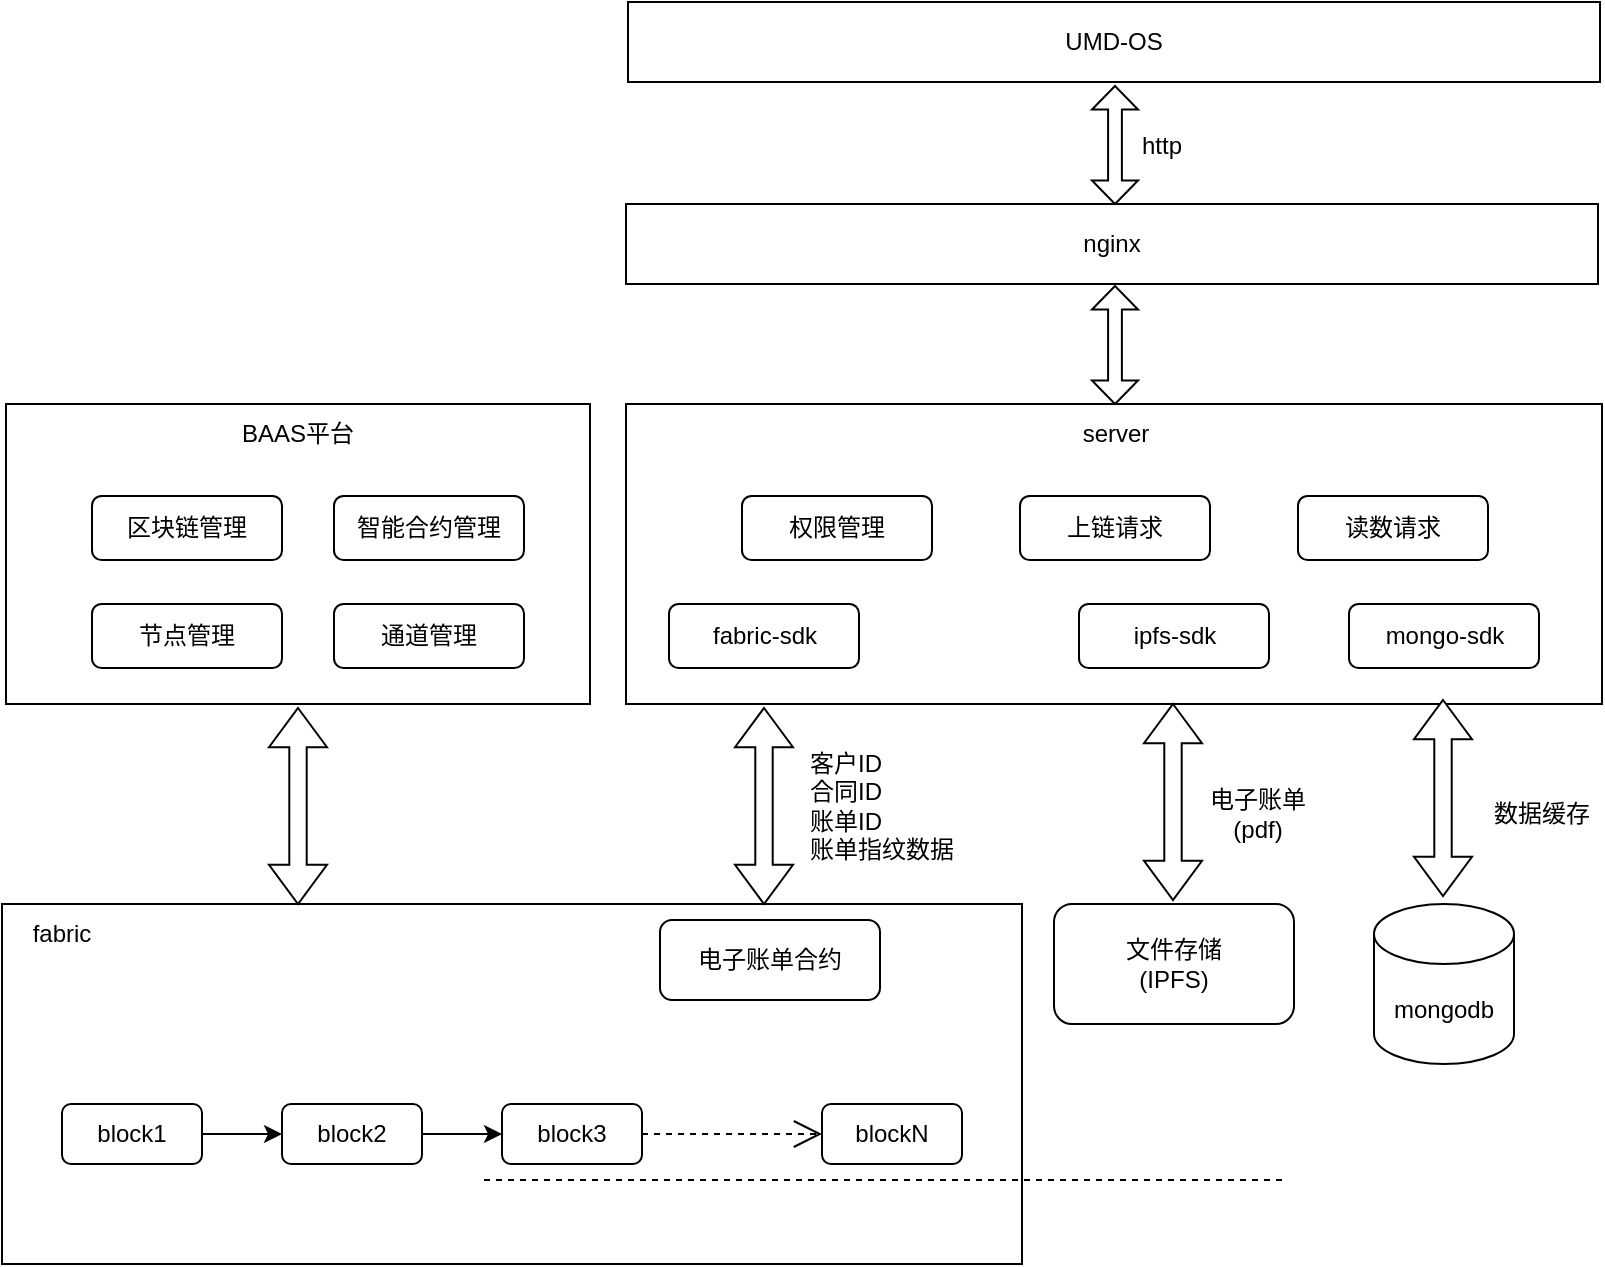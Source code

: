 <mxfile version="17.4.5" type="github" pages="9">
  <diagram id="jpyE-2TypS0CLBz9KzHh" name="电子账单">
    <mxGraphModel dx="1426" dy="741" grid="0" gridSize="10" guides="1" tooltips="1" connect="1" arrows="1" fold="1" page="1" pageScale="1" pageWidth="850" pageHeight="1100" math="0" shadow="0">
      <root>
        <mxCell id="0" />
        <mxCell id="1" parent="0" />
        <mxCell id="CYs-B54Utdxm15onuGL4-1" value="" style="rounded=0;whiteSpace=wrap;html=1;" vertex="1" parent="1">
          <mxGeometry x="25" y="592" width="510" height="180" as="geometry" />
        </mxCell>
        <mxCell id="CYs-B54Utdxm15onuGL4-2" value="电子账单合约" style="rounded=1;whiteSpace=wrap;html=1;" vertex="1" parent="1">
          <mxGeometry x="354" y="600" width="110" height="40" as="geometry" />
        </mxCell>
        <mxCell id="CYs-B54Utdxm15onuGL4-5" style="edgeStyle=orthogonalEdgeStyle;rounded=0;orthogonalLoop=1;jettySize=auto;html=1;entryX=0;entryY=0.5;entryDx=0;entryDy=0;" edge="1" parent="1" source="CYs-B54Utdxm15onuGL4-3" target="CYs-B54Utdxm15onuGL4-4">
          <mxGeometry relative="1" as="geometry" />
        </mxCell>
        <mxCell id="CYs-B54Utdxm15onuGL4-3" value="block1" style="rounded=1;whiteSpace=wrap;html=1;" vertex="1" parent="1">
          <mxGeometry x="55" y="692" width="70" height="30" as="geometry" />
        </mxCell>
        <mxCell id="CYs-B54Utdxm15onuGL4-8" style="edgeStyle=orthogonalEdgeStyle;rounded=0;orthogonalLoop=1;jettySize=auto;html=1;entryX=0;entryY=0.5;entryDx=0;entryDy=0;" edge="1" parent="1" source="CYs-B54Utdxm15onuGL4-4" target="CYs-B54Utdxm15onuGL4-6">
          <mxGeometry relative="1" as="geometry" />
        </mxCell>
        <mxCell id="CYs-B54Utdxm15onuGL4-4" value="block2" style="rounded=1;whiteSpace=wrap;html=1;" vertex="1" parent="1">
          <mxGeometry x="165" y="692" width="70" height="30" as="geometry" />
        </mxCell>
        <mxCell id="CYs-B54Utdxm15onuGL4-6" value="block3" style="rounded=1;whiteSpace=wrap;html=1;" vertex="1" parent="1">
          <mxGeometry x="275" y="692" width="70" height="30" as="geometry" />
        </mxCell>
        <mxCell id="CYs-B54Utdxm15onuGL4-7" value="blockN" style="rounded=1;whiteSpace=wrap;html=1;" vertex="1" parent="1">
          <mxGeometry x="435" y="692" width="70" height="30" as="geometry" />
        </mxCell>
        <mxCell id="CYs-B54Utdxm15onuGL4-11" value="" style="endArrow=open;endSize=12;dashed=1;html=1;rounded=0;exitX=1;exitY=0.5;exitDx=0;exitDy=0;entryX=0;entryY=0.5;entryDx=0;entryDy=0;" edge="1" parent="1" source="CYs-B54Utdxm15onuGL4-6" target="CYs-B54Utdxm15onuGL4-7">
          <mxGeometry width="160" relative="1" as="geometry">
            <mxPoint x="365" y="706.5" as="sourcePoint" />
            <mxPoint x="425" y="706.5" as="targetPoint" />
          </mxGeometry>
        </mxCell>
        <mxCell id="CYs-B54Utdxm15onuGL4-12" value="fabric" style="text;html=1;strokeColor=none;fillColor=none;align=center;verticalAlign=middle;whiteSpace=wrap;rounded=0;" vertex="1" parent="1">
          <mxGeometry x="25" y="592" width="60" height="30" as="geometry" />
        </mxCell>
        <mxCell id="CYs-B54Utdxm15onuGL4-13" value="mongodb" style="shape=cylinder3;whiteSpace=wrap;html=1;boundedLbl=1;backgroundOutline=1;size=15;rotation=0;" vertex="1" parent="1">
          <mxGeometry x="711" y="592" width="70" height="80" as="geometry" />
        </mxCell>
        <mxCell id="CYs-B54Utdxm15onuGL4-14" value="文件存储&lt;br&gt;(IPFS)" style="rounded=1;whiteSpace=wrap;html=1;" vertex="1" parent="1">
          <mxGeometry x="551" y="592" width="120" height="60" as="geometry" />
        </mxCell>
        <mxCell id="CYs-B54Utdxm15onuGL4-15" value="" style="rounded=0;whiteSpace=wrap;html=1;" vertex="1" parent="1">
          <mxGeometry x="337" y="342" width="488" height="150" as="geometry" />
        </mxCell>
        <mxCell id="CYs-B54Utdxm15onuGL4-16" value="" style="shape=doubleArrow;direction=south;whiteSpace=wrap;html=1;" vertex="1" parent="1">
          <mxGeometry x="391.5" y="494" width="29" height="98" as="geometry" />
        </mxCell>
        <mxCell id="CYs-B54Utdxm15onuGL4-17" value="" style="shape=doubleArrow;direction=south;whiteSpace=wrap;html=1;" vertex="1" parent="1">
          <mxGeometry x="596" y="492" width="29" height="98" as="geometry" />
        </mxCell>
        <mxCell id="CYs-B54Utdxm15onuGL4-18" value="" style="shape=doubleArrow;direction=south;whiteSpace=wrap;html=1;" vertex="1" parent="1">
          <mxGeometry x="731" y="490" width="29" height="98" as="geometry" />
        </mxCell>
        <mxCell id="CYs-B54Utdxm15onuGL4-19" value="fabric-sdk" style="rounded=1;whiteSpace=wrap;html=1;" vertex="1" parent="1">
          <mxGeometry x="358.5" y="442" width="95" height="32" as="geometry" />
        </mxCell>
        <mxCell id="CYs-B54Utdxm15onuGL4-20" value="ipfs-sdk" style="rounded=1;whiteSpace=wrap;html=1;" vertex="1" parent="1">
          <mxGeometry x="563.5" y="442" width="95" height="32" as="geometry" />
        </mxCell>
        <mxCell id="CYs-B54Utdxm15onuGL4-21" value="mongo-sdk" style="rounded=1;whiteSpace=wrap;html=1;" vertex="1" parent="1">
          <mxGeometry x="698.5" y="442" width="95" height="32" as="geometry" />
        </mxCell>
        <mxCell id="CYs-B54Utdxm15onuGL4-22" value="客户ID&lt;br&gt;合同ID&lt;br&gt;账单ID&lt;br&gt;账单指纹数据" style="text;html=1;strokeColor=none;fillColor=none;align=left;verticalAlign=middle;whiteSpace=wrap;rounded=0;" vertex="1" parent="1">
          <mxGeometry x="427" y="512.5" width="90" height="61" as="geometry" />
        </mxCell>
        <mxCell id="CYs-B54Utdxm15onuGL4-23" value="电子账单(pdf)" style="text;html=1;strokeColor=none;fillColor=none;align=center;verticalAlign=middle;whiteSpace=wrap;rounded=0;" vertex="1" parent="1">
          <mxGeometry x="622" y="532" width="62" height="30" as="geometry" />
        </mxCell>
        <mxCell id="CYs-B54Utdxm15onuGL4-25" value="" style="endArrow=none;dashed=1;html=1;rounded=0;" edge="1" parent="1">
          <mxGeometry width="50" height="50" relative="1" as="geometry">
            <mxPoint x="266" y="730" as="sourcePoint" />
            <mxPoint x="667" y="730" as="targetPoint" />
          </mxGeometry>
        </mxCell>
        <mxCell id="CYs-B54Utdxm15onuGL4-26" value="数据缓存" style="text;html=1;strokeColor=none;fillColor=none;align=center;verticalAlign=middle;whiteSpace=wrap;rounded=0;" vertex="1" parent="1">
          <mxGeometry x="763.5" y="532" width="62" height="30" as="geometry" />
        </mxCell>
        <mxCell id="CYs-B54Utdxm15onuGL4-27" value="" style="rounded=0;whiteSpace=wrap;html=1;" vertex="1" parent="1">
          <mxGeometry x="27" y="342" width="292" height="150" as="geometry" />
        </mxCell>
        <mxCell id="CYs-B54Utdxm15onuGL4-28" value="" style="shape=doubleArrow;direction=south;whiteSpace=wrap;html=1;" vertex="1" parent="1">
          <mxGeometry x="158.5" y="494" width="29" height="98" as="geometry" />
        </mxCell>
        <mxCell id="CYs-B54Utdxm15onuGL4-30" value="server" style="text;html=1;strokeColor=none;fillColor=none;align=center;verticalAlign=middle;whiteSpace=wrap;rounded=0;" vertex="1" parent="1">
          <mxGeometry x="551.5" y="342" width="60" height="30" as="geometry" />
        </mxCell>
        <mxCell id="CYs-B54Utdxm15onuGL4-31" value="权限管理" style="rounded=1;whiteSpace=wrap;html=1;" vertex="1" parent="1">
          <mxGeometry x="395" y="388" width="95" height="32" as="geometry" />
        </mxCell>
        <mxCell id="CYs-B54Utdxm15onuGL4-32" value="上链请求" style="rounded=1;whiteSpace=wrap;html=1;" vertex="1" parent="1">
          <mxGeometry x="534" y="388" width="95" height="32" as="geometry" />
        </mxCell>
        <mxCell id="CYs-B54Utdxm15onuGL4-33" value="区块链管理" style="rounded=1;whiteSpace=wrap;html=1;" vertex="1" parent="1">
          <mxGeometry x="70" y="388" width="95" height="32" as="geometry" />
        </mxCell>
        <mxCell id="CYs-B54Utdxm15onuGL4-34" value="智能合约管理" style="rounded=1;whiteSpace=wrap;html=1;" vertex="1" parent="1">
          <mxGeometry x="191" y="388" width="95" height="32" as="geometry" />
        </mxCell>
        <mxCell id="CYs-B54Utdxm15onuGL4-35" value="节点管理" style="rounded=1;whiteSpace=wrap;html=1;" vertex="1" parent="1">
          <mxGeometry x="70" y="442" width="95" height="32" as="geometry" />
        </mxCell>
        <mxCell id="CYs-B54Utdxm15onuGL4-36" value="通道管理" style="rounded=1;whiteSpace=wrap;html=1;" vertex="1" parent="1">
          <mxGeometry x="191" y="442" width="95" height="32" as="geometry" />
        </mxCell>
        <mxCell id="CYs-B54Utdxm15onuGL4-37" value="BAAS平台" style="text;html=1;strokeColor=none;fillColor=none;align=center;verticalAlign=middle;whiteSpace=wrap;rounded=0;" vertex="1" parent="1">
          <mxGeometry x="143" y="342" width="60" height="30" as="geometry" />
        </mxCell>
        <mxCell id="CYs-B54Utdxm15onuGL4-38" value="读数请求" style="rounded=1;whiteSpace=wrap;html=1;" vertex="1" parent="1">
          <mxGeometry x="673" y="388" width="95" height="32" as="geometry" />
        </mxCell>
        <mxCell id="CYs-B54Utdxm15onuGL4-39" value="nginx" style="rounded=0;whiteSpace=wrap;html=1;" vertex="1" parent="1">
          <mxGeometry x="337" y="242" width="486" height="40" as="geometry" />
        </mxCell>
        <mxCell id="CYs-B54Utdxm15onuGL4-40" value="" style="shape=doubleArrow;direction=south;whiteSpace=wrap;html=1;" vertex="1" parent="1">
          <mxGeometry x="570" y="283" width="23" height="59" as="geometry" />
        </mxCell>
        <mxCell id="CYs-B54Utdxm15onuGL4-41" value="UMD-OS" style="rounded=0;whiteSpace=wrap;html=1;" vertex="1" parent="1">
          <mxGeometry x="338" y="141" width="486" height="40" as="geometry" />
        </mxCell>
        <mxCell id="CYs-B54Utdxm15onuGL4-42" value="" style="shape=doubleArrow;direction=south;whiteSpace=wrap;html=1;" vertex="1" parent="1">
          <mxGeometry x="570" y="183" width="23" height="59" as="geometry" />
        </mxCell>
        <mxCell id="CYs-B54Utdxm15onuGL4-43" value="http" style="text;html=1;strokeColor=none;fillColor=none;align=center;verticalAlign=middle;whiteSpace=wrap;rounded=0;" vertex="1" parent="1">
          <mxGeometry x="585" y="197.5" width="40" height="30" as="geometry" />
        </mxCell>
      </root>
    </mxGraphModel>
  </diagram>
  <diagram id="4O332dbZxjz2SZ_RIFVR" name="框架">
    <mxGraphModel dx="3565" dy="1853" grid="0" gridSize="10" guides="1" tooltips="1" connect="1" arrows="1" fold="1" page="1" pageScale="1" pageWidth="850" pageHeight="1100" math="0" shadow="0">
      <root>
        <mxCell id="0" />
        <mxCell id="1" parent="0" />
        <mxCell id="PDXN6QRq_CzD62MbGftT-37" value="" style="rounded=0;whiteSpace=wrap;html=1;" parent="1" vertex="1">
          <mxGeometry x="4264" y="134" width="2003" height="796" as="geometry" />
        </mxCell>
        <mxCell id="hW7hrUV0_uZZB12w6uu_-83" value="容器部署&lt;br&gt;节点信息获取" style="text;html=1;strokeColor=none;fillColor=none;align=center;verticalAlign=middle;whiteSpace=wrap;rounded=0;" parent="1" vertex="1">
          <mxGeometry x="3731" y="1871" width="86" height="20" as="geometry" />
        </mxCell>
        <mxCell id="AWBpsYUG6O1ACRKMcPw6-42" value="" style="rounded=0;whiteSpace=wrap;html=1;" parent="1" vertex="1">
          <mxGeometry x="585" y="470" width="265" height="70" as="geometry" />
        </mxCell>
        <mxCell id="AWBpsYUG6O1ACRKMcPw6-36" value="" style="rounded=0;whiteSpace=wrap;html=1;" parent="1" vertex="1">
          <mxGeometry x="585" y="270" width="265" height="70" as="geometry" />
        </mxCell>
        <mxCell id="AWBpsYUG6O1ACRKMcPw6-16" value="" style="rounded=0;whiteSpace=wrap;html=1;" parent="1" vertex="1">
          <mxGeometry x="1180" y="345" width="370" height="110" as="geometry" />
        </mxCell>
        <mxCell id="AWBpsYUG6O1ACRKMcPw6-1" value="fabricengine" style="rounded=1;whiteSpace=wrap;html=1;" parent="1" vertex="1">
          <mxGeometry x="40" y="220" width="120" height="60" as="geometry" />
        </mxCell>
        <mxCell id="AWBpsYUG6O1ACRKMcPw6-3" value="gateway&lt;br&gt;" style="rounded=1;whiteSpace=wrap;html=1;" parent="1" vertex="1">
          <mxGeometry x="40" y="80" width="120" height="60" as="geometry" />
        </mxCell>
        <mxCell id="AWBpsYUG6O1ACRKMcPw6-9" value="" style="rounded=0;whiteSpace=wrap;html=1;" parent="1" vertex="1">
          <mxGeometry x="585" y="570" width="440" height="80" as="geometry" />
        </mxCell>
        <mxCell id="AWBpsYUG6O1ACRKMcPw6-11" value="cryptogen" style="rounded=1;whiteSpace=wrap;html=1;" parent="1" vertex="1">
          <mxGeometry x="1200" y="375" width="90" height="30" as="geometry" />
        </mxCell>
        <mxCell id="AWBpsYUG6O1ACRKMcPw6-12" value="configtxgen" style="rounded=1;whiteSpace=wrap;html=1;" parent="1" vertex="1">
          <mxGeometry x="1320" y="375" width="90" height="30" as="geometry" />
        </mxCell>
        <mxCell id="AWBpsYUG6O1ACRKMcPw6-13" value="configtxlator" style="rounded=1;whiteSpace=wrap;html=1;" parent="1" vertex="1">
          <mxGeometry x="1440" y="375" width="90" height="30" as="geometry" />
        </mxCell>
        <mxCell id="AWBpsYUG6O1ACRKMcPw6-14" value="discover" style="rounded=1;whiteSpace=wrap;html=1;" parent="1" vertex="1">
          <mxGeometry x="1262.5" y="415" width="90" height="30" as="geometry" />
        </mxCell>
        <mxCell id="AWBpsYUG6O1ACRKMcPw6-15" value="idxmingen" style="rounded=1;whiteSpace=wrap;html=1;" parent="1" vertex="1">
          <mxGeometry x="1377.5" y="415" width="90" height="30" as="geometry" />
        </mxCell>
        <mxCell id="AWBpsYUG6O1ACRKMcPw6-17" value="tools (docker)" style="text;html=1;strokeColor=none;fillColor=none;align=center;verticalAlign=middle;whiteSpace=wrap;rounded=0;" parent="1" vertex="1">
          <mxGeometry x="1325" y="345" width="100" height="20" as="geometry" />
        </mxCell>
        <mxCell id="AWBpsYUG6O1ACRKMcPw6-18" value="kubeengine" style="rounded=1;whiteSpace=wrap;html=1;" parent="1" vertex="1">
          <mxGeometry x="40" y="360" width="120" height="60" as="geometry" />
        </mxCell>
        <mxCell id="AWBpsYUG6O1ACRKMcPw6-21" style="edgeStyle=orthogonalEdgeStyle;rounded=0;orthogonalLoop=1;jettySize=auto;html=1;exitX=0.5;exitY=1;exitDx=0;exitDy=0;" parent="1" edge="1">
          <mxGeometry relative="1" as="geometry">
            <mxPoint x="100" y="410" as="sourcePoint" />
            <mxPoint x="100" y="410" as="targetPoint" />
          </mxGeometry>
        </mxCell>
        <mxCell id="AWBpsYUG6O1ACRKMcPw6-24" value="fabric-sdk-go" style="rounded=1;whiteSpace=wrap;html=1;" parent="1" vertex="1">
          <mxGeometry x="655" y="605" width="120" height="30" as="geometry" />
        </mxCell>
        <mxCell id="AWBpsYUG6O1ACRKMcPw6-25" value="fabric-sdk-go-gm" style="rounded=1;whiteSpace=wrap;html=1;" parent="1" vertex="1">
          <mxGeometry x="825" y="605" width="120" height="30" as="geometry" />
        </mxCell>
        <mxCell id="AWBpsYUG6O1ACRKMcPw6-26" value="models" style="rounded=1;whiteSpace=wrap;html=1;" parent="1" vertex="1">
          <mxGeometry x="585" y="380" width="110" height="40" as="geometry" />
        </mxCell>
        <mxCell id="AWBpsYUG6O1ACRKMcPw6-27" value="tools" style="rounded=1;whiteSpace=wrap;html=1;" parent="1" vertex="1">
          <mxGeometry x="915" y="380" width="110" height="40" as="geometry" />
        </mxCell>
        <mxCell id="AWBpsYUG6O1ACRKMcPw6-28" value="fabric service" style="rounded=1;whiteSpace=wrap;html=1;" parent="1" vertex="1">
          <mxGeometry x="585" y="205" width="440" height="35" as="geometry" />
        </mxCell>
        <mxCell id="AWBpsYUG6O1ACRKMcPw6-30" value="config" style="rounded=1;whiteSpace=wrap;html=1;" parent="1" vertex="1">
          <mxGeometry x="805" y="380" width="110" height="40" as="geometry" />
        </mxCell>
        <mxCell id="AWBpsYUG6O1ACRKMcPw6-31" value="common" style="rounded=1;whiteSpace=wrap;html=1;" parent="1" vertex="1">
          <mxGeometry x="695" y="380" width="110" height="40" as="geometry" />
        </mxCell>
        <mxCell id="AWBpsYUG6O1ACRKMcPw6-32" value="client" style="rounded=1;whiteSpace=wrap;html=1;" parent="1" vertex="1">
          <mxGeometry x="595" y="290" width="110" height="40" as="geometry" />
        </mxCell>
        <mxCell id="AWBpsYUG6O1ACRKMcPw6-33" value="client-gm" style="rounded=1;whiteSpace=wrap;html=1;" parent="1" vertex="1">
          <mxGeometry x="725" y="290" width="110" height="40" as="geometry" />
        </mxCell>
        <mxCell id="AWBpsYUG6O1ACRKMcPw6-34" value="generate" style="rounded=1;whiteSpace=wrap;html=1;" parent="1" vertex="1">
          <mxGeometry x="915" y="285" width="110" height="40" as="geometry" />
        </mxCell>
        <mxCell id="AWBpsYUG6O1ACRKMcPw6-37" value="fabric client" style="text;html=1;strokeColor=none;fillColor=none;align=center;verticalAlign=middle;whiteSpace=wrap;rounded=0;" parent="1" vertex="1">
          <mxGeometry x="687.5" y="270" width="75" height="20" as="geometry" />
        </mxCell>
        <mxCell id="AWBpsYUG6O1ACRKMcPw6-38" value="vendor" style="text;html=1;strokeColor=none;fillColor=none;align=center;verticalAlign=middle;whiteSpace=wrap;rounded=0;" parent="1" vertex="1">
          <mxGeometry x="790" y="570" width="40" height="20" as="geometry" />
        </mxCell>
        <mxCell id="AWBpsYUG6O1ACRKMcPw6-39" value="" style="html=1;shadow=0;dashed=0;align=center;verticalAlign=middle;shape=mxgraph.arrows2.arrow;dy=0.6;dx=40;notch=0;" parent="1" vertex="1">
          <mxGeometry x="1050" y="379" width="100" height="40" as="geometry" />
        </mxCell>
        <mxCell id="AWBpsYUG6O1ACRKMcPw6-40" value="template" style="rounded=1;whiteSpace=wrap;html=1;" parent="1" vertex="1">
          <mxGeometry x="595" y="485" width="110" height="40" as="geometry" />
        </mxCell>
        <mxCell id="AWBpsYUG6O1ACRKMcPw6-41" value="template-gm" style="rounded=1;whiteSpace=wrap;html=1;" parent="1" vertex="1">
          <mxGeometry x="725" y="485" width="110" height="40" as="geometry" />
        </mxCell>
        <mxCell id="YpB1rWFP9e4cjNuX4pEk-2" value="" style="rounded=0;whiteSpace=wrap;html=1;" parent="1" vertex="1">
          <mxGeometry x="912.5" y="950" width="265" height="70" as="geometry" />
        </mxCell>
        <mxCell id="YpB1rWFP9e4cjNuX4pEk-3" value="" style="rounded=0;whiteSpace=wrap;html=1;" parent="1" vertex="1">
          <mxGeometry x="912.5" y="1140" width="547.5" height="80" as="geometry" />
        </mxCell>
        <mxCell id="YpB1rWFP9e4cjNuX4pEk-4" value="fabric-sdk-go" style="rounded=1;whiteSpace=wrap;html=1;" parent="1" vertex="1">
          <mxGeometry x="945" y="1175" width="120" height="30" as="geometry" />
        </mxCell>
        <mxCell id="YpB1rWFP9e4cjNuX4pEk-5" value="fabric-sdk-go-gm" style="rounded=1;whiteSpace=wrap;html=1;" parent="1" vertex="1">
          <mxGeometry x="1122.5" y="1175" width="120" height="30" as="geometry" />
        </mxCell>
        <mxCell id="YpB1rWFP9e4cjNuX4pEk-6" value="models" style="rounded=1;whiteSpace=wrap;html=1;" parent="1" vertex="1">
          <mxGeometry x="912.5" y="1060" width="110" height="40" as="geometry" />
        </mxCell>
        <mxCell id="YpB1rWFP9e4cjNuX4pEk-7" value="tools" style="rounded=1;whiteSpace=wrap;html=1;" parent="1" vertex="1">
          <mxGeometry x="1550" y="901" width="110" height="40" as="geometry" />
        </mxCell>
        <mxCell id="YpB1rWFP9e4cjNuX4pEk-8" value="config" style="rounded=1;whiteSpace=wrap;html=1;" parent="1" vertex="1">
          <mxGeometry x="1206.25" y="1060" width="110" height="40" as="geometry" />
        </mxCell>
        <mxCell id="YpB1rWFP9e4cjNuX4pEk-9" value="common" style="rounded=1;whiteSpace=wrap;html=1;" parent="1" vertex="1">
          <mxGeometry x="1061" y="1060" width="110" height="40" as="geometry" />
        </mxCell>
        <mxCell id="YpB1rWFP9e4cjNuX4pEk-10" value="client" style="rounded=1;whiteSpace=wrap;html=1;" parent="1" vertex="1">
          <mxGeometry x="922.5" y="970" width="110" height="40" as="geometry" />
        </mxCell>
        <mxCell id="YpB1rWFP9e4cjNuX4pEk-11" value="client-gm" style="rounded=1;whiteSpace=wrap;html=1;" parent="1" vertex="1">
          <mxGeometry x="1052.5" y="970" width="110" height="40" as="geometry" />
        </mxCell>
        <mxCell id="YpB1rWFP9e4cjNuX4pEk-12" value="generate" style="rounded=1;whiteSpace=wrap;html=1;" parent="1" vertex="1">
          <mxGeometry x="1242.5" y="965" width="110" height="40" as="geometry" />
        </mxCell>
        <mxCell id="YpB1rWFP9e4cjNuX4pEk-13" value="fabric client" style="text;html=1;strokeColor=none;fillColor=none;align=center;verticalAlign=middle;whiteSpace=wrap;rounded=0;" parent="1" vertex="1">
          <mxGeometry x="1015" y="950" width="75" height="20" as="geometry" />
        </mxCell>
        <mxCell id="YpB1rWFP9e4cjNuX4pEk-14" value="vendor" style="text;html=1;strokeColor=none;fillColor=none;align=center;verticalAlign=middle;whiteSpace=wrap;rounded=0;" parent="1" vertex="1">
          <mxGeometry x="1166.25" y="1140" width="40" height="20" as="geometry" />
        </mxCell>
        <mxCell id="YpB1rWFP9e4cjNuX4pEk-15" value="template" style="rounded=1;whiteSpace=wrap;html=1;" parent="1" vertex="1">
          <mxGeometry x="1352.5" y="1060" width="110" height="40" as="geometry" />
        </mxCell>
        <mxCell id="YpB1rWFP9e4cjNuX4pEk-17" value="main(router)" style="rounded=1;whiteSpace=wrap;html=1;" parent="1" vertex="1">
          <mxGeometry x="1131.25" y="810" width="110" height="40" as="geometry" />
        </mxCell>
        <mxCell id="YpB1rWFP9e4cjNuX4pEk-18" value="service" style="rounded=1;whiteSpace=wrap;html=1;" parent="1" vertex="1">
          <mxGeometry x="912.5" y="880" width="547.5" height="40" as="geometry" />
        </mxCell>
        <mxCell id="YpB1rWFP9e4cjNuX4pEk-19" value="其他第三方库" style="rounded=1;whiteSpace=wrap;html=1;" parent="1" vertex="1">
          <mxGeometry x="1300" y="1175" width="120" height="30" as="geometry" />
        </mxCell>
        <mxCell id="YpB1rWFP9e4cjNuX4pEk-20" value="" style="shape=doubleArrow;direction=south;whiteSpace=wrap;html=1;" parent="1" vertex="1">
          <mxGeometry x="84" y="140" width="32" height="79" as="geometry" />
        </mxCell>
        <mxCell id="YpB1rWFP9e4cjNuX4pEk-21" value="" style="shape=doubleArrow;direction=south;whiteSpace=wrap;html=1;" parent="1" vertex="1">
          <mxGeometry x="84" y="281" width="32" height="79" as="geometry" />
        </mxCell>
        <mxCell id="YpB1rWFP9e4cjNuX4pEk-22" value="main(router)" style="rounded=1;whiteSpace=wrap;html=1;" parent="1" vertex="1">
          <mxGeometry x="1973" y="826" width="110" height="40" as="geometry" />
        </mxCell>
        <mxCell id="YpB1rWFP9e4cjNuX4pEk-23" value="controller" style="rounded=1;whiteSpace=wrap;html=1;" parent="1" vertex="1">
          <mxGeometry x="1973" y="920" width="110" height="40" as="geometry" />
        </mxCell>
        <mxCell id="YpB1rWFP9e4cjNuX4pEk-24" value="model" style="rounded=1;whiteSpace=wrap;html=1;" parent="1" vertex="1">
          <mxGeometry x="2158" y="965" width="110" height="40" as="geometry" />
        </mxCell>
        <mxCell id="YpB1rWFP9e4cjNuX4pEk-25" value="service" style="rounded=1;whiteSpace=wrap;html=1;" parent="1" vertex="1">
          <mxGeometry x="1973" y="1014" width="110" height="40" as="geometry" />
        </mxCell>
        <mxCell id="YpB1rWFP9e4cjNuX4pEk-26" value="" style="shape=doubleArrow;direction=south;whiteSpace=wrap;html=1;" parent="1" vertex="1">
          <mxGeometry x="2015" y="866" width="26" height="54" as="geometry" />
        </mxCell>
        <mxCell id="YpB1rWFP9e4cjNuX4pEk-27" value="" style="shape=doubleArrow;direction=south;whiteSpace=wrap;html=1;" parent="1" vertex="1">
          <mxGeometry x="2015" y="960" width="26" height="54" as="geometry" />
        </mxCell>
        <mxCell id="YpB1rWFP9e4cjNuX4pEk-28" value="" style="shape=doubleArrow;direction=south;whiteSpace=wrap;html=1;rotation=-60;" parent="1" vertex="1">
          <mxGeometry x="2107.68" y="920.38" width="26" height="83.5" as="geometry" />
        </mxCell>
        <mxCell id="YpB1rWFP9e4cjNuX4pEk-29" value="" style="shape=doubleArrow;direction=south;whiteSpace=wrap;html=1;rotation=-120;" parent="1" vertex="1">
          <mxGeometry x="2107.68" y="970.5" width="26" height="83.5" as="geometry" />
        </mxCell>
        <mxCell id="YpB1rWFP9e4cjNuX4pEk-30" value="client" style="rounded=1;whiteSpace=wrap;html=1;" parent="1" vertex="1">
          <mxGeometry x="1931" y="1316" width="110" height="40" as="geometry" />
        </mxCell>
        <mxCell id="YpB1rWFP9e4cjNuX4pEk-31" value="main(router)" style="rounded=1;whiteSpace=wrap;html=1;" parent="1" vertex="1">
          <mxGeometry x="2060" y="1157" width="110" height="40" as="geometry" />
        </mxCell>
        <mxCell id="YpB1rWFP9e4cjNuX4pEk-32" value="engine" style="rounded=1;whiteSpace=wrap;html=1;" parent="1" vertex="1">
          <mxGeometry x="2060" y="1316" width="110" height="40" as="geometry" />
        </mxCell>
        <mxCell id="YpB1rWFP9e4cjNuX4pEk-33" value="logmgm" style="rounded=1;whiteSpace=wrap;html=1;" parent="1" vertex="1">
          <mxGeometry x="2186" y="1316" width="110" height="40" as="geometry" />
        </mxCell>
        <mxCell id="YpB1rWFP9e4cjNuX4pEk-34" value="service" style="rounded=1;whiteSpace=wrap;html=1;" parent="1" vertex="1">
          <mxGeometry x="1931" y="1236" width="361" height="40" as="geometry" />
        </mxCell>
        <mxCell id="YpB1rWFP9e4cjNuX4pEk-35" value="创建组织" style="rounded=1;whiteSpace=wrap;html=1;" parent="1" vertex="1">
          <mxGeometry x="1768" y="1550" width="133" height="40" as="geometry" />
        </mxCell>
        <mxCell id="YpB1rWFP9e4cjNuX4pEk-36" value="删除组织" style="rounded=1;whiteSpace=wrap;html=1;" parent="1" vertex="1">
          <mxGeometry x="1768" y="1596" width="133" height="40" as="geometry" />
        </mxCell>
        <mxCell id="YpB1rWFP9e4cjNuX4pEk-37" value="创建区块链" style="rounded=1;whiteSpace=wrap;html=1;" parent="1" vertex="1">
          <mxGeometry x="1768" y="1643" width="133" height="40" as="geometry" />
        </mxCell>
        <mxCell id="YpB1rWFP9e4cjNuX4pEk-38" value="部署区块链" style="rounded=1;whiteSpace=wrap;html=1;" parent="1" vertex="1">
          <mxGeometry x="1768" y="1689" width="133" height="40" as="geometry" />
        </mxCell>
        <mxCell id="YpB1rWFP9e4cjNuX4pEk-39" value="删除区块链" style="rounded=1;whiteSpace=wrap;html=1;" parent="1" vertex="1">
          <mxGeometry x="1768" y="1735" width="133" height="40" as="geometry" />
        </mxCell>
        <mxCell id="YpB1rWFP9e4cjNuX4pEk-40" value="创建通道" style="rounded=1;whiteSpace=wrap;html=1;" parent="1" vertex="1">
          <mxGeometry x="1768" y="1781" width="133" height="40" as="geometry" />
        </mxCell>
        <mxCell id="YpB1rWFP9e4cjNuX4pEk-41" value="安装链码" style="rounded=1;whiteSpace=wrap;html=1;" parent="1" vertex="1">
          <mxGeometry x="1768" y="1828" width="133" height="40" as="geometry" />
        </mxCell>
        <mxCell id="YpB1rWFP9e4cjNuX4pEk-42" value="部署链码" style="rounded=1;whiteSpace=wrap;html=1;" parent="1" vertex="1">
          <mxGeometry x="1768" y="1874" width="133" height="40" as="geometry" />
        </mxCell>
        <mxCell id="YpB1rWFP9e4cjNuX4pEk-43" value="操作链码" style="rounded=1;whiteSpace=wrap;html=1;" parent="1" vertex="1">
          <mxGeometry x="1768" y="1921" width="133" height="40" as="geometry" />
        </mxCell>
        <mxCell id="YpB1rWFP9e4cjNuX4pEk-44" value="获取通道区块" style="rounded=1;whiteSpace=wrap;html=1;" parent="1" vertex="1">
          <mxGeometry x="1768" y="1967" width="133" height="40" as="geometry" />
        </mxCell>
        <mxCell id="YpB1rWFP9e4cjNuX4pEk-45" value="区块链增加组织" style="rounded=1;whiteSpace=wrap;html=1;" parent="1" vertex="1">
          <mxGeometry x="1768" y="2015" width="133" height="40" as="geometry" />
        </mxCell>
        <mxCell id="YpB1rWFP9e4cjNuX4pEk-46" value="区块链删除组织" style="rounded=1;whiteSpace=wrap;html=1;" parent="1" vertex="1">
          <mxGeometry x="1768" y="2063" width="133" height="40" as="geometry" />
        </mxCell>
        <mxCell id="YpB1rWFP9e4cjNuX4pEk-47" value="区块链增加节点" style="rounded=1;whiteSpace=wrap;html=1;" parent="1" vertex="1">
          <mxGeometry x="1768" y="2111" width="133" height="40" as="geometry" />
        </mxCell>
        <mxCell id="YpB1rWFP9e4cjNuX4pEk-49" value="区块链删除节点" style="rounded=1;whiteSpace=wrap;html=1;" parent="1" vertex="1">
          <mxGeometry x="1768" y="2155" width="133" height="40" as="geometry" />
        </mxCell>
        <mxCell id="YpB1rWFP9e4cjNuX4pEk-50" value="区块链网络" style="rounded=1;whiteSpace=wrap;html=1;" parent="1" vertex="1">
          <mxGeometry x="2332" y="1590" width="133" height="40" as="geometry" />
        </mxCell>
        <mxCell id="YpB1rWFP9e4cjNuX4pEk-51" value="区块链新建通道" style="rounded=1;whiteSpace=wrap;html=1;" parent="1" vertex="1">
          <mxGeometry x="2332" y="1655" width="133" height="40" as="geometry" />
        </mxCell>
        <mxCell id="YpB1rWFP9e4cjNuX4pEk-52" value="区块链新建通道" style="rounded=1;whiteSpace=wrap;html=1;" parent="1" vertex="1">
          <mxGeometry x="2332" y="1720" width="133" height="40" as="geometry" />
        </mxCell>
        <mxCell id="YpB1rWFP9e4cjNuX4pEk-53" value="区块链新建通道" style="rounded=1;whiteSpace=wrap;html=1;" parent="1" vertex="1">
          <mxGeometry x="2353" y="1806" width="133" height="40" as="geometry" />
        </mxCell>
        <mxCell id="hW7hrUV0_uZZB12w6uu_-1" value="gateway" style="rounded=1;whiteSpace=wrap;html=1;" parent="1" vertex="1">
          <mxGeometry x="2804" y="1234" width="1190" height="40" as="geometry" />
        </mxCell>
        <mxCell id="hW7hrUV0_uZZB12w6uu_-2" value="前端界面" style="rounded=1;whiteSpace=wrap;html=1;" parent="1" vertex="1">
          <mxGeometry x="3342" y="1114" width="120" height="30" as="geometry" />
        </mxCell>
        <mxCell id="hW7hrUV0_uZZB12w6uu_-3" value="baas后端" style="rounded=1;whiteSpace=wrap;html=1;" parent="1" vertex="1">
          <mxGeometry x="2806" y="1364" width="1350" height="60" as="geometry" />
        </mxCell>
        <mxCell id="hW7hrUV0_uZZB12w6uu_-8" value="K8S" style="rounded=1;whiteSpace=wrap;html=1;" parent="1" vertex="1">
          <mxGeometry x="2809" y="1914" width="1192" height="60" as="geometry" />
        </mxCell>
        <mxCell id="hW7hrUV0_uZZB12w6uu_-10" value="云主机" style="rounded=1;whiteSpace=wrap;html=1;" parent="1" vertex="1">
          <mxGeometry x="2808" y="1984" width="1196" height="60" as="geometry" />
        </mxCell>
        <mxCell id="hW7hrUV0_uZZB12w6uu_-11" value="mongo" style="strokeWidth=2;html=1;shape=mxgraph.flowchart.database;whiteSpace=wrap;" parent="1" vertex="1">
          <mxGeometry x="4054" y="1955" width="106" height="89" as="geometry" />
        </mxCell>
        <mxCell id="hW7hrUV0_uZZB12w6uu_-30" value="" style="group" parent="1" vertex="1" connectable="0">
          <mxGeometry x="2808" y="1457" width="629" height="384" as="geometry" />
        </mxCell>
        <mxCell id="hW7hrUV0_uZZB12w6uu_-4" value="" style="rounded=1;whiteSpace=wrap;html=1;" parent="hW7hrUV0_uZZB12w6uu_-30" vertex="1">
          <mxGeometry width="629" height="384" as="geometry" />
        </mxCell>
        <mxCell id="hW7hrUV0_uZZB12w6uu_-12" value="" style="rounded=0;whiteSpace=wrap;html=1;" parent="hW7hrUV0_uZZB12w6uu_-30" vertex="1">
          <mxGeometry x="43" y="94.25" width="265" height="70" as="geometry" />
        </mxCell>
        <mxCell id="hW7hrUV0_uZZB12w6uu_-13" value="" style="rounded=0;whiteSpace=wrap;html=1;" parent="hW7hrUV0_uZZB12w6uu_-30" vertex="1">
          <mxGeometry x="43" y="284.25" width="547.5" height="80" as="geometry" />
        </mxCell>
        <mxCell id="hW7hrUV0_uZZB12w6uu_-14" value="fabric-sdk-go" style="rounded=1;whiteSpace=wrap;html=1;" parent="hW7hrUV0_uZZB12w6uu_-30" vertex="1">
          <mxGeometry x="153" y="319.25" width="120" height="30" as="geometry" />
        </mxCell>
        <mxCell id="hW7hrUV0_uZZB12w6uu_-16" value="models" style="rounded=1;whiteSpace=wrap;html=1;" parent="hW7hrUV0_uZZB12w6uu_-30" vertex="1">
          <mxGeometry x="43" y="204.25" width="110" height="40" as="geometry" />
        </mxCell>
        <mxCell id="hW7hrUV0_uZZB12w6uu_-17" value="config" style="rounded=1;whiteSpace=wrap;html=1;" parent="hW7hrUV0_uZZB12w6uu_-30" vertex="1">
          <mxGeometry x="336.75" y="204.25" width="110" height="40" as="geometry" />
        </mxCell>
        <mxCell id="hW7hrUV0_uZZB12w6uu_-18" value="common" style="rounded=1;whiteSpace=wrap;html=1;" parent="hW7hrUV0_uZZB12w6uu_-30" vertex="1">
          <mxGeometry x="191.5" y="204.25" width="110" height="40" as="geometry" />
        </mxCell>
        <mxCell id="hW7hrUV0_uZZB12w6uu_-19" value="client 2.2" style="rounded=1;whiteSpace=wrap;html=1;" parent="hW7hrUV0_uZZB12w6uu_-30" vertex="1">
          <mxGeometry x="53" y="114.25" width="110" height="40" as="geometry" />
        </mxCell>
        <mxCell id="hW7hrUV0_uZZB12w6uu_-20" value="client 1.4" style="rounded=1;whiteSpace=wrap;html=1;" parent="hW7hrUV0_uZZB12w6uu_-30" vertex="1">
          <mxGeometry x="183" y="114.25" width="110" height="40" as="geometry" />
        </mxCell>
        <mxCell id="hW7hrUV0_uZZB12w6uu_-21" value="generate" style="rounded=1;whiteSpace=wrap;html=1;" parent="hW7hrUV0_uZZB12w6uu_-30" vertex="1">
          <mxGeometry x="373" y="109.25" width="110" height="40" as="geometry" />
        </mxCell>
        <mxCell id="hW7hrUV0_uZZB12w6uu_-22" value="fabric client" style="text;html=1;strokeColor=none;fillColor=none;align=center;verticalAlign=middle;whiteSpace=wrap;rounded=0;" parent="hW7hrUV0_uZZB12w6uu_-30" vertex="1">
          <mxGeometry x="145.5" y="94.25" width="75" height="20" as="geometry" />
        </mxCell>
        <mxCell id="hW7hrUV0_uZZB12w6uu_-23" value="vendor" style="text;html=1;strokeColor=none;fillColor=none;align=center;verticalAlign=middle;whiteSpace=wrap;rounded=0;" parent="hW7hrUV0_uZZB12w6uu_-30" vertex="1">
          <mxGeometry x="296.75" y="284.25" width="40" height="20" as="geometry" />
        </mxCell>
        <mxCell id="hW7hrUV0_uZZB12w6uu_-24" value="template" style="rounded=1;whiteSpace=wrap;html=1;" parent="hW7hrUV0_uZZB12w6uu_-30" vertex="1">
          <mxGeometry x="483" y="204.25" width="110" height="40" as="geometry" />
        </mxCell>
        <mxCell id="hW7hrUV0_uZZB12w6uu_-25" value="其他第三方库" style="rounded=1;whiteSpace=wrap;html=1;" parent="hW7hrUV0_uZZB12w6uu_-30" vertex="1">
          <mxGeometry x="379" y="319.25" width="120" height="30" as="geometry" />
        </mxCell>
        <mxCell id="hW7hrUV0_uZZB12w6uu_-27" value="main(router)" style="rounded=1;whiteSpace=wrap;html=1;" parent="hW7hrUV0_uZZB12w6uu_-30" vertex="1">
          <mxGeometry x="259.5" y="38" width="110" height="40" as="geometry" />
        </mxCell>
        <mxCell id="hW7hrUV0_uZZB12w6uu_-28" value="fabric engine server" style="text;html=1;strokeColor=none;fillColor=none;align=center;verticalAlign=middle;whiteSpace=wrap;rounded=0;" parent="hW7hrUV0_uZZB12w6uu_-30" vertex="1">
          <mxGeometry x="233.5" width="162" height="20" as="geometry" />
        </mxCell>
        <mxCell id="hW7hrUV0_uZZB12w6uu_-29" style="edgeStyle=orthogonalEdgeStyle;rounded=0;orthogonalLoop=1;jettySize=auto;html=1;exitX=0.5;exitY=1;exitDx=0;exitDy=0;" parent="hW7hrUV0_uZZB12w6uu_-30" source="hW7hrUV0_uZZB12w6uu_-4" target="hW7hrUV0_uZZB12w6uu_-4" edge="1">
          <mxGeometry relative="1" as="geometry" />
        </mxCell>
        <mxCell id="hW7hrUV0_uZZB12w6uu_-80" value="" style="group" parent="1" vertex="1" connectable="0">
          <mxGeometry x="3445" y="1457" width="549" height="382" as="geometry" />
        </mxCell>
        <mxCell id="hW7hrUV0_uZZB12w6uu_-7" value="" style="rounded=1;whiteSpace=wrap;html=1;" parent="hW7hrUV0_uZZB12w6uu_-80" vertex="1">
          <mxGeometry width="549" height="382" as="geometry" />
        </mxCell>
        <mxCell id="hW7hrUV0_uZZB12w6uu_-6" value="&lt;span style=&quot;color: rgb(0 , 0 , 0) ; font-family: &amp;#34;helvetica&amp;#34; ; font-size: 12px ; font-style: normal ; font-weight: 400 ; letter-spacing: normal ; text-align: center ; text-indent: 0px ; text-transform: none ; word-spacing: 0px ; background-color: rgb(248 , 249 , 250) ; display: inline ; float: none&quot;&gt;kube engine server&lt;/span&gt;" style="text;whiteSpace=wrap;html=1;" parent="hW7hrUV0_uZZB12w6uu_-80" vertex="1">
          <mxGeometry x="224" width="122.5" height="28" as="geometry" />
        </mxCell>
        <mxCell id="hW7hrUV0_uZZB12w6uu_-50" value="main(router)" style="rounded=1;whiteSpace=wrap;html=1;" parent="hW7hrUV0_uZZB12w6uu_-80" vertex="1">
          <mxGeometry x="224" y="38" width="110" height="40" as="geometry" />
        </mxCell>
        <mxCell id="hW7hrUV0_uZZB12w6uu_-51" value="client" style="rounded=1;whiteSpace=wrap;html=1;" parent="hW7hrUV0_uZZB12w6uu_-80" vertex="1">
          <mxGeometry x="25" y="144" width="110" height="40" as="geometry" />
        </mxCell>
        <mxCell id="hW7hrUV0_uZZB12w6uu_-52" value="log" style="rounded=1;whiteSpace=wrap;html=1;" parent="hW7hrUV0_uZZB12w6uu_-80" vertex="1">
          <mxGeometry x="157" y="144" width="110" height="40" as="geometry" />
        </mxCell>
        <mxCell id="hW7hrUV0_uZZB12w6uu_-53" value="engine" style="rounded=1;whiteSpace=wrap;html=1;" parent="hW7hrUV0_uZZB12w6uu_-80" vertex="1">
          <mxGeometry x="287" y="144" width="110" height="40" as="geometry" />
        </mxCell>
        <mxCell id="hW7hrUV0_uZZB12w6uu_-54" value="" style="rounded=0;whiteSpace=wrap;html=1;" parent="hW7hrUV0_uZZB12w6uu_-80" vertex="1">
          <mxGeometry x="25" y="224" width="502" height="80" as="geometry" />
        </mxCell>
        <mxCell id="hW7hrUV0_uZZB12w6uu_-73" value="vendor" style="text;html=1;strokeColor=none;fillColor=none;align=center;verticalAlign=middle;whiteSpace=wrap;rounded=0;" parent="hW7hrUV0_uZZB12w6uu_-80" vertex="1">
          <mxGeometry x="265" y="224" width="40" height="20" as="geometry" />
        </mxCell>
        <mxCell id="hW7hrUV0_uZZB12w6uu_-75" value="k8s.io/api" style="rounded=1;whiteSpace=wrap;html=1;" parent="hW7hrUV0_uZZB12w6uu_-80" vertex="1">
          <mxGeometry x="57" y="252" width="110" height="31" as="geometry" />
        </mxCell>
        <mxCell id="hW7hrUV0_uZZB12w6uu_-76" value="k8s.io/client-go" style="rounded=1;whiteSpace=wrap;html=1;" parent="hW7hrUV0_uZZB12w6uu_-80" vertex="1">
          <mxGeometry x="219" y="252" width="110" height="31" as="geometry" />
        </mxCell>
        <mxCell id="hW7hrUV0_uZZB12w6uu_-77" value="其他第三方库" style="rounded=1;whiteSpace=wrap;html=1;" parent="hW7hrUV0_uZZB12w6uu_-80" vertex="1">
          <mxGeometry x="381" y="252" width="110" height="31" as="geometry" />
        </mxCell>
        <mxCell id="hW7hrUV0_uZZB12w6uu_-79" value="config" style="rounded=1;whiteSpace=wrap;html=1;" parent="hW7hrUV0_uZZB12w6uu_-80" vertex="1">
          <mxGeometry x="417" y="144" width="110" height="40" as="geometry" />
        </mxCell>
        <mxCell id="hW7hrUV0_uZZB12w6uu_-82" value="" style="shape=doubleArrow;direction=south;whiteSpace=wrap;html=1;" parent="1" vertex="1">
          <mxGeometry x="3702.5" y="1841" width="40" height="73" as="geometry" />
        </mxCell>
        <mxCell id="hW7hrUV0_uZZB12w6uu_-85" value="" style="shape=doubleArrow;direction=south;whiteSpace=wrap;html=1;" parent="1" vertex="1">
          <mxGeometry x="3102.5" y="1841" width="40" height="73" as="geometry" />
        </mxCell>
        <mxCell id="hW7hrUV0_uZZB12w6uu_-86" value="区块链网络访问" style="text;html=1;strokeColor=none;fillColor=none;align=center;verticalAlign=middle;whiteSpace=wrap;rounded=0;" parent="1" vertex="1">
          <mxGeometry x="3131" y="1869" width="92" height="20" as="geometry" />
        </mxCell>
        <mxCell id="hW7hrUV0_uZZB12w6uu_-87" value="" style="shape=doubleArrow;direction=south;whiteSpace=wrap;html=1;" parent="1" vertex="1">
          <mxGeometry x="4084.5" y="1427" width="45" height="525" as="geometry" />
        </mxCell>
        <mxCell id="hW7hrUV0_uZZB12w6uu_-88" value="区块链网络、&lt;br&gt;通道、链码等&lt;br&gt;信息存储" style="text;html=1;strokeColor=none;fillColor=none;align=center;verticalAlign=middle;whiteSpace=wrap;rounded=0;" parent="1" vertex="1">
          <mxGeometry x="4118" y="1649" width="86" height="20" as="geometry" />
        </mxCell>
        <mxCell id="hW7hrUV0_uZZB12w6uu_-89" value="" style="shape=doubleArrow;direction=south;whiteSpace=wrap;html=1;" parent="1" vertex="1">
          <mxGeometry x="3379.5" y="1274" width="45" height="87" as="geometry" />
        </mxCell>
        <mxCell id="hW7hrUV0_uZZB12w6uu_-90" value="REST API" style="text;html=1;strokeColor=none;fillColor=none;align=center;verticalAlign=middle;whiteSpace=wrap;rounded=0;" parent="1" vertex="1">
          <mxGeometry x="3418" y="1308" width="40" height="20" as="geometry" />
        </mxCell>
        <mxCell id="hW7hrUV0_uZZB12w6uu_-92" value="" style="shape=doubleArrow;direction=south;whiteSpace=wrap;html=1;" parent="1" vertex="1">
          <mxGeometry x="3379.5" y="1144.5" width="45" height="87" as="geometry" />
        </mxCell>
        <mxCell id="hW7hrUV0_uZZB12w6uu_-93" value="REST API" style="text;html=1;strokeColor=none;fillColor=none;align=center;verticalAlign=middle;whiteSpace=wrap;rounded=0;" parent="1" vertex="1">
          <mxGeometry x="3418" y="1178.5" width="40" height="20" as="geometry" />
        </mxCell>
        <mxCell id="RbswuN7okZ3B2s8mm4-j-1" value="" style="rounded=0;whiteSpace=wrap;html=1;" parent="1" vertex="1">
          <mxGeometry x="4540" y="408" width="617" height="154" as="geometry" />
        </mxCell>
        <mxCell id="RbswuN7okZ3B2s8mm4-j-2" value="积分系统后端服务" style="text;html=1;strokeColor=none;fillColor=none;align=center;verticalAlign=middle;whiteSpace=wrap;rounded=0;" parent="1" vertex="1">
          <mxGeometry x="4772" y="411" width="153" height="30" as="geometry" />
        </mxCell>
        <mxCell id="ax7JosozGZXdQqjMwn0C-1" value="" style="rounded=0;whiteSpace=wrap;html=1;" parent="1" vertex="1">
          <mxGeometry x="4622.5" y="693" width="452" height="165" as="geometry" />
        </mxCell>
        <mxCell id="ax7JosozGZXdQqjMwn0C-2" value="区块链网络" style="text;html=1;strokeColor=none;fillColor=none;align=center;verticalAlign=middle;whiteSpace=wrap;rounded=0;" parent="1" vertex="1">
          <mxGeometry x="4809.5" y="689" width="78" height="30" as="geometry" />
        </mxCell>
        <mxCell id="ax7JosozGZXdQqjMwn0C-3" value="智能合约" style="rounded=1;whiteSpace=wrap;html=1;" parent="1" vertex="1">
          <mxGeometry x="4899" y="734" width="142" height="40" as="geometry" />
        </mxCell>
        <mxCell id="ax7JosozGZXdQqjMwn0C-4" value="排序节点" style="rounded=1;whiteSpace=wrap;html=1;" parent="1" vertex="1">
          <mxGeometry x="4669" y="797" width="94" height="40" as="geometry" />
        </mxCell>
        <mxCell id="ax7JosozGZXdQqjMwn0C-5" value="背书节点" style="rounded=1;whiteSpace=wrap;html=1;" parent="1" vertex="1">
          <mxGeometry x="4809.5" y="797" width="94" height="40" as="geometry" />
        </mxCell>
        <mxCell id="PDXN6QRq_CzD62MbGftT-1" value="提交节点" style="rounded=1;whiteSpace=wrap;html=1;" parent="1" vertex="1">
          <mxGeometry x="4947" y="797" width="94" height="40" as="geometry" />
        </mxCell>
        <mxCell id="PDXN6QRq_CzD62MbGftT-3" value="证书服务" style="rounded=1;whiteSpace=wrap;html=1;" parent="1" vertex="1">
          <mxGeometry x="4669" y="734" width="142" height="40" as="geometry" />
        </mxCell>
        <mxCell id="PDXN6QRq_CzD62MbGftT-4" value="fabric-sdk-go" style="rounded=1;whiteSpace=wrap;html=1;" parent="1" vertex="1">
          <mxGeometry x="4793" y="516" width="111" height="41" as="geometry" />
        </mxCell>
        <mxCell id="PDXN6QRq_CzD62MbGftT-5" value="" style="shape=doubleArrow;direction=south;whiteSpace=wrap;html=1;" parent="1" vertex="1">
          <mxGeometry x="4833" y="562" width="31" height="129" as="geometry" />
        </mxCell>
        <mxCell id="PDXN6QRq_CzD62MbGftT-6" value="账号管理" style="rounded=1;whiteSpace=wrap;html=1;" parent="1" vertex="1">
          <mxGeometry x="4561" y="453" width="111" height="41" as="geometry" />
        </mxCell>
        <mxCell id="PDXN6QRq_CzD62MbGftT-7" value="积分发行" style="rounded=1;whiteSpace=wrap;html=1;" parent="1" vertex="1">
          <mxGeometry x="4714" y="453" width="111" height="41" as="geometry" />
        </mxCell>
        <mxCell id="PDXN6QRq_CzD62MbGftT-8" value="积分兑换" style="rounded=1;whiteSpace=wrap;html=1;" parent="1" vertex="1">
          <mxGeometry x="4869.5" y="453" width="111" height="41" as="geometry" />
        </mxCell>
        <mxCell id="PDXN6QRq_CzD62MbGftT-9" value="积分转让" style="rounded=1;whiteSpace=wrap;html=1;" parent="1" vertex="1">
          <mxGeometry x="5025" y="450" width="111" height="41" as="geometry" />
        </mxCell>
        <mxCell id="PDXN6QRq_CzD62MbGftT-10" value="积分清算" style="rounded=1;whiteSpace=wrap;html=1;" parent="1" vertex="1">
          <mxGeometry x="4938.5" y="516" width="111" height="41" as="geometry" />
        </mxCell>
        <mxCell id="PDXN6QRq_CzD62MbGftT-11" value="积分发放" style="rounded=1;whiteSpace=wrap;html=1;" parent="1" vertex="1">
          <mxGeometry x="4652" y="516" width="111" height="41" as="geometry" />
        </mxCell>
        <mxCell id="PDXN6QRq_CzD62MbGftT-12" style="edgeStyle=orthogonalEdgeStyle;rounded=0;orthogonalLoop=1;jettySize=auto;html=1;exitX=0.5;exitY=1;exitDx=0;exitDy=0;" parent="1" source="PDXN6QRq_CzD62MbGftT-7" target="PDXN6QRq_CzD62MbGftT-7" edge="1">
          <mxGeometry relative="1" as="geometry" />
        </mxCell>
        <mxCell id="PDXN6QRq_CzD62MbGftT-13" value="" style="rounded=0;whiteSpace=wrap;html=1;" parent="1" vertex="1">
          <mxGeometry x="4295" y="234" width="541.5" height="92" as="geometry" />
        </mxCell>
        <mxCell id="PDXN6QRq_CzD62MbGftT-14" value="发行方管理平台" style="text;html=1;strokeColor=none;fillColor=none;align=center;verticalAlign=middle;whiteSpace=wrap;rounded=0;" parent="1" vertex="1">
          <mxGeometry x="4515.25" y="234" width="101" height="30" as="geometry" />
        </mxCell>
        <mxCell id="PDXN6QRq_CzD62MbGftT-15" value="商家账号审批" style="rounded=1;whiteSpace=wrap;html=1;" parent="1" vertex="1">
          <mxGeometry x="4311.5" y="269" width="111" height="41" as="geometry" />
        </mxCell>
        <mxCell id="PDXN6QRq_CzD62MbGftT-16" value="积分额度审批/发放" style="rounded=1;whiteSpace=wrap;html=1;" parent="1" vertex="1">
          <mxGeometry x="4442.5" y="269" width="111" height="41" as="geometry" />
        </mxCell>
        <mxCell id="PDXN6QRq_CzD62MbGftT-17" value="积分发行" style="rounded=1;whiteSpace=wrap;html=1;" parent="1" vertex="1">
          <mxGeometry x="4574.5" y="269" width="111" height="41" as="geometry" />
        </mxCell>
        <mxCell id="PDXN6QRq_CzD62MbGftT-18" value="积分清算" style="rounded=1;whiteSpace=wrap;html=1;" parent="1" vertex="1">
          <mxGeometry x="4707.5" y="269" width="111" height="41" as="geometry" />
        </mxCell>
        <mxCell id="PDXN6QRq_CzD62MbGftT-19" value="http/websocket" style="text;html=1;strokeColor=none;fillColor=none;align=center;verticalAlign=middle;whiteSpace=wrap;rounded=0;" parent="1" vertex="1">
          <mxGeometry x="4856" y="604" width="88" height="30" as="geometry" />
        </mxCell>
        <mxCell id="PDXN6QRq_CzD62MbGftT-20" value="" style="rounded=0;whiteSpace=wrap;html=1;" parent="1" vertex="1">
          <mxGeometry x="4860.5" y="234" width="541.5" height="92" as="geometry" />
        </mxCell>
        <mxCell id="PDXN6QRq_CzD62MbGftT-21" value="商家管理平台" style="text;html=1;strokeColor=none;fillColor=none;align=center;verticalAlign=middle;whiteSpace=wrap;rounded=0;" parent="1" vertex="1">
          <mxGeometry x="5080.75" y="234" width="101" height="30" as="geometry" />
        </mxCell>
        <mxCell id="PDXN6QRq_CzD62MbGftT-22" value="账号申请" style="rounded=1;whiteSpace=wrap;html=1;" parent="1" vertex="1">
          <mxGeometry x="4877" y="269" width="111" height="41" as="geometry" />
        </mxCell>
        <mxCell id="PDXN6QRq_CzD62MbGftT-23" value="积分额度申请" style="rounded=1;whiteSpace=wrap;html=1;" parent="1" vertex="1">
          <mxGeometry x="5008" y="269" width="111" height="41" as="geometry" />
        </mxCell>
        <mxCell id="PDXN6QRq_CzD62MbGftT-24" value="积分发放" style="rounded=1;whiteSpace=wrap;html=1;" parent="1" vertex="1">
          <mxGeometry x="5140" y="269" width="111" height="41" as="geometry" />
        </mxCell>
        <mxCell id="PDXN6QRq_CzD62MbGftT-25" value="积分清算申请" style="rounded=1;whiteSpace=wrap;html=1;" parent="1" vertex="1">
          <mxGeometry x="5273" y="269" width="111" height="41" as="geometry" />
        </mxCell>
        <mxCell id="PDXN6QRq_CzD62MbGftT-26" value="" style="shape=doubleArrow;direction=south;whiteSpace=wrap;html=1;" parent="1" vertex="1">
          <mxGeometry x="4675" y="332" width="33" height="76" as="geometry" />
        </mxCell>
        <mxCell id="PDXN6QRq_CzD62MbGftT-27" value="" style="shape=doubleArrow;direction=south;whiteSpace=wrap;html=1;" parent="1" vertex="1">
          <mxGeometry x="4998" y="330" width="33" height="76" as="geometry" />
        </mxCell>
        <mxCell id="PDXN6QRq_CzD62MbGftT-28" value="https" style="text;html=1;strokeColor=none;fillColor=none;align=center;verticalAlign=middle;whiteSpace=wrap;rounded=0;" parent="1" vertex="1">
          <mxGeometry x="4698" y="358" width="39" height="23" as="geometry" />
        </mxCell>
        <mxCell id="PDXN6QRq_CzD62MbGftT-29" value="https" style="text;html=1;strokeColor=none;fillColor=none;align=center;verticalAlign=middle;whiteSpace=wrap;rounded=0;" parent="1" vertex="1">
          <mxGeometry x="5022" y="356" width="39" height="23" as="geometry" />
        </mxCell>
        <mxCell id="PDXN6QRq_CzD62MbGftT-30" value="" style="rounded=0;whiteSpace=wrap;html=1;" parent="1" vertex="1">
          <mxGeometry x="5240" y="379" width="162" height="226" as="geometry" />
        </mxCell>
        <mxCell id="PDXN6QRq_CzD62MbGftT-31" value="消费者app" style="text;html=1;strokeColor=none;fillColor=none;align=center;verticalAlign=middle;whiteSpace=wrap;rounded=0;" parent="1" vertex="1">
          <mxGeometry x="5282" y="375" width="79" height="30" as="geometry" />
        </mxCell>
        <mxCell id="PDXN6QRq_CzD62MbGftT-32" value="账号申请" style="rounded=1;whiteSpace=wrap;html=1;" parent="1" vertex="1">
          <mxGeometry x="5265.5" y="423" width="111" height="41" as="geometry" />
        </mxCell>
        <mxCell id="PDXN6QRq_CzD62MbGftT-33" value="交易签名" style="rounded=1;whiteSpace=wrap;html=1;" parent="1" vertex="1">
          <mxGeometry x="5265.5" y="478" width="111" height="41" as="geometry" />
        </mxCell>
        <mxCell id="PDXN6QRq_CzD62MbGftT-34" value="积分转让" style="rounded=1;whiteSpace=wrap;html=1;" parent="1" vertex="1">
          <mxGeometry x="5265.5" y="533" width="111" height="41" as="geometry" />
        </mxCell>
        <mxCell id="PDXN6QRq_CzD62MbGftT-35" value="" style="shape=doubleArrow;whiteSpace=wrap;html=1;" parent="1" vertex="1">
          <mxGeometry x="5157" y="464" width="82" height="34" as="geometry" />
        </mxCell>
        <mxCell id="PDXN6QRq_CzD62MbGftT-36" value="https" style="text;html=1;strokeColor=none;fillColor=none;align=center;verticalAlign=middle;whiteSpace=wrap;rounded=0;" parent="1" vertex="1">
          <mxGeometry x="5176" y="447" width="39" height="23" as="geometry" />
        </mxCell>
        <mxCell id="PDXN6QRq_CzD62MbGftT-38" value="mongodb" style="shape=cylinder3;whiteSpace=wrap;html=1;boundedLbl=1;backgroundOutline=1;size=15;" parent="1" vertex="1">
          <mxGeometry x="4533" y="694" width="60" height="80" as="geometry" />
        </mxCell>
        <mxCell id="PDXN6QRq_CzD62MbGftT-39" value="" style="shape=doubleArrow;direction=south;whiteSpace=wrap;html=1;" parent="1" vertex="1">
          <mxGeometry x="4547.5" y="562" width="31" height="129" as="geometry" />
        </mxCell>
        <mxCell id="PDXN6QRq_CzD62MbGftT-40" value="记录参数" style="text;html=1;strokeColor=none;fillColor=none;align=center;verticalAlign=middle;whiteSpace=wrap;rounded=0;" parent="1" vertex="1">
          <mxGeometry x="4468" y="725" width="60" height="30" as="geometry" />
        </mxCell>
        <mxCell id="pp3J_ahtMmmvUWGqLmT8-1" value="" style="rounded=0;whiteSpace=wrap;html=1;" parent="1" vertex="1">
          <mxGeometry x="5547" y="395" width="617" height="154" as="geometry" />
        </mxCell>
        <mxCell id="pp3J_ahtMmmvUWGqLmT8-2" value="积分系统后端服务" style="text;html=1;strokeColor=none;fillColor=none;align=center;verticalAlign=middle;whiteSpace=wrap;rounded=0;" parent="1" vertex="1">
          <mxGeometry x="5779" y="398" width="153" height="30" as="geometry" />
        </mxCell>
        <mxCell id="pp3J_ahtMmmvUWGqLmT8-3" value="" style="rounded=0;whiteSpace=wrap;html=1;" parent="1" vertex="1">
          <mxGeometry x="5629.5" y="680" width="452" height="165" as="geometry" />
        </mxCell>
        <mxCell id="pp3J_ahtMmmvUWGqLmT8-4" value="智能合约" style="rounded=1;whiteSpace=wrap;html=1;" parent="1" vertex="1">
          <mxGeometry x="5906" y="721" width="142" height="40" as="geometry" />
        </mxCell>
        <mxCell id="pp3J_ahtMmmvUWGqLmT8-5" value="排序节点" style="rounded=1;whiteSpace=wrap;html=1;" parent="1" vertex="1">
          <mxGeometry x="5676" y="784" width="94" height="40" as="geometry" />
        </mxCell>
        <mxCell id="pp3J_ahtMmmvUWGqLmT8-6" value="背书节点" style="rounded=1;whiteSpace=wrap;html=1;" parent="1" vertex="1">
          <mxGeometry x="5816.5" y="784" width="94" height="40" as="geometry" />
        </mxCell>
        <mxCell id="pp3J_ahtMmmvUWGqLmT8-7" value="提交节点" style="rounded=1;whiteSpace=wrap;html=1;" parent="1" vertex="1">
          <mxGeometry x="5954" y="784" width="94" height="40" as="geometry" />
        </mxCell>
        <mxCell id="pp3J_ahtMmmvUWGqLmT8-8" value="证书服务" style="rounded=1;whiteSpace=wrap;html=1;" parent="1" vertex="1">
          <mxGeometry x="5676" y="721" width="142" height="40" as="geometry" />
        </mxCell>
        <mxCell id="pp3J_ahtMmmvUWGqLmT8-9" value="fabric-sdk-go" style="rounded=1;whiteSpace=wrap;html=1;" parent="1" vertex="1">
          <mxGeometry x="5800" y="503" width="111" height="41" as="geometry" />
        </mxCell>
        <mxCell id="pp3J_ahtMmmvUWGqLmT8-10" value="" style="shape=doubleArrow;direction=south;whiteSpace=wrap;html=1;" parent="1" vertex="1">
          <mxGeometry x="5840" y="549" width="31" height="129" as="geometry" />
        </mxCell>
        <mxCell id="pp3J_ahtMmmvUWGqLmT8-11" value="账号管理" style="rounded=1;whiteSpace=wrap;html=1;" parent="1" vertex="1">
          <mxGeometry x="5568" y="440" width="111" height="41" as="geometry" />
        </mxCell>
        <mxCell id="pp3J_ahtMmmvUWGqLmT8-12" value="积分发行" style="rounded=1;whiteSpace=wrap;html=1;" parent="1" vertex="1">
          <mxGeometry x="5721" y="440" width="111" height="41" as="geometry" />
        </mxCell>
        <mxCell id="pp3J_ahtMmmvUWGqLmT8-13" value="积分兑换" style="rounded=1;whiteSpace=wrap;html=1;" parent="1" vertex="1">
          <mxGeometry x="5876.5" y="440" width="111" height="41" as="geometry" />
        </mxCell>
        <mxCell id="pp3J_ahtMmmvUWGqLmT8-14" value="积分转让" style="rounded=1;whiteSpace=wrap;html=1;" parent="1" vertex="1">
          <mxGeometry x="6032" y="437" width="111" height="41" as="geometry" />
        </mxCell>
        <mxCell id="pp3J_ahtMmmvUWGqLmT8-15" value="积分清算" style="rounded=1;whiteSpace=wrap;html=1;" parent="1" vertex="1">
          <mxGeometry x="5945.5" y="503" width="111" height="41" as="geometry" />
        </mxCell>
        <mxCell id="pp3J_ahtMmmvUWGqLmT8-16" value="积分发放" style="rounded=1;whiteSpace=wrap;html=1;" parent="1" vertex="1">
          <mxGeometry x="5659" y="503" width="111" height="41" as="geometry" />
        </mxCell>
        <mxCell id="pp3J_ahtMmmvUWGqLmT8-17" value="http/websocket" style="text;html=1;strokeColor=none;fillColor=none;align=center;verticalAlign=middle;whiteSpace=wrap;rounded=0;" parent="1" vertex="1">
          <mxGeometry x="5863" y="591" width="88" height="30" as="geometry" />
        </mxCell>
        <mxCell id="pp3J_ahtMmmvUWGqLmT8-18" value="mongodb" style="shape=cylinder3;whiteSpace=wrap;html=1;boundedLbl=1;backgroundOutline=1;size=15;" parent="1" vertex="1">
          <mxGeometry x="5540" y="681" width="60" height="80" as="geometry" />
        </mxCell>
        <mxCell id="pp3J_ahtMmmvUWGqLmT8-19" value="" style="shape=doubleArrow;direction=south;whiteSpace=wrap;html=1;" parent="1" vertex="1">
          <mxGeometry x="5554.5" y="549" width="31" height="129" as="geometry" />
        </mxCell>
        <mxCell id="pp3J_ahtMmmvUWGqLmT8-20" value="api gateway" style="rounded=1;whiteSpace=wrap;html=1;" parent="1" vertex="1">
          <mxGeometry x="5547" y="346" width="618" height="33" as="geometry" />
        </mxCell>
        <mxCell id="pp3J_ahtMmmvUWGqLmT8-21" value="客户端APP" style="shape=umlLifeline;perimeter=lifelinePerimeter;whiteSpace=wrap;html=1;container=1;collapsible=0;recursiveResize=0;outlineConnect=0;" parent="1" vertex="1">
          <mxGeometry x="6885" y="307.5" width="100" height="379.5" as="geometry" />
        </mxCell>
        <mxCell id="pp3J_ahtMmmvUWGqLmT8-22" value="后端服务" style="shape=umlLifeline;perimeter=lifelinePerimeter;whiteSpace=wrap;html=1;container=1;collapsible=0;recursiveResize=0;outlineConnect=0;" parent="1" vertex="1">
          <mxGeometry x="7108" y="307.5" width="100" height="386.5" as="geometry" />
        </mxCell>
        <mxCell id="pp3J_ahtMmmvUWGqLmT8-23" value="" style="html=1;points=[];perimeter=orthogonalPerimeter;" parent="pp3J_ahtMmmvUWGqLmT8-22" vertex="1">
          <mxGeometry x="45" y="92.5" width="10" height="80" as="geometry" />
        </mxCell>
        <mxCell id="pp3J_ahtMmmvUWGqLmT8-26" value="" style="html=1;points=[];perimeter=orthogonalPerimeter;" parent="pp3J_ahtMmmvUWGqLmT8-22" vertex="1">
          <mxGeometry x="43" y="225.5" width="10" height="80" as="geometry" />
        </mxCell>
        <mxCell id="pp3J_ahtMmmvUWGqLmT8-24" value="用户账户申请" style="html=1;verticalAlign=bottom;endArrow=block;entryX=0;entryY=0;rounded=0;" parent="1" source="pp3J_ahtMmmvUWGqLmT8-21" target="pp3J_ahtMmmvUWGqLmT8-23" edge="1">
          <mxGeometry relative="1" as="geometry">
            <mxPoint x="7173" y="400" as="sourcePoint" />
          </mxGeometry>
        </mxCell>
        <mxCell id="pp3J_ahtMmmvUWGqLmT8-25" value="返回公私钥" style="html=1;verticalAlign=bottom;endArrow=open;dashed=1;endSize=8;exitX=0;exitY=0.95;rounded=0;" parent="1" source="pp3J_ahtMmmvUWGqLmT8-23" target="pp3J_ahtMmmvUWGqLmT8-21" edge="1">
          <mxGeometry relative="1" as="geometry">
            <mxPoint x="7173" y="476" as="targetPoint" />
          </mxGeometry>
        </mxCell>
        <mxCell id="pp3J_ahtMmmvUWGqLmT8-27" value="私钥加密备份" style="html=1;verticalAlign=bottom;endArrow=block;entryX=0;entryY=0;rounded=0;" parent="1" source="pp3J_ahtMmmvUWGqLmT8-21" target="pp3J_ahtMmmvUWGqLmT8-26" edge="1">
          <mxGeometry relative="1" as="geometry">
            <mxPoint x="7081" y="533" as="sourcePoint" />
          </mxGeometry>
        </mxCell>
        <mxCell id="pp3J_ahtMmmvUWGqLmT8-28" value="返回消息" style="html=1;verticalAlign=bottom;endArrow=open;dashed=1;endSize=8;exitX=0;exitY=0.95;rounded=0;" parent="1" source="pp3J_ahtMmmvUWGqLmT8-26" target="pp3J_ahtMmmvUWGqLmT8-21" edge="1">
          <mxGeometry relative="1" as="geometry">
            <mxPoint x="7081" y="609" as="targetPoint" />
          </mxGeometry>
        </mxCell>
        <mxCell id="pp3J_ahtMmmvUWGqLmT8-29" value="客户端APP" style="shape=umlLifeline;perimeter=lifelinePerimeter;whiteSpace=wrap;html=1;container=1;collapsible=0;recursiveResize=0;outlineConnect=0;" parent="1" vertex="1">
          <mxGeometry x="7746" y="288.5" width="117" height="379.5" as="geometry" />
        </mxCell>
        <mxCell id="pp3J_ahtMmmvUWGqLmT8-37" value="" style="html=1;points=[];perimeter=orthogonalPerimeter;" parent="pp3J_ahtMmmvUWGqLmT8-29" vertex="1">
          <mxGeometry x="53.5" y="94.5" width="10" height="184.5" as="geometry" />
        </mxCell>
        <mxCell id="pp3J_ahtMmmvUWGqLmT8-38" value="用户发起交易" style="html=1;verticalAlign=bottom;endArrow=block;entryX=0;entryY=0;rounded=0;" parent="pp3J_ahtMmmvUWGqLmT8-29" target="pp3J_ahtMmmvUWGqLmT8-37" edge="1">
          <mxGeometry relative="1" as="geometry">
            <mxPoint x="-72" y="94.5" as="sourcePoint" />
          </mxGeometry>
        </mxCell>
        <mxCell id="pp3J_ahtMmmvUWGqLmT8-46" value="用私钥给交易签名" style="text;html=1;strokeColor=none;fillColor=none;align=center;verticalAlign=middle;whiteSpace=wrap;rounded=0;" parent="pp3J_ahtMmmvUWGqLmT8-29" vertex="1">
          <mxGeometry x="57" y="104.5" width="60" height="30" as="geometry" />
        </mxCell>
        <mxCell id="pp3J_ahtMmmvUWGqLmT8-30" value="后端服务" style="shape=umlLifeline;perimeter=lifelinePerimeter;whiteSpace=wrap;html=1;container=1;collapsible=0;recursiveResize=0;outlineConnect=0;" parent="1" vertex="1">
          <mxGeometry x="7969" y="288.5" width="100" height="386.5" as="geometry" />
        </mxCell>
        <mxCell id="pp3J_ahtMmmvUWGqLmT8-41" value="" style="html=1;points=[];perimeter=orthogonalPerimeter;" parent="pp3J_ahtMmmvUWGqLmT8-30" vertex="1">
          <mxGeometry x="45" y="140.5" width="10" height="122.5" as="geometry" />
        </mxCell>
        <mxCell id="pp3J_ahtMmmvUWGqLmT8-40" value="区块链服务" style="shape=umlLifeline;perimeter=lifelinePerimeter;whiteSpace=wrap;html=1;container=1;collapsible=0;recursiveResize=0;outlineConnect=0;" parent="1" vertex="1">
          <mxGeometry x="8195" y="287" width="100" height="386.5" as="geometry" />
        </mxCell>
        <mxCell id="pp3J_ahtMmmvUWGqLmT8-47" value="" style="html=1;points=[];perimeter=orthogonalPerimeter;" parent="pp3J_ahtMmmvUWGqLmT8-40" vertex="1">
          <mxGeometry x="45" y="157" width="10" height="89" as="geometry" />
        </mxCell>
        <mxCell id="pp3J_ahtMmmvUWGqLmT8-42" value="发送带签名的交易" style="html=1;verticalAlign=bottom;endArrow=block;entryX=0;entryY=0;rounded=0;" parent="1" source="pp3J_ahtMmmvUWGqLmT8-29" target="pp3J_ahtMmmvUWGqLmT8-41" edge="1">
          <mxGeometry relative="1" as="geometry">
            <mxPoint x="7944" y="398" as="sourcePoint" />
          </mxGeometry>
        </mxCell>
        <mxCell id="pp3J_ahtMmmvUWGqLmT8-48" value="发送交易" style="html=1;verticalAlign=bottom;endArrow=block;entryX=0;entryY=0;rounded=0;" parent="1" source="pp3J_ahtMmmvUWGqLmT8-30" target="pp3J_ahtMmmvUWGqLmT8-47" edge="1">
          <mxGeometry relative="1" as="geometry">
            <mxPoint x="8170" y="444" as="sourcePoint" />
          </mxGeometry>
        </mxCell>
        <mxCell id="pp3J_ahtMmmvUWGqLmT8-49" value="返回交易hash id" style="html=1;verticalAlign=bottom;endArrow=open;dashed=1;endSize=8;exitX=0;exitY=0.95;rounded=0;" parent="1" source="pp3J_ahtMmmvUWGqLmT8-47" target="pp3J_ahtMmmvUWGqLmT8-41" edge="1">
          <mxGeometry relative="1" as="geometry">
            <mxPoint x="8170" y="520" as="targetPoint" />
          </mxGeometry>
        </mxCell>
        <mxCell id="pp3J_ahtMmmvUWGqLmT8-43" value="返回消息" style="html=1;verticalAlign=bottom;endArrow=open;dashed=1;endSize=8;exitX=0;exitY=0.95;rounded=0;" parent="1" source="pp3J_ahtMmmvUWGqLmT8-41" target="pp3J_ahtMmmvUWGqLmT8-29" edge="1">
          <mxGeometry relative="1" as="geometry">
            <mxPoint x="7875" y="514" as="targetPoint" />
          </mxGeometry>
        </mxCell>
        <mxCell id="pp3J_ahtMmmvUWGqLmT8-53" value="商户管理平台" style="shape=umlLifeline;perimeter=lifelinePerimeter;whiteSpace=wrap;html=1;container=1;collapsible=0;recursiveResize=0;outlineConnect=0;" parent="1" vertex="1">
          <mxGeometry x="8653" y="281.5" width="117" height="379.5" as="geometry" />
        </mxCell>
        <mxCell id="pp3J_ahtMmmvUWGqLmT8-57" value="后端服务" style="shape=umlLifeline;perimeter=lifelinePerimeter;whiteSpace=wrap;html=1;container=1;collapsible=0;recursiveResize=0;outlineConnect=0;" parent="1" vertex="1">
          <mxGeometry x="9005" y="281.5" width="100" height="386.5" as="geometry" />
        </mxCell>
        <mxCell id="pp3J_ahtMmmvUWGqLmT8-62" value="" style="html=1;points=[];perimeter=orthogonalPerimeter;" parent="pp3J_ahtMmmvUWGqLmT8-57" vertex="1">
          <mxGeometry x="45" y="93.5" width="10" height="80" as="geometry" />
        </mxCell>
        <mxCell id="pp3J_ahtMmmvUWGqLmT8-68" value="" style="html=1;points=[];perimeter=orthogonalPerimeter;" parent="pp3J_ahtMmmvUWGqLmT8-57" vertex="1">
          <mxGeometry x="45" y="216.5" width="10" height="80" as="geometry" />
        </mxCell>
        <mxCell id="pp3J_ahtMmmvUWGqLmT8-59" value="区块链服务" style="shape=umlLifeline;perimeter=lifelinePerimeter;whiteSpace=wrap;html=1;container=1;collapsible=0;recursiveResize=0;outlineConnect=0;" parent="1" vertex="1">
          <mxGeometry x="9196" y="281" width="100" height="386.5" as="geometry" />
        </mxCell>
        <mxCell id="pp3J_ahtMmmvUWGqLmT8-65" value="" style="html=1;points=[];perimeter=orthogonalPerimeter;" parent="pp3J_ahtMmmvUWGqLmT8-59" vertex="1">
          <mxGeometry x="45" y="105" width="10" height="49" as="geometry" />
        </mxCell>
        <mxCell id="pp3J_ahtMmmvUWGqLmT8-71" value="" style="html=1;points=[];perimeter=orthogonalPerimeter;" parent="pp3J_ahtMmmvUWGqLmT8-59" vertex="1">
          <mxGeometry x="45" y="229" width="10" height="49" as="geometry" />
        </mxCell>
        <mxCell id="pp3J_ahtMmmvUWGqLmT8-72" value="把商户积分转到发行方账户" style="html=1;verticalAlign=bottom;endArrow=block;entryX=0;entryY=0;rounded=0;" parent="pp3J_ahtMmmvUWGqLmT8-59" target="pp3J_ahtMmmvUWGqLmT8-71" edge="1">
          <mxGeometry relative="1" as="geometry">
            <mxPoint x="-141.5" y="229" as="sourcePoint" />
          </mxGeometry>
        </mxCell>
        <mxCell id="pp3J_ahtMmmvUWGqLmT8-73" value="返回消息" style="html=1;verticalAlign=bottom;endArrow=open;dashed=1;endSize=8;exitX=0;exitY=0.95;rounded=0;" parent="pp3J_ahtMmmvUWGqLmT8-59" source="pp3J_ahtMmmvUWGqLmT8-71" edge="1">
          <mxGeometry relative="1" as="geometry">
            <mxPoint x="-141.5" y="275.55" as="targetPoint" />
          </mxGeometry>
        </mxCell>
        <mxCell id="pp3J_ahtMmmvUWGqLmT8-61" value="发行方管理平台" style="shape=umlLifeline;perimeter=lifelinePerimeter;whiteSpace=wrap;html=1;container=1;collapsible=0;recursiveResize=0;outlineConnect=0;" parent="1" vertex="1">
          <mxGeometry x="8838" y="281" width="100" height="386.5" as="geometry" />
        </mxCell>
        <mxCell id="pp3J_ahtMmmvUWGqLmT8-63" value="积分清算" style="html=1;verticalAlign=bottom;endArrow=block;entryX=0;entryY=0;rounded=0;" parent="1" source="pp3J_ahtMmmvUWGqLmT8-53" target="pp3J_ahtMmmvUWGqLmT8-62" edge="1">
          <mxGeometry x="-0.552" relative="1" as="geometry">
            <mxPoint x="8980" y="375" as="sourcePoint" />
            <mxPoint as="offset" />
          </mxGeometry>
        </mxCell>
        <mxCell id="pp3J_ahtMmmvUWGqLmT8-66" value="把商户积分授权给发行方" style="html=1;verticalAlign=bottom;endArrow=block;entryX=0;entryY=0;rounded=0;" parent="1" source="pp3J_ahtMmmvUWGqLmT8-57" target="pp3J_ahtMmmvUWGqLmT8-65" edge="1">
          <mxGeometry relative="1" as="geometry">
            <mxPoint x="9171" y="386" as="sourcePoint" />
          </mxGeometry>
        </mxCell>
        <mxCell id="pp3J_ahtMmmvUWGqLmT8-67" value="返回消息" style="html=1;verticalAlign=bottom;endArrow=open;dashed=1;endSize=8;exitX=0;exitY=0.95;rounded=0;" parent="1" source="pp3J_ahtMmmvUWGqLmT8-65" target="pp3J_ahtMmmvUWGqLmT8-57" edge="1">
          <mxGeometry relative="1" as="geometry">
            <mxPoint x="9171" y="462" as="targetPoint" />
          </mxGeometry>
        </mxCell>
        <mxCell id="pp3J_ahtMmmvUWGqLmT8-64" value="返回消息" style="html=1;verticalAlign=bottom;endArrow=open;dashed=1;endSize=8;exitX=0;exitY=0.95;rounded=0;" parent="1" source="pp3J_ahtMmmvUWGqLmT8-62" target="pp3J_ahtMmmvUWGqLmT8-53" edge="1">
          <mxGeometry x="0.581" relative="1" as="geometry">
            <mxPoint x="8980" y="451" as="targetPoint" />
            <mxPoint as="offset" />
          </mxGeometry>
        </mxCell>
        <mxCell id="pp3J_ahtMmmvUWGqLmT8-69" value="同意清算" style="html=1;verticalAlign=bottom;endArrow=block;entryX=0;entryY=0;rounded=0;" parent="1" source="pp3J_ahtMmmvUWGqLmT8-61" target="pp3J_ahtMmmvUWGqLmT8-68" edge="1">
          <mxGeometry relative="1" as="geometry">
            <mxPoint x="8980" y="498" as="sourcePoint" />
          </mxGeometry>
        </mxCell>
        <mxCell id="pp3J_ahtMmmvUWGqLmT8-70" value="清算完成" style="html=1;verticalAlign=bottom;endArrow=open;dashed=1;endSize=8;exitX=0;exitY=0.95;rounded=0;" parent="1" source="pp3J_ahtMmmvUWGqLmT8-68" target="pp3J_ahtMmmvUWGqLmT8-61" edge="1">
          <mxGeometry relative="1" as="geometry">
            <mxPoint x="8980" y="574" as="targetPoint" />
          </mxGeometry>
        </mxCell>
        <mxCell id="pp3J_ahtMmmvUWGqLmT8-74" value="Sender Account" style="shape=umlLifeline;perimeter=lifelinePerimeter;whiteSpace=wrap;html=1;container=1;collapsible=0;recursiveResize=0;outlineConnect=0;" parent="1" vertex="1">
          <mxGeometry x="9643" y="252" width="100" height="300" as="geometry" />
        </mxCell>
        <mxCell id="pp3J_ahtMmmvUWGqLmT8-84" value="&amp;nbsp;send secret and contractId" style="endArrow=open;endSize=12;dashed=1;html=1;rounded=0;" parent="pp3J_ahtMmmvUWGqLmT8-74" target="pp3J_ahtMmmvUWGqLmT8-75" edge="1">
          <mxGeometry width="160" relative="1" as="geometry">
            <mxPoint x="50" y="191" as="sourcePoint" />
            <mxPoint x="210" y="191" as="targetPoint" />
          </mxGeometry>
        </mxCell>
        <mxCell id="pp3J_ahtMmmvUWGqLmT8-75" value="Receiver Account" style="shape=umlLifeline;perimeter=lifelinePerimeter;whiteSpace=wrap;html=1;container=1;collapsible=0;recursiveResize=0;outlineConnect=0;" parent="1" vertex="1">
          <mxGeometry x="9847" y="252" width="100" height="300" as="geometry" />
        </mxCell>
        <mxCell id="pp3J_ahtMmmvUWGqLmT8-76" value="HashTimeLockETH&lt;br&gt;contract" style="shape=umlLifeline;perimeter=lifelinePerimeter;whiteSpace=wrap;html=1;container=1;collapsible=0;recursiveResize=0;outlineConnect=0;" parent="1" vertex="1">
          <mxGeometry x="10056" y="252" width="129" height="300" as="geometry" />
        </mxCell>
        <mxCell id="pp3J_ahtMmmvUWGqLmT8-77" value="" style="html=1;points=[];perimeter=orthogonalPerimeter;" parent="pp3J_ahtMmmvUWGqLmT8-76" vertex="1">
          <mxGeometry x="60" y="94" width="10" height="80" as="geometry" />
        </mxCell>
        <mxCell id="pp3J_ahtMmmvUWGqLmT8-81" value="" style="html=1;points=[];perimeter=orthogonalPerimeter;" parent="pp3J_ahtMmmvUWGqLmT8-76" vertex="1">
          <mxGeometry x="60" y="203" width="10" height="80" as="geometry" />
        </mxCell>
        <mxCell id="pp3J_ahtMmmvUWGqLmT8-78" value="createContract(receiver, hashlock, timelock) and send eth" style="html=1;verticalAlign=bottom;endArrow=block;entryX=0;entryY=0;rounded=0;" parent="1" source="pp3J_ahtMmmvUWGqLmT8-74" target="pp3J_ahtMmmvUWGqLmT8-77" edge="1">
          <mxGeometry x="-0.011" relative="1" as="geometry">
            <mxPoint x="10046" y="346" as="sourcePoint" />
            <mxPoint as="offset" />
          </mxGeometry>
        </mxCell>
        <mxCell id="pp3J_ahtMmmvUWGqLmT8-79" value="return contractId" style="html=1;verticalAlign=bottom;endArrow=open;dashed=1;endSize=8;exitX=0;exitY=0.95;rounded=0;" parent="1" source="pp3J_ahtMmmvUWGqLmT8-77" target="pp3J_ahtMmmvUWGqLmT8-74" edge="1">
          <mxGeometry x="0.525" relative="1" as="geometry">
            <mxPoint x="10046" y="422" as="targetPoint" />
            <mxPoint as="offset" />
          </mxGeometry>
        </mxCell>
        <mxCell id="pp3J_ahtMmmvUWGqLmT8-82" value="withdraw(contractId, secret)" style="html=1;verticalAlign=bottom;endArrow=block;entryX=0;entryY=0;rounded=0;" parent="1" source="pp3J_ahtMmmvUWGqLmT8-75" target="pp3J_ahtMmmvUWGqLmT8-81" edge="1">
          <mxGeometry relative="1" as="geometry">
            <mxPoint x="10046" y="455" as="sourcePoint" />
          </mxGeometry>
        </mxCell>
        <mxCell id="pp3J_ahtMmmvUWGqLmT8-83" value="send eth to receiver" style="html=1;verticalAlign=bottom;endArrow=open;dashed=1;endSize=8;exitX=0;exitY=0.95;rounded=0;" parent="1" source="pp3J_ahtMmmvUWGqLmT8-81" target="pp3J_ahtMmmvUWGqLmT8-75" edge="1">
          <mxGeometry relative="1" as="geometry">
            <mxPoint x="10046" y="531" as="targetPoint" />
          </mxGeometry>
        </mxCell>
        <mxCell id="pp3J_ahtMmmvUWGqLmT8-86" value="Sender Account" style="shape=umlLifeline;perimeter=lifelinePerimeter;whiteSpace=wrap;html=1;container=1;collapsible=0;recursiveResize=0;outlineConnect=0;" parent="1" vertex="1">
          <mxGeometry x="10227" y="244" width="100" height="406" as="geometry" />
        </mxCell>
        <mxCell id="pp3J_ahtMmmvUWGqLmT8-88" value="Receiver Account" style="shape=umlLifeline;perimeter=lifelinePerimeter;whiteSpace=wrap;html=1;container=1;collapsible=0;recursiveResize=0;outlineConnect=0;" parent="1" vertex="1">
          <mxGeometry x="10431" y="244" width="100" height="421" as="geometry" />
        </mxCell>
        <mxCell id="pp3J_ahtMmmvUWGqLmT8-115" value="&amp;nbsp;send secret and contractId" style="endArrow=open;endSize=12;dashed=1;html=1;rounded=0;" parent="pp3J_ahtMmmvUWGqLmT8-88" edge="1">
          <mxGeometry width="160" relative="1" as="geometry">
            <mxPoint x="-153" y="247" as="sourcePoint" />
            <mxPoint x="50.5" y="247" as="targetPoint" />
          </mxGeometry>
        </mxCell>
        <mxCell id="pp3J_ahtMmmvUWGqLmT8-89" value="HashTimeLockERC20&lt;br&gt;contract" style="shape=umlLifeline;perimeter=lifelinePerimeter;whiteSpace=wrap;html=1;container=1;collapsible=0;recursiveResize=0;outlineConnect=0;" parent="1" vertex="1">
          <mxGeometry x="10640" y="244" width="129" height="429" as="geometry" />
        </mxCell>
        <mxCell id="pp3J_ahtMmmvUWGqLmT8-102" value="" style="html=1;points=[];perimeter=orthogonalPerimeter;" parent="pp3J_ahtMmmvUWGqLmT8-89" vertex="1">
          <mxGeometry x="59.5" y="128" width="10" height="80" as="geometry" />
        </mxCell>
        <mxCell id="pp3J_ahtMmmvUWGqLmT8-103" value="createContract(receiver, erc20contract, amount, hashlock, timelock)" style="html=1;verticalAlign=bottom;endArrow=block;entryX=0;entryY=0;rounded=0;" parent="pp3J_ahtMmmvUWGqLmT8-89" target="pp3J_ahtMmmvUWGqLmT8-102" edge="1">
          <mxGeometry x="-0.011" relative="1" as="geometry">
            <mxPoint x="-364" y="128.0" as="sourcePoint" />
            <mxPoint as="offset" />
          </mxGeometry>
        </mxCell>
        <mxCell id="pp3J_ahtMmmvUWGqLmT8-104" value="return contractId" style="html=1;verticalAlign=bottom;endArrow=open;dashed=1;endSize=8;exitX=0;exitY=0.95;rounded=0;" parent="pp3J_ahtMmmvUWGqLmT8-89" source="pp3J_ahtMmmvUWGqLmT8-102" edge="1">
          <mxGeometry x="0.525" relative="1" as="geometry">
            <mxPoint x="-364" y="204" as="targetPoint" />
            <mxPoint as="offset" />
          </mxGeometry>
        </mxCell>
        <mxCell id="pp3J_ahtMmmvUWGqLmT8-116" value="" style="html=1;points=[];perimeter=orthogonalPerimeter;" parent="pp3J_ahtMmmvUWGqLmT8-89" vertex="1">
          <mxGeometry x="59.5" y="274" width="10" height="80" as="geometry" />
        </mxCell>
        <mxCell id="pp3J_ahtMmmvUWGqLmT8-117" value="withdraw(contractId, secret)" style="html=1;verticalAlign=bottom;endArrow=block;entryX=0;entryY=0;rounded=0;" parent="pp3J_ahtMmmvUWGqLmT8-89" target="pp3J_ahtMmmvUWGqLmT8-116" edge="1">
          <mxGeometry relative="1" as="geometry">
            <mxPoint x="-160" y="274" as="sourcePoint" />
          </mxGeometry>
        </mxCell>
        <mxCell id="pp3J_ahtMmmvUWGqLmT8-118" value="" style="html=1;verticalAlign=bottom;endArrow=open;dashed=1;endSize=8;exitX=0;exitY=0.95;rounded=0;" parent="pp3J_ahtMmmvUWGqLmT8-89" source="pp3J_ahtMmmvUWGqLmT8-116" edge="1">
          <mxGeometry relative="1" as="geometry">
            <mxPoint x="-160" y="350" as="targetPoint" />
          </mxGeometry>
        </mxCell>
        <mxCell id="pp3J_ahtMmmvUWGqLmT8-96" value="ERC20&lt;br&gt;contract" style="shape=umlLifeline;perimeter=lifelinePerimeter;whiteSpace=wrap;html=1;container=1;collapsible=0;recursiveResize=0;outlineConnect=0;" parent="1" vertex="1">
          <mxGeometry x="10871" y="244" width="129" height="383" as="geometry" />
        </mxCell>
        <mxCell id="pp3J_ahtMmmvUWGqLmT8-99" value="" style="html=1;points=[];perimeter=orthogonalPerimeter;" parent="pp3J_ahtMmmvUWGqLmT8-96" vertex="1">
          <mxGeometry x="60" y="66" width="10" height="42" as="geometry" />
        </mxCell>
        <mxCell id="pp3J_ahtMmmvUWGqLmT8-111" value="" style="html=1;points=[];perimeter=orthogonalPerimeter;" parent="pp3J_ahtMmmvUWGqLmT8-96" vertex="1">
          <mxGeometry x="60" y="143" width="10" height="41" as="geometry" />
        </mxCell>
        <mxCell id="pp3J_ahtMmmvUWGqLmT8-119" value="" style="html=1;points=[];perimeter=orthogonalPerimeter;" parent="pp3J_ahtMmmvUWGqLmT8-96" vertex="1">
          <mxGeometry x="60" y="293" width="10" height="41" as="geometry" />
        </mxCell>
        <mxCell id="pp3J_ahtMmmvUWGqLmT8-120" value="transfer(receiver, amount)" style="html=1;verticalAlign=bottom;endArrow=block;entryX=0;entryY=0;rounded=0;" parent="pp3J_ahtMmmvUWGqLmT8-96" target="pp3J_ahtMmmvUWGqLmT8-119" edge="1">
          <mxGeometry relative="1" as="geometry">
            <mxPoint x="-167" y="293" as="sourcePoint" />
          </mxGeometry>
        </mxCell>
        <mxCell id="pp3J_ahtMmmvUWGqLmT8-121" value="return" style="html=1;verticalAlign=bottom;endArrow=open;dashed=1;endSize=8;exitX=0;exitY=0.95;rounded=0;" parent="pp3J_ahtMmmvUWGqLmT8-96" source="pp3J_ahtMmmvUWGqLmT8-119" edge="1">
          <mxGeometry relative="1" as="geometry">
            <mxPoint x="-161.5" y="331.95" as="targetPoint" />
          </mxGeometry>
        </mxCell>
        <mxCell id="pp3J_ahtMmmvUWGqLmT8-100" value="approve(htlc address, amount)" style="html=1;verticalAlign=bottom;endArrow=block;entryX=0;entryY=0;rounded=0;" parent="1" source="pp3J_ahtMmmvUWGqLmT8-86" target="pp3J_ahtMmmvUWGqLmT8-99" edge="1">
          <mxGeometry relative="1" as="geometry">
            <mxPoint x="10861" y="310" as="sourcePoint" />
          </mxGeometry>
        </mxCell>
        <mxCell id="pp3J_ahtMmmvUWGqLmT8-101" value="return" style="html=1;verticalAlign=bottom;endArrow=open;dashed=1;endSize=8;rounded=0;" parent="1" source="pp3J_ahtMmmvUWGqLmT8-96" target="pp3J_ahtMmmvUWGqLmT8-86" edge="1">
          <mxGeometry relative="1" as="geometry">
            <mxPoint x="10358" y="349" as="targetPoint" />
            <Array as="points">
              <mxPoint x="10602" y="342" />
            </Array>
          </mxGeometry>
        </mxCell>
        <mxCell id="pp3J_ahtMmmvUWGqLmT8-112" value="transferFrom(sender, htlc addr, amount)" style="html=1;verticalAlign=bottom;endArrow=block;entryX=0;entryY=0;rounded=0;" parent="1" source="pp3J_ahtMmmvUWGqLmT8-89" target="pp3J_ahtMmmvUWGqLmT8-111" edge="1">
          <mxGeometry relative="1" as="geometry">
            <mxPoint x="10861" y="387" as="sourcePoint" />
          </mxGeometry>
        </mxCell>
        <mxCell id="pp3J_ahtMmmvUWGqLmT8-113" value="return" style="html=1;verticalAlign=bottom;endArrow=open;dashed=1;endSize=8;exitX=0;exitY=0.95;rounded=0;" parent="1" source="pp3J_ahtMmmvUWGqLmT8-111" target="pp3J_ahtMmmvUWGqLmT8-102" edge="1">
          <mxGeometry relative="1" as="geometry">
            <mxPoint x="10851" y="426" as="targetPoint" />
          </mxGeometry>
        </mxCell>
        <mxCell id="pp3J_ahtMmmvUWGqLmT8-123" value="Sender Account" style="shape=umlLifeline;perimeter=lifelinePerimeter;whiteSpace=wrap;html=1;container=1;collapsible=0;recursiveResize=0;outlineConnect=0;" parent="1" vertex="1">
          <mxGeometry x="9611" y="673" width="100" height="370" as="geometry" />
        </mxCell>
        <mxCell id="pp3J_ahtMmmvUWGqLmT8-125" value="Receiver Account" style="shape=umlLifeline;perimeter=lifelinePerimeter;whiteSpace=wrap;html=1;container=1;collapsible=0;recursiveResize=0;outlineConnect=0;" parent="1" vertex="1">
          <mxGeometry x="9815" y="673" width="100" height="380" as="geometry" />
        </mxCell>
        <mxCell id="pp3J_ahtMmmvUWGqLmT8-126" value="HashTimeLockETH&lt;br&gt;contract" style="shape=umlLifeline;perimeter=lifelinePerimeter;whiteSpace=wrap;html=1;container=1;collapsible=0;recursiveResize=0;outlineConnect=0;" parent="1" vertex="1">
          <mxGeometry x="10024" y="673" width="129" height="376" as="geometry" />
        </mxCell>
        <mxCell id="pp3J_ahtMmmvUWGqLmT8-127" value="" style="html=1;points=[];perimeter=orthogonalPerimeter;" parent="pp3J_ahtMmmvUWGqLmT8-126" vertex="1">
          <mxGeometry x="60" y="94" width="10" height="80" as="geometry" />
        </mxCell>
        <mxCell id="pp3J_ahtMmmvUWGqLmT8-128" value="" style="html=1;points=[];perimeter=orthogonalPerimeter;" parent="pp3J_ahtMmmvUWGqLmT8-126" vertex="1">
          <mxGeometry x="60" y="259" width="10" height="80" as="geometry" />
        </mxCell>
        <mxCell id="pp3J_ahtMmmvUWGqLmT8-129" value="createContract(receiver, hashlock, timelock) and send eth" style="html=1;verticalAlign=bottom;endArrow=block;entryX=0;entryY=0;rounded=0;" parent="1" source="pp3J_ahtMmmvUWGqLmT8-123" target="pp3J_ahtMmmvUWGqLmT8-127" edge="1">
          <mxGeometry x="-0.011" relative="1" as="geometry">
            <mxPoint x="10014" y="767" as="sourcePoint" />
            <mxPoint as="offset" />
          </mxGeometry>
        </mxCell>
        <mxCell id="pp3J_ahtMmmvUWGqLmT8-130" value="return contractId" style="html=1;verticalAlign=bottom;endArrow=open;dashed=1;endSize=8;exitX=0;exitY=0.95;rounded=0;" parent="1" source="pp3J_ahtMmmvUWGqLmT8-127" target="pp3J_ahtMmmvUWGqLmT8-123" edge="1">
          <mxGeometry x="0.525" relative="1" as="geometry">
            <mxPoint x="10014" y="843" as="targetPoint" />
            <mxPoint as="offset" />
          </mxGeometry>
        </mxCell>
        <mxCell id="pp3J_ahtMmmvUWGqLmT8-131" value="refund(contractId)" style="html=1;verticalAlign=bottom;endArrow=block;entryX=0;entryY=0;rounded=0;" parent="1" source="pp3J_ahtMmmvUWGqLmT8-123" target="pp3J_ahtMmmvUWGqLmT8-128" edge="1">
          <mxGeometry relative="1" as="geometry">
            <mxPoint x="9864.5" y="932" as="sourcePoint" />
          </mxGeometry>
        </mxCell>
        <mxCell id="pp3J_ahtMmmvUWGqLmT8-132" value="refund eth" style="html=1;verticalAlign=bottom;endArrow=open;dashed=1;endSize=8;exitX=0;exitY=0.95;rounded=0;" parent="1" source="pp3J_ahtMmmvUWGqLmT8-128" target="pp3J_ahtMmmvUWGqLmT8-123" edge="1">
          <mxGeometry relative="1" as="geometry">
            <mxPoint x="9864.5" y="1008" as="targetPoint" />
          </mxGeometry>
        </mxCell>
        <mxCell id="pp3J_ahtMmmvUWGqLmT8-133" value="time lock&amp;nbsp;has expired" style="text;html=1;strokeColor=none;fillColor=none;align=center;verticalAlign=middle;whiteSpace=wrap;rounded=0;" parent="1" vertex="1">
          <mxGeometry x="9724" y="862" width="117" height="30" as="geometry" />
        </mxCell>
        <mxCell id="pp3J_ahtMmmvUWGqLmT8-135" value="Sender Account" style="shape=umlLifeline;perimeter=lifelinePerimeter;whiteSpace=wrap;html=1;container=1;collapsible=0;recursiveResize=0;outlineConnect=0;" parent="1" vertex="1">
          <mxGeometry x="10250" y="736" width="100" height="406" as="geometry" />
        </mxCell>
        <mxCell id="pp3J_ahtMmmvUWGqLmT8-136" value="Receiver Account" style="shape=umlLifeline;perimeter=lifelinePerimeter;whiteSpace=wrap;html=1;container=1;collapsible=0;recursiveResize=0;outlineConnect=0;" parent="1" vertex="1">
          <mxGeometry x="10454" y="736" width="100" height="421" as="geometry" />
        </mxCell>
        <mxCell id="pp3J_ahtMmmvUWGqLmT8-138" value="HashTimeLockERC20&lt;br&gt;contract" style="shape=umlLifeline;perimeter=lifelinePerimeter;whiteSpace=wrap;html=1;container=1;collapsible=0;recursiveResize=0;outlineConnect=0;" parent="1" vertex="1">
          <mxGeometry x="10663" y="736" width="129" height="429" as="geometry" />
        </mxCell>
        <mxCell id="pp3J_ahtMmmvUWGqLmT8-139" value="" style="html=1;points=[];perimeter=orthogonalPerimeter;" parent="pp3J_ahtMmmvUWGqLmT8-138" vertex="1">
          <mxGeometry x="59.5" y="128" width="10" height="80" as="geometry" />
        </mxCell>
        <mxCell id="pp3J_ahtMmmvUWGqLmT8-140" value="createContract(receiver, erc20contract, amount, hashlock, timelock)" style="html=1;verticalAlign=bottom;endArrow=block;entryX=0;entryY=0;rounded=0;" parent="pp3J_ahtMmmvUWGqLmT8-138" target="pp3J_ahtMmmvUWGqLmT8-139" edge="1">
          <mxGeometry x="-0.011" relative="1" as="geometry">
            <mxPoint x="-364" y="128.0" as="sourcePoint" />
            <mxPoint as="offset" />
          </mxGeometry>
        </mxCell>
        <mxCell id="pp3J_ahtMmmvUWGqLmT8-141" value="return contractId" style="html=1;verticalAlign=bottom;endArrow=open;dashed=1;endSize=8;exitX=0;exitY=0.95;rounded=0;" parent="pp3J_ahtMmmvUWGqLmT8-138" source="pp3J_ahtMmmvUWGqLmT8-139" edge="1">
          <mxGeometry x="0.525" relative="1" as="geometry">
            <mxPoint x="-364" y="204" as="targetPoint" />
            <mxPoint as="offset" />
          </mxGeometry>
        </mxCell>
        <mxCell id="pp3J_ahtMmmvUWGqLmT8-142" value="" style="html=1;points=[];perimeter=orthogonalPerimeter;" parent="pp3J_ahtMmmvUWGqLmT8-138" vertex="1">
          <mxGeometry x="59.5" y="274" width="10" height="80" as="geometry" />
        </mxCell>
        <mxCell id="pp3J_ahtMmmvUWGqLmT8-145" value="ERC20&lt;br&gt;contract" style="shape=umlLifeline;perimeter=lifelinePerimeter;whiteSpace=wrap;html=1;container=1;collapsible=0;recursiveResize=0;outlineConnect=0;" parent="1" vertex="1">
          <mxGeometry x="10894" y="736" width="129" height="383" as="geometry" />
        </mxCell>
        <mxCell id="pp3J_ahtMmmvUWGqLmT8-146" value="" style="html=1;points=[];perimeter=orthogonalPerimeter;" parent="pp3J_ahtMmmvUWGqLmT8-145" vertex="1">
          <mxGeometry x="60" y="66" width="10" height="42" as="geometry" />
        </mxCell>
        <mxCell id="pp3J_ahtMmmvUWGqLmT8-147" value="" style="html=1;points=[];perimeter=orthogonalPerimeter;" parent="pp3J_ahtMmmvUWGqLmT8-145" vertex="1">
          <mxGeometry x="60" y="143" width="10" height="41" as="geometry" />
        </mxCell>
        <mxCell id="pp3J_ahtMmmvUWGqLmT8-148" value="" style="html=1;points=[];perimeter=orthogonalPerimeter;" parent="pp3J_ahtMmmvUWGqLmT8-145" vertex="1">
          <mxGeometry x="60" y="293" width="10" height="41" as="geometry" />
        </mxCell>
        <mxCell id="pp3J_ahtMmmvUWGqLmT8-149" value="transfer(sender, amount)" style="html=1;verticalAlign=bottom;endArrow=block;entryX=0;entryY=0;rounded=0;" parent="pp3J_ahtMmmvUWGqLmT8-145" target="pp3J_ahtMmmvUWGqLmT8-148" edge="1">
          <mxGeometry relative="1" as="geometry">
            <mxPoint x="-167" y="293" as="sourcePoint" />
          </mxGeometry>
        </mxCell>
        <mxCell id="pp3J_ahtMmmvUWGqLmT8-150" value="return" style="html=1;verticalAlign=bottom;endArrow=open;dashed=1;endSize=8;exitX=0;exitY=0.95;rounded=0;" parent="pp3J_ahtMmmvUWGqLmT8-145" source="pp3J_ahtMmmvUWGqLmT8-148" edge="1">
          <mxGeometry relative="1" as="geometry">
            <mxPoint x="-161.5" y="331.95" as="targetPoint" />
          </mxGeometry>
        </mxCell>
        <mxCell id="pp3J_ahtMmmvUWGqLmT8-151" value="approve(htlc address, amount)" style="html=1;verticalAlign=bottom;endArrow=block;entryX=0;entryY=0;rounded=0;" parent="1" source="pp3J_ahtMmmvUWGqLmT8-135" target="pp3J_ahtMmmvUWGqLmT8-146" edge="1">
          <mxGeometry relative="1" as="geometry">
            <mxPoint x="10884" y="802" as="sourcePoint" />
          </mxGeometry>
        </mxCell>
        <mxCell id="pp3J_ahtMmmvUWGqLmT8-152" value="return" style="html=1;verticalAlign=bottom;endArrow=open;dashed=1;endSize=8;rounded=0;" parent="1" source="pp3J_ahtMmmvUWGqLmT8-145" target="pp3J_ahtMmmvUWGqLmT8-135" edge="1">
          <mxGeometry relative="1" as="geometry">
            <mxPoint x="10381" y="841" as="targetPoint" />
            <Array as="points">
              <mxPoint x="10625" y="834" />
            </Array>
          </mxGeometry>
        </mxCell>
        <mxCell id="pp3J_ahtMmmvUWGqLmT8-153" value="transferFrom(sender, htlc addr, amount)" style="html=1;verticalAlign=bottom;endArrow=block;entryX=0;entryY=0;rounded=0;" parent="1" source="pp3J_ahtMmmvUWGqLmT8-138" target="pp3J_ahtMmmvUWGqLmT8-147" edge="1">
          <mxGeometry relative="1" as="geometry">
            <mxPoint x="10884" y="879" as="sourcePoint" />
          </mxGeometry>
        </mxCell>
        <mxCell id="pp3J_ahtMmmvUWGqLmT8-154" value="return" style="html=1;verticalAlign=bottom;endArrow=open;dashed=1;endSize=8;exitX=0;exitY=0.95;rounded=0;" parent="1" source="pp3J_ahtMmmvUWGqLmT8-147" target="pp3J_ahtMmmvUWGqLmT8-139" edge="1">
          <mxGeometry relative="1" as="geometry">
            <mxPoint x="10874" y="918" as="targetPoint" />
          </mxGeometry>
        </mxCell>
        <mxCell id="pp3J_ahtMmmvUWGqLmT8-155" value="time lock&amp;nbsp;has expired" style="text;html=1;strokeColor=none;fillColor=none;align=center;verticalAlign=middle;whiteSpace=wrap;rounded=0;" parent="1" vertex="1">
          <mxGeometry x="10361" y="952" width="117" height="30" as="geometry" />
        </mxCell>
        <mxCell id="pp3J_ahtMmmvUWGqLmT8-143" value="refund(contractId)" style="html=1;verticalAlign=bottom;endArrow=block;entryX=0;entryY=0;rounded=0;" parent="1" source="pp3J_ahtMmmvUWGqLmT8-135" target="pp3J_ahtMmmvUWGqLmT8-142" edge="1">
          <mxGeometry relative="1" as="geometry">
            <mxPoint x="10503" y="1010" as="sourcePoint" />
          </mxGeometry>
        </mxCell>
        <mxCell id="pp3J_ahtMmmvUWGqLmT8-144" value="" style="html=1;verticalAlign=bottom;endArrow=open;dashed=1;endSize=8;exitX=0;exitY=0.95;rounded=0;" parent="1" source="pp3J_ahtMmmvUWGqLmT8-142" target="pp3J_ahtMmmvUWGqLmT8-135" edge="1">
          <mxGeometry relative="1" as="geometry">
            <mxPoint x="10503" y="1086" as="targetPoint" />
          </mxGeometry>
        </mxCell>
        <mxCell id="pp3J_ahtMmmvUWGqLmT8-157" value="gateway" style="rounded=0;whiteSpace=wrap;html=1;" parent="1" vertex="1">
          <mxGeometry x="11197" y="858" width="523" height="34" as="geometry" />
        </mxCell>
        <mxCell id="pp3J_ahtMmmvUWGqLmT8-158" value="" style="rounded=0;whiteSpace=wrap;html=1;" parent="1" vertex="1">
          <mxGeometry x="11197" y="892" width="523" height="92" as="geometry" />
        </mxCell>
        <mxCell id="pp3J_ahtMmmvUWGqLmT8-159" value="koa" style="rounded=1;whiteSpace=wrap;html=1;" parent="1" vertex="1">
          <mxGeometry x="11263.5" y="930.87" width="60" height="33" as="geometry" />
        </mxCell>
        <mxCell id="pp3J_ahtMmmvUWGqLmT8-160" value="web3js" style="rounded=1;whiteSpace=wrap;html=1;" parent="1" vertex="1">
          <mxGeometry x="11350.5" y="930.87" width="60" height="33" as="geometry" />
        </mxCell>
        <mxCell id="pp3J_ahtMmmvUWGqLmT8-162" value="" style="rounded=0;whiteSpace=wrap;html=1;" parent="1" vertex="1">
          <mxGeometry x="11197" y="1054" width="525" height="135" as="geometry" />
        </mxCell>
        <mxCell id="pp3J_ahtMmmvUWGqLmT8-163" value="Ethereum" style="text;html=1;strokeColor=none;fillColor=none;align=center;verticalAlign=middle;whiteSpace=wrap;rounded=0;" parent="1" vertex="1">
          <mxGeometry x="11429.5" y="1053" width="60" height="30" as="geometry" />
        </mxCell>
        <mxCell id="pp3J_ahtMmmvUWGqLmT8-164" value="HashTimeLockETH" style="rounded=1;whiteSpace=wrap;html=1;" parent="1" vertex="1">
          <mxGeometry x="11235" y="1096" width="118" height="33" as="geometry" />
        </mxCell>
        <mxCell id="pp3J_ahtMmmvUWGqLmT8-165" value="HashTimeLockERC20" style="rounded=1;whiteSpace=wrap;html=1;" parent="1" vertex="1">
          <mxGeometry x="11377" y="1096" width="153" height="33" as="geometry" />
        </mxCell>
        <mxCell id="pp3J_ahtMmmvUWGqLmT8-166" value="HashTimeLockERC721" style="rounded=1;whiteSpace=wrap;html=1;" parent="1" vertex="1">
          <mxGeometry x="11541" y="1096" width="153" height="33" as="geometry" />
        </mxCell>
        <mxCell id="pp3J_ahtMmmvUWGqLmT8-167" value="ERC20" style="rounded=1;whiteSpace=wrap;html=1;" parent="1" vertex="1">
          <mxGeometry x="11285" y="1138" width="153" height="33" as="geometry" />
        </mxCell>
        <mxCell id="pp3J_ahtMmmvUWGqLmT8-168" value="ERC721" style="rounded=1;whiteSpace=wrap;html=1;" parent="1" vertex="1">
          <mxGeometry x="11477" y="1140" width="153" height="33" as="geometry" />
        </mxCell>
        <mxCell id="pp3J_ahtMmmvUWGqLmT8-169" value="web-server" style="text;html=1;strokeColor=none;fillColor=none;align=center;verticalAlign=middle;whiteSpace=wrap;rounded=0;" parent="1" vertex="1">
          <mxGeometry x="11411.75" y="892" width="95.5" height="30" as="geometry" />
        </mxCell>
        <mxCell id="pp3J_ahtMmmvUWGqLmT8-170" value="logger" style="rounded=1;whiteSpace=wrap;html=1;" parent="1" vertex="1">
          <mxGeometry x="11436" y="930.87" width="60" height="33" as="geometry" />
        </mxCell>
        <mxCell id="pp3J_ahtMmmvUWGqLmT8-171" value="error" style="rounded=1;whiteSpace=wrap;html=1;" parent="1" vertex="1">
          <mxGeometry x="11521.5" y="930.87" width="60" height="33" as="geometry" />
        </mxCell>
        <mxCell id="pp3J_ahtMmmvUWGqLmT8-172" value="... ..." style="rounded=1;whiteSpace=wrap;html=1;" parent="1" vertex="1">
          <mxGeometry x="11608.5" y="930.87" width="60" height="33" as="geometry" />
        </mxCell>
        <mxCell id="pp3J_ahtMmmvUWGqLmT8-173" value="app/web" style="rounded=0;whiteSpace=wrap;html=1;" parent="1" vertex="1">
          <mxGeometry x="11195" y="755" width="522" height="34" as="geometry" />
        </mxCell>
        <mxCell id="pp3J_ahtMmmvUWGqLmT8-174" value="" style="shape=doubleArrow;direction=south;whiteSpace=wrap;html=1;" parent="1" vertex="1">
          <mxGeometry x="11450" y="985" width="27" height="69" as="geometry" />
        </mxCell>
        <mxCell id="pp3J_ahtMmmvUWGqLmT8-175" value="" style="shape=doubleArrow;direction=south;whiteSpace=wrap;html=1;" parent="1" vertex="1">
          <mxGeometry x="11450" y="789" width="27" height="69" as="geometry" />
        </mxCell>
        <mxCell id="pp3J_ahtMmmvUWGqLmT8-176" value="https" style="text;html=1;strokeColor=none;fillColor=none;align=center;verticalAlign=middle;whiteSpace=wrap;rounded=0;" parent="1" vertex="1">
          <mxGeometry x="11470" y="808.5" width="41" height="30" as="geometry" />
        </mxCell>
        <mxCell id="pp3J_ahtMmmvUWGqLmT8-177" value="https/ws" style="text;html=1;strokeColor=none;fillColor=none;align=center;verticalAlign=middle;whiteSpace=wrap;rounded=0;" parent="1" vertex="1">
          <mxGeometry x="11470" y="1004.5" width="54" height="30" as="geometry" />
        </mxCell>
        <mxCell id="sSrMbgVqa35jwAGZnPfD-1" value="Sender Account&lt;br&gt;(backend)" style="shape=umlLifeline;perimeter=lifelinePerimeter;whiteSpace=wrap;html=1;container=1;collapsible=0;recursiveResize=0;outlineConnect=0;" parent="1" vertex="1">
          <mxGeometry x="10335" y="1391" width="100" height="300" as="geometry" />
        </mxCell>
        <mxCell id="sSrMbgVqa35jwAGZnPfD-2" value="&amp;nbsp;send secret and contractId" style="endArrow=open;endSize=12;dashed=1;html=1;rounded=0;" parent="sSrMbgVqa35jwAGZnPfD-1" target="sSrMbgVqa35jwAGZnPfD-3" edge="1">
          <mxGeometry width="160" relative="1" as="geometry">
            <mxPoint x="50" y="191" as="sourcePoint" />
            <mxPoint x="210" y="191" as="targetPoint" />
          </mxGeometry>
        </mxCell>
        <mxCell id="sSrMbgVqa35jwAGZnPfD-3" value="Receiver Account&lt;br&gt;(dapp)" style="shape=umlLifeline;perimeter=lifelinePerimeter;whiteSpace=wrap;html=1;container=1;collapsible=0;recursiveResize=0;outlineConnect=0;" parent="1" vertex="1">
          <mxGeometry x="10539" y="1391" width="100" height="300" as="geometry" />
        </mxCell>
        <mxCell id="sSrMbgVqa35jwAGZnPfD-4" value="ER721&lt;br&gt;contract" style="shape=umlLifeline;perimeter=lifelinePerimeter;whiteSpace=wrap;html=1;container=1;collapsible=0;recursiveResize=0;outlineConnect=0;" parent="1" vertex="1">
          <mxGeometry x="10748" y="1391" width="129" height="300" as="geometry" />
        </mxCell>
        <mxCell id="sSrMbgVqa35jwAGZnPfD-5" value="" style="html=1;points=[];perimeter=orthogonalPerimeter;" parent="sSrMbgVqa35jwAGZnPfD-4" vertex="1">
          <mxGeometry x="60" y="94" width="10" height="80" as="geometry" />
        </mxCell>
        <mxCell id="sSrMbgVqa35jwAGZnPfD-6" value="" style="html=1;points=[];perimeter=orthogonalPerimeter;" parent="sSrMbgVqa35jwAGZnPfD-4" vertex="1">
          <mxGeometry x="60" y="203" width="10" height="80" as="geometry" />
        </mxCell>
        <mxCell id="sSrMbgVqa35jwAGZnPfD-7" value="newLevelContract(receiver, hashlock)&amp;nbsp;" style="html=1;verticalAlign=bottom;endArrow=block;entryX=0;entryY=0;rounded=0;" parent="1" source="sSrMbgVqa35jwAGZnPfD-1" target="sSrMbgVqa35jwAGZnPfD-5" edge="1">
          <mxGeometry x="-0.011" relative="1" as="geometry">
            <mxPoint x="10738" y="1485" as="sourcePoint" />
            <mxPoint as="offset" />
          </mxGeometry>
        </mxCell>
        <mxCell id="sSrMbgVqa35jwAGZnPfD-8" value="return contractId" style="html=1;verticalAlign=bottom;endArrow=open;dashed=1;endSize=8;exitX=0;exitY=0.95;rounded=0;" parent="1" source="sSrMbgVqa35jwAGZnPfD-5" target="sSrMbgVqa35jwAGZnPfD-1" edge="1">
          <mxGeometry x="0.525" relative="1" as="geometry">
            <mxPoint x="10738" y="1561" as="targetPoint" />
            <mxPoint as="offset" />
          </mxGeometry>
        </mxCell>
        <mxCell id="sSrMbgVqa35jwAGZnPfD-9" value="levelUp(contractId, secret)" style="html=1;verticalAlign=bottom;endArrow=block;entryX=0;entryY=0;rounded=0;" parent="1" source="sSrMbgVqa35jwAGZnPfD-3" target="sSrMbgVqa35jwAGZnPfD-6" edge="1">
          <mxGeometry relative="1" as="geometry">
            <mxPoint x="10738" y="1594" as="sourcePoint" />
          </mxGeometry>
        </mxCell>
        <mxCell id="sSrMbgVqa35jwAGZnPfD-10" value="update user level" style="html=1;verticalAlign=bottom;endArrow=open;dashed=1;endSize=8;exitX=0;exitY=0.95;rounded=0;" parent="1" source="sSrMbgVqa35jwAGZnPfD-6" target="sSrMbgVqa35jwAGZnPfD-3" edge="1">
          <mxGeometry relative="1" as="geometry">
            <mxPoint x="10738" y="1670" as="targetPoint" />
          </mxGeometry>
        </mxCell>
        <mxCell id="sSrMbgVqa35jwAGZnPfD-15" value="&lt;div&gt;&lt;b&gt;const secret = random32()&lt;/b&gt;&lt;/div&gt;&lt;div&gt;&lt;b&gt;const hashlock = sha256(secret)&lt;/b&gt;&lt;/div&gt;&lt;div&gt;&lt;b&gt;1、后端随机生产一个(secret,hashlock)对&lt;/b&gt;&lt;/div&gt;&lt;div&gt;&lt;b&gt;2、向合约发送一个用户升级的合约&lt;/b&gt;&lt;/div&gt;&lt;div&gt;&lt;b&gt;3、后端通知用户升级，带上secret和contractId&lt;/b&gt;&lt;/div&gt;&lt;div&gt;&lt;b&gt;4、用户使用secret和contractId可以调用levelUp进行升级&lt;/b&gt;&lt;/div&gt;" style="text;html=1;strokeColor=none;fillColor=none;align=left;verticalAlign=middle;whiteSpace=wrap;rounded=0;" parent="1" vertex="1">
          <mxGeometry x="10420" y="1274" width="328" height="105" as="geometry" />
        </mxCell>
        <mxCell id="81Oc0qEAE9fsAs_ewMZA-1" value="UMD-OS服务" style="shape=umlLifeline;perimeter=lifelinePerimeter;whiteSpace=wrap;html=1;container=1;collapsible=0;recursiveResize=0;outlineConnect=0;" parent="1" vertex="1">
          <mxGeometry x="5160" y="1290" width="100" height="336" as="geometry" />
        </mxCell>
        <mxCell id="81Oc0qEAE9fsAs_ewMZA-2" value="区块链网关服务" style="shape=umlLifeline;perimeter=lifelinePerimeter;whiteSpace=wrap;html=1;container=1;collapsible=0;recursiveResize=0;outlineConnect=0;" parent="1" vertex="1">
          <mxGeometry x="5361" y="1290" width="100" height="349" as="geometry" />
        </mxCell>
        <mxCell id="81Oc0qEAE9fsAs_ewMZA-6" value="" style="html=1;points=[];perimeter=orthogonalPerimeter;" parent="81Oc0qEAE9fsAs_ewMZA-2" vertex="1">
          <mxGeometry x="45" y="74" width="10" height="165" as="geometry" />
        </mxCell>
        <mxCell id="81Oc0qEAE9fsAs_ewMZA-10" value="检查请求权限" style="edgeStyle=orthogonalEdgeStyle;html=1;align=left;spacingLeft=2;endArrow=block;rounded=0;entryX=1;entryY=0;" parent="81Oc0qEAE9fsAs_ewMZA-2" edge="1">
          <mxGeometry x="0.067" relative="1" as="geometry">
            <mxPoint x="50" y="81" as="sourcePoint" />
            <Array as="points">
              <mxPoint x="80" y="81" />
            </Array>
            <mxPoint x="55" y="101" as="targetPoint" />
            <mxPoint as="offset" />
          </mxGeometry>
        </mxCell>
        <mxCell id="81Oc0qEAE9fsAs_ewMZA-16" value="" style="html=1;points=[];perimeter=orthogonalPerimeter;" parent="81Oc0qEAE9fsAs_ewMZA-2" vertex="1">
          <mxGeometry x="45" y="266" width="10" height="40" as="geometry" />
        </mxCell>
        <mxCell id="81Oc0qEAE9fsAs_ewMZA-3" value="区块链网络" style="shape=umlLifeline;perimeter=lifelinePerimeter;whiteSpace=wrap;html=1;container=1;collapsible=0;recursiveResize=0;outlineConnect=0;" parent="1" vertex="1">
          <mxGeometry x="5585.5" y="1290" width="100" height="348" as="geometry" />
        </mxCell>
        <mxCell id="81Oc0qEAE9fsAs_ewMZA-11" value="" style="html=1;points=[];perimeter=orthogonalPerimeter;" parent="81Oc0qEAE9fsAs_ewMZA-3" vertex="1">
          <mxGeometry x="44.5" y="125" width="10" height="80" as="geometry" />
        </mxCell>
        <mxCell id="81Oc0qEAE9fsAs_ewMZA-15" value="智能合约调用" style="edgeStyle=orthogonalEdgeStyle;html=1;align=left;spacingLeft=2;endArrow=block;rounded=0;entryX=1;entryY=0;" parent="81Oc0qEAE9fsAs_ewMZA-3" edge="1">
          <mxGeometry relative="1" as="geometry">
            <mxPoint x="48.5" y="137" as="sourcePoint" />
            <Array as="points">
              <mxPoint x="78.5" y="137" />
            </Array>
            <mxPoint x="53.5" y="157" as="targetPoint" />
          </mxGeometry>
        </mxCell>
        <mxCell id="81Oc0qEAE9fsAs_ewMZA-7" value="电子账单上链请求" style="html=1;verticalAlign=bottom;endArrow=block;entryX=0;entryY=0;rounded=0;" parent="1" source="81Oc0qEAE9fsAs_ewMZA-1" target="81Oc0qEAE9fsAs_ewMZA-6" edge="1">
          <mxGeometry relative="1" as="geometry">
            <mxPoint x="5336" y="1364" as="sourcePoint" />
          </mxGeometry>
        </mxCell>
        <mxCell id="81Oc0qEAE9fsAs_ewMZA-8" value="返回交易ID" style="html=1;verticalAlign=bottom;endArrow=open;dashed=1;endSize=8;exitX=0;exitY=0.95;rounded=0;" parent="1" source="81Oc0qEAE9fsAs_ewMZA-6" target="81Oc0qEAE9fsAs_ewMZA-1" edge="1">
          <mxGeometry relative="1" as="geometry">
            <mxPoint x="5336" y="1440" as="targetPoint" />
          </mxGeometry>
        </mxCell>
        <mxCell id="81Oc0qEAE9fsAs_ewMZA-12" value="上链请求" style="html=1;verticalAlign=bottom;endArrow=block;entryX=0;entryY=0;rounded=0;" parent="1" source="81Oc0qEAE9fsAs_ewMZA-2" target="81Oc0qEAE9fsAs_ewMZA-11" edge="1">
          <mxGeometry relative="1" as="geometry">
            <mxPoint x="5560" y="1415" as="sourcePoint" />
          </mxGeometry>
        </mxCell>
        <mxCell id="81Oc0qEAE9fsAs_ewMZA-13" value="返回交易ID" style="html=1;verticalAlign=bottom;endArrow=open;dashed=1;endSize=8;exitX=0;exitY=0.95;rounded=0;" parent="1" source="81Oc0qEAE9fsAs_ewMZA-11" target="81Oc0qEAE9fsAs_ewMZA-2" edge="1">
          <mxGeometry relative="1" as="geometry">
            <mxPoint x="5560" y="1491" as="targetPoint" />
          </mxGeometry>
        </mxCell>
        <mxCell id="81Oc0qEAE9fsAs_ewMZA-18" value="交易完成(事件)" style="html=1;verticalAlign=bottom;endArrow=open;dashed=1;endSize=8;exitX=0;exitY=0.95;rounded=0;" parent="1" edge="1">
          <mxGeometry relative="1" as="geometry">
            <mxPoint x="5414.999" y="1568.0" as="targetPoint" />
            <mxPoint x="5634.24" y="1568.0" as="sourcePoint" />
          </mxGeometry>
        </mxCell>
        <mxCell id="81Oc0qEAE9fsAs_ewMZA-20" value="交易完成(事件)" style="html=1;verticalAlign=bottom;endArrow=open;dashed=1;endSize=8;exitX=0;exitY=0.95;rounded=0;" parent="1" edge="1">
          <mxGeometry relative="1" as="geometry">
            <mxPoint x="5209.999" y="1582" as="targetPoint" />
            <mxPoint x="5406.24" y="1582" as="sourcePoint" />
          </mxGeometry>
        </mxCell>
        <mxCell id="81Oc0qEAE9fsAs_ewMZA-21" value="电子账单上链业务" style="text;html=1;strokeColor=none;fillColor=none;align=center;verticalAlign=middle;whiteSpace=wrap;rounded=0;" parent="1" vertex="1">
          <mxGeometry x="5371" y="1220" width="105" height="30" as="geometry" />
        </mxCell>
        <mxCell id="81Oc0qEAE9fsAs_ewMZA-22" value="UMD-OS服务" style="shape=umlLifeline;perimeter=lifelinePerimeter;whiteSpace=wrap;html=1;container=1;collapsible=0;recursiveResize=0;outlineConnect=0;" parent="1" vertex="1">
          <mxGeometry x="5970" y="1281" width="100" height="289" as="geometry" />
        </mxCell>
        <mxCell id="81Oc0qEAE9fsAs_ewMZA-23" value="区块链网关服务" style="shape=umlLifeline;perimeter=lifelinePerimeter;whiteSpace=wrap;html=1;container=1;collapsible=0;recursiveResize=0;outlineConnect=0;" parent="1" vertex="1">
          <mxGeometry x="6171" y="1281" width="100" height="288" as="geometry" />
        </mxCell>
        <mxCell id="81Oc0qEAE9fsAs_ewMZA-24" value="" style="html=1;points=[];perimeter=orthogonalPerimeter;" parent="81Oc0qEAE9fsAs_ewMZA-23" vertex="1">
          <mxGeometry x="45" y="74" width="10" height="165" as="geometry" />
        </mxCell>
        <mxCell id="81Oc0qEAE9fsAs_ewMZA-25" value="检查请求权限" style="edgeStyle=orthogonalEdgeStyle;html=1;align=left;spacingLeft=2;endArrow=block;rounded=0;entryX=1;entryY=0;" parent="81Oc0qEAE9fsAs_ewMZA-23" edge="1">
          <mxGeometry x="0.067" relative="1" as="geometry">
            <mxPoint x="50" y="81" as="sourcePoint" />
            <Array as="points">
              <mxPoint x="80" y="81" />
            </Array>
            <mxPoint x="55" y="101" as="targetPoint" />
            <mxPoint as="offset" />
          </mxGeometry>
        </mxCell>
        <mxCell id="81Oc0qEAE9fsAs_ewMZA-27" value="区块链网络" style="shape=umlLifeline;perimeter=lifelinePerimeter;whiteSpace=wrap;html=1;container=1;collapsible=0;recursiveResize=0;outlineConnect=0;" parent="1" vertex="1">
          <mxGeometry x="6395.5" y="1281" width="100" height="292" as="geometry" />
        </mxCell>
        <mxCell id="81Oc0qEAE9fsAs_ewMZA-28" value="" style="html=1;points=[];perimeter=orthogonalPerimeter;" parent="81Oc0qEAE9fsAs_ewMZA-27" vertex="1">
          <mxGeometry x="44.5" y="125" width="10" height="80" as="geometry" />
        </mxCell>
        <mxCell id="81Oc0qEAE9fsAs_ewMZA-29" value="智能合约调用" style="edgeStyle=orthogonalEdgeStyle;html=1;align=left;spacingLeft=2;endArrow=block;rounded=0;entryX=1;entryY=0;" parent="81Oc0qEAE9fsAs_ewMZA-27" edge="1">
          <mxGeometry relative="1" as="geometry">
            <mxPoint x="48.5" y="137" as="sourcePoint" />
            <Array as="points">
              <mxPoint x="78.5" y="137" />
            </Array>
            <mxPoint x="53.5" y="157" as="targetPoint" />
          </mxGeometry>
        </mxCell>
        <mxCell id="81Oc0qEAE9fsAs_ewMZA-30" value="电子账单查询请求" style="html=1;verticalAlign=bottom;endArrow=block;entryX=0;entryY=0;rounded=0;" parent="1" source="81Oc0qEAE9fsAs_ewMZA-22" target="81Oc0qEAE9fsAs_ewMZA-24" edge="1">
          <mxGeometry relative="1" as="geometry">
            <mxPoint x="6146" y="1355" as="sourcePoint" />
          </mxGeometry>
        </mxCell>
        <mxCell id="81Oc0qEAE9fsAs_ewMZA-31" value="返回查询结果" style="html=1;verticalAlign=bottom;endArrow=open;dashed=1;endSize=8;exitX=0;exitY=0.95;rounded=0;" parent="1" source="81Oc0qEAE9fsAs_ewMZA-24" target="81Oc0qEAE9fsAs_ewMZA-22" edge="1">
          <mxGeometry relative="1" as="geometry">
            <mxPoint x="6146" y="1431" as="targetPoint" />
          </mxGeometry>
        </mxCell>
        <mxCell id="81Oc0qEAE9fsAs_ewMZA-32" value="查询请求" style="html=1;verticalAlign=bottom;endArrow=block;entryX=0;entryY=0;rounded=0;" parent="1" source="81Oc0qEAE9fsAs_ewMZA-23" target="81Oc0qEAE9fsAs_ewMZA-28" edge="1">
          <mxGeometry relative="1" as="geometry">
            <mxPoint x="6370" y="1406" as="sourcePoint" />
          </mxGeometry>
        </mxCell>
        <mxCell id="81Oc0qEAE9fsAs_ewMZA-33" value="返回查询结果" style="html=1;verticalAlign=bottom;endArrow=open;dashed=1;endSize=8;exitX=0;exitY=0.95;rounded=0;" parent="1" source="81Oc0qEAE9fsAs_ewMZA-28" target="81Oc0qEAE9fsAs_ewMZA-23" edge="1">
          <mxGeometry relative="1" as="geometry">
            <mxPoint x="6370" y="1482" as="targetPoint" />
          </mxGeometry>
        </mxCell>
        <mxCell id="81Oc0qEAE9fsAs_ewMZA-50" value="电子账单查询业务" style="text;html=1;strokeColor=none;fillColor=none;align=center;verticalAlign=middle;whiteSpace=wrap;rounded=0;" parent="1" vertex="1">
          <mxGeometry x="6178" y="1239" width="105" height="30" as="geometry" />
        </mxCell>
        <mxCell id="81Oc0qEAE9fsAs_ewMZA-54" value="H5应用" style="shape=umlLifeline;perimeter=lifelinePerimeter;whiteSpace=wrap;html=1;container=1;collapsible=0;recursiveResize=0;outlineConnect=0;" parent="1" vertex="1">
          <mxGeometry x="7005" y="1255" width="100" height="313" as="geometry" />
        </mxCell>
        <mxCell id="81Oc0qEAE9fsAs_ewMZA-62" value="" style="html=1;verticalAlign=bottom;endArrow=open;dashed=1;endSize=8;rounded=0;entryX=0.878;entryY=0.268;entryDx=0;entryDy=0;entryPerimeter=0;" parent="81Oc0qEAE9fsAs_ewMZA-54" target="81Oc0qEAE9fsAs_ewMZA-64" edge="1">
          <mxGeometry relative="1" as="geometry">
            <mxPoint x="267.5" y="118" as="sourcePoint" />
            <mxPoint x="58" y="118" as="targetPoint" />
          </mxGeometry>
        </mxCell>
        <mxCell id="81Oc0qEAE9fsAs_ewMZA-63" value="3、藏品由&quot;待上架&quot;变成&quot;购买&quot;" style="edgeLabel;html=1;align=center;verticalAlign=middle;resizable=0;points=[];" parent="81Oc0qEAE9fsAs_ewMZA-62" vertex="1" connectable="0">
          <mxGeometry x="0.235" y="-2" relative="1" as="geometry">
            <mxPoint x="26" y="-7" as="offset" />
          </mxGeometry>
        </mxCell>
        <mxCell id="81Oc0qEAE9fsAs_ewMZA-64" value="" style="html=1;points=[];perimeter=orthogonalPerimeter;" parent="81Oc0qEAE9fsAs_ewMZA-54" vertex="1">
          <mxGeometry x="45" y="108" width="10" height="35" as="geometry" />
        </mxCell>
        <mxCell id="81Oc0qEAE9fsAs_ewMZA-75" value="9、购买按钮变成兑换按钮" style="html=1;verticalAlign=bottom;endArrow=open;dashed=1;endSize=8;rounded=0;" parent="81Oc0qEAE9fsAs_ewMZA-54" edge="1">
          <mxGeometry relative="1" as="geometry">
            <mxPoint x="265" y="243.0" as="sourcePoint" />
            <mxPoint x="49" y="245" as="targetPoint" />
          </mxGeometry>
        </mxCell>
        <mxCell id="81Oc0qEAE9fsAs_ewMZA-55" value="藏品管理后台" style="shape=umlLifeline;perimeter=lifelinePerimeter;whiteSpace=wrap;html=1;container=1;collapsible=0;recursiveResize=0;outlineConnect=0;" parent="1" vertex="1">
          <mxGeometry x="7222" y="1255" width="100" height="314" as="geometry" />
        </mxCell>
        <mxCell id="81Oc0qEAE9fsAs_ewMZA-60" value="" style="html=1;verticalAlign=bottom;endArrow=open;dashed=1;endSize=8;rounded=0;" parent="81Oc0qEAE9fsAs_ewMZA-55" source="81Oc0qEAE9fsAs_ewMZA-56" edge="1">
          <mxGeometry relative="1" as="geometry">
            <mxPoint x="130" y="99" as="sourcePoint" />
            <mxPoint x="50" y="99" as="targetPoint" />
          </mxGeometry>
        </mxCell>
        <mxCell id="81Oc0qEAE9fsAs_ewMZA-61" value="2、人工填二维码" style="edgeLabel;html=1;align=center;verticalAlign=middle;resizable=0;points=[];" parent="81Oc0qEAE9fsAs_ewMZA-60" vertex="1" connectable="0">
          <mxGeometry x="0.235" y="-2" relative="1" as="geometry">
            <mxPoint x="26" y="-7" as="offset" />
          </mxGeometry>
        </mxCell>
        <mxCell id="81Oc0qEAE9fsAs_ewMZA-66" value="" style="html=1;points=[];perimeter=orthogonalPerimeter;" parent="81Oc0qEAE9fsAs_ewMZA-55" vertex="1">
          <mxGeometry x="45" y="152" width="10" height="111" as="geometry" />
        </mxCell>
        <mxCell id="81Oc0qEAE9fsAs_ewMZA-74" value="8、后台点击生成兑换码" style="edgeStyle=orthogonalEdgeStyle;html=1;align=left;spacingLeft=2;endArrow=block;rounded=0;entryX=1;entryY=0;" parent="81Oc0qEAE9fsAs_ewMZA-55" edge="1">
          <mxGeometry relative="1" as="geometry">
            <mxPoint x="50" y="217" as="sourcePoint" />
            <Array as="points">
              <mxPoint x="80" y="217" />
            </Array>
            <mxPoint x="55.0" y="237.0" as="targetPoint" />
          </mxGeometry>
        </mxCell>
        <mxCell id="81Oc0qEAE9fsAs_ewMZA-56" value="有赞" style="shape=umlLifeline;perimeter=lifelinePerimeter;whiteSpace=wrap;html=1;container=1;collapsible=0;recursiveResize=0;outlineConnect=0;" parent="1" vertex="1">
          <mxGeometry x="7463" y="1255" width="104" height="308" as="geometry" />
        </mxCell>
        <mxCell id="81Oc0qEAE9fsAs_ewMZA-57" value="" style="html=1;points=[];perimeter=orthogonalPerimeter;" parent="81Oc0qEAE9fsAs_ewMZA-56" vertex="1">
          <mxGeometry x="40" y="78" width="10" height="40" as="geometry" />
        </mxCell>
        <mxCell id="81Oc0qEAE9fsAs_ewMZA-58" value="1、人工上架藏品" style="edgeStyle=orthogonalEdgeStyle;html=1;align=left;spacingLeft=2;endArrow=block;rounded=0;entryX=1;entryY=0;" parent="81Oc0qEAE9fsAs_ewMZA-56" target="81Oc0qEAE9fsAs_ewMZA-57" edge="1">
          <mxGeometry relative="1" as="geometry">
            <mxPoint x="45" y="58" as="sourcePoint" />
            <Array as="points">
              <mxPoint x="75" y="58" />
            </Array>
          </mxGeometry>
        </mxCell>
        <mxCell id="81Oc0qEAE9fsAs_ewMZA-69" value="" style="html=1;points=[];perimeter=orthogonalPerimeter;" parent="81Oc0qEAE9fsAs_ewMZA-56" vertex="1">
          <mxGeometry x="47" y="147" width="10" height="144" as="geometry" />
        </mxCell>
        <mxCell id="81Oc0qEAE9fsAs_ewMZA-71" value="6、付款" style="edgeStyle=orthogonalEdgeStyle;html=1;align=left;spacingLeft=2;endArrow=block;rounded=0;entryX=1;entryY=0;" parent="81Oc0qEAE9fsAs_ewMZA-56" edge="1">
          <mxGeometry relative="1" as="geometry">
            <mxPoint x="50" y="173" as="sourcePoint" />
            <Array as="points">
              <mxPoint x="80" y="173" />
            </Array>
            <mxPoint x="55" y="193" as="targetPoint" />
          </mxGeometry>
        </mxCell>
        <mxCell id="81Oc0qEAE9fsAs_ewMZA-67" value="4、用户点击&quot;购买&quot;按钮" style="html=1;verticalAlign=bottom;endArrow=block;entryX=0;entryY=0;rounded=0;" parent="1" source="81Oc0qEAE9fsAs_ewMZA-54" target="81Oc0qEAE9fsAs_ewMZA-66" edge="1">
          <mxGeometry relative="1" as="geometry">
            <mxPoint x="7197" y="1407" as="sourcePoint" />
          </mxGeometry>
        </mxCell>
        <mxCell id="81Oc0qEAE9fsAs_ewMZA-68" value="5、自动跳到有赞商品详情" style="html=1;verticalAlign=bottom;endArrow=open;dashed=1;endSize=8;exitX=1.104;exitY=0.132;rounded=0;exitDx=0;exitDy=0;exitPerimeter=0;" parent="1" source="81Oc0qEAE9fsAs_ewMZA-66" target="81Oc0qEAE9fsAs_ewMZA-56" edge="1">
          <mxGeometry relative="1" as="geometry">
            <mxPoint x="7495" y="1418" as="targetPoint" />
          </mxGeometry>
        </mxCell>
        <mxCell id="81Oc0qEAE9fsAs_ewMZA-72" value="7、人工看到付款" style="html=1;verticalAlign=bottom;endArrow=open;dashed=1;endSize=8;rounded=0;" parent="1" target="81Oc0qEAE9fsAs_ewMZA-66" edge="1">
          <mxGeometry relative="1" as="geometry">
            <mxPoint x="7510" y="1458" as="sourcePoint" />
            <mxPoint x="7430" y="1458" as="targetPoint" />
          </mxGeometry>
        </mxCell>
        <mxCell id="81Oc0qEAE9fsAs_ewMZA-76" value="10、人工发货(兑换码)" style="html=1;verticalAlign=bottom;endArrow=block;rounded=0;" parent="1" target="81Oc0qEAE9fsAs_ewMZA-56" edge="1">
          <mxGeometry relative="1" as="geometry">
            <mxPoint x="7277.999" y="1505.0" as="sourcePoint" />
            <mxPoint x="7490.24" y="1505.0" as="targetPoint" />
          </mxGeometry>
        </mxCell>
        <mxCell id="81Oc0qEAE9fsAs_ewMZA-77" value="11、用户输入兑换码兑换" style="html=1;verticalAlign=bottom;endArrow=open;dashed=1;endSize=8;rounded=0;" parent="1" target="81Oc0qEAE9fsAs_ewMZA-54" edge="1">
          <mxGeometry x="0.292" relative="1" as="geometry">
            <mxPoint x="7510" y="1535.0" as="sourcePoint" />
            <mxPoint x="7277" y="1535.0" as="targetPoint" />
            <mxPoint as="offset" />
          </mxGeometry>
        </mxCell>
      </root>
    </mxGraphModel>
  </diagram>
  <diagram id="Ht5ad0jB9F0IEHcvdERb" name="文件目录">
    <mxGraphModel dx="1186" dy="591" grid="1" gridSize="10" guides="1" tooltips="1" connect="1" arrows="1" fold="1" page="1" pageScale="1" pageWidth="850" pageHeight="1100" math="0" shadow="0">
      <root>
        <mxCell id="K3c31UwAeXaa2C5wNBHY-0" />
        <mxCell id="K3c31UwAeXaa2C5wNBHY-1" parent="K3c31UwAeXaa2C5wNBHY-0" />
        <mxCell id="cV8B6gMV1Za4FO06hOwl-19" style="edgeStyle=none;rounded=0;orthogonalLoop=1;jettySize=auto;html=1;exitX=0.5;exitY=1;exitDx=0;exitDy=0;entryX=0.5;entryY=0;entryDx=0;entryDy=0;" parent="K3c31UwAeXaa2C5wNBHY-1" source="cV8B6gMV1Za4FO06hOwl-0" target="cV8B6gMV1Za4FO06hOwl-17" edge="1">
          <mxGeometry relative="1" as="geometry" />
        </mxCell>
        <mxCell id="cV8B6gMV1Za4FO06hOwl-0" value="accountName" style="rounded=0;whiteSpace=wrap;html=1;" parent="K3c31UwAeXaa2C5wNBHY-1" vertex="1">
          <mxGeometry x="690" y="120" width="120" height="30" as="geometry" />
        </mxCell>
        <mxCell id="cV8B6gMV1Za4FO06hOwl-10" style="rounded=0;orthogonalLoop=1;jettySize=auto;html=1;entryX=0.5;entryY=0;entryDx=0;entryDy=0;exitX=0.5;exitY=1;exitDx=0;exitDy=0;" parent="K3c31UwAeXaa2C5wNBHY-1" source="cV8B6gMV1Za4FO06hOwl-1" target="cV8B6gMV1Za4FO06hOwl-4" edge="1">
          <mxGeometry relative="1" as="geometry" />
        </mxCell>
        <mxCell id="cV8B6gMV1Za4FO06hOwl-11" style="edgeStyle=none;rounded=0;orthogonalLoop=1;jettySize=auto;html=1;exitX=0.5;exitY=1;exitDx=0;exitDy=0;entryX=0.5;entryY=0;entryDx=0;entryDy=0;" parent="K3c31UwAeXaa2C5wNBHY-1" source="cV8B6gMV1Za4FO06hOwl-1" target="cV8B6gMV1Za4FO06hOwl-5" edge="1">
          <mxGeometry relative="1" as="geometry" />
        </mxCell>
        <mxCell id="cV8B6gMV1Za4FO06hOwl-1" value="accountName" style="rounded=0;whiteSpace=wrap;html=1;" parent="K3c31UwAeXaa2C5wNBHY-1" vertex="1">
          <mxGeometry x="310" y="120" width="120" height="30" as="geometry" />
        </mxCell>
        <mxCell id="cV8B6gMV1Za4FO06hOwl-20" style="edgeStyle=none;rounded=0;orthogonalLoop=1;jettySize=auto;html=1;exitX=0.5;exitY=1;exitDx=0;exitDy=0;entryX=0.5;entryY=0;entryDx=0;entryDy=0;" parent="K3c31UwAeXaa2C5wNBHY-1" source="cV8B6gMV1Za4FO06hOwl-2" target="cV8B6gMV1Za4FO06hOwl-18" edge="1">
          <mxGeometry relative="1" as="geometry" />
        </mxCell>
        <mxCell id="cV8B6gMV1Za4FO06hOwl-2" value="accountName" style="rounded=0;whiteSpace=wrap;html=1;" parent="K3c31UwAeXaa2C5wNBHY-1" vertex="1">
          <mxGeometry x="900" y="120" width="120" height="30" as="geometry" />
        </mxCell>
        <mxCell id="cV8B6gMV1Za4FO06hOwl-3" value="chainName" style="rounded=0;whiteSpace=wrap;html=1;" parent="K3c31UwAeXaa2C5wNBHY-1" vertex="1">
          <mxGeometry x="190" y="280" width="120" height="30" as="geometry" />
        </mxCell>
        <mxCell id="cV8B6gMV1Za4FO06hOwl-12" style="edgeStyle=none;rounded=0;orthogonalLoop=1;jettySize=auto;html=1;exitX=0.5;exitY=1;exitDx=0;exitDy=0;entryX=0.5;entryY=0;entryDx=0;entryDy=0;" parent="K3c31UwAeXaa2C5wNBHY-1" source="cV8B6gMV1Za4FO06hOwl-4" target="cV8B6gMV1Za4FO06hOwl-3" edge="1">
          <mxGeometry relative="1" as="geometry" />
        </mxCell>
        <mxCell id="cV8B6gMV1Za4FO06hOwl-4" value="channel-artifacts" style="rounded=0;whiteSpace=wrap;html=1;" parent="K3c31UwAeXaa2C5wNBHY-1" vertex="1">
          <mxGeometry x="190" y="200" width="120" height="30" as="geometry" />
        </mxCell>
        <mxCell id="cV8B6gMV1Za4FO06hOwl-13" style="edgeStyle=none;rounded=0;orthogonalLoop=1;jettySize=auto;html=1;exitX=0.5;exitY=1;exitDx=0;exitDy=0;entryX=0.5;entryY=0;entryDx=0;entryDy=0;" parent="K3c31UwAeXaa2C5wNBHY-1" source="cV8B6gMV1Za4FO06hOwl-5" target="cV8B6gMV1Za4FO06hOwl-6" edge="1">
          <mxGeometry relative="1" as="geometry" />
        </mxCell>
        <mxCell id="cV8B6gMV1Za4FO06hOwl-14" style="edgeStyle=none;rounded=0;orthogonalLoop=1;jettySize=auto;html=1;exitX=0.5;exitY=1;exitDx=0;exitDy=0;entryX=0.5;entryY=0;entryDx=0;entryDy=0;" parent="K3c31UwAeXaa2C5wNBHY-1" source="cV8B6gMV1Za4FO06hOwl-5" target="cV8B6gMV1Za4FO06hOwl-7" edge="1">
          <mxGeometry relative="1" as="geometry" />
        </mxCell>
        <mxCell id="cV8B6gMV1Za4FO06hOwl-5" value="org-artifacts" style="rounded=0;whiteSpace=wrap;html=1;" parent="K3c31UwAeXaa2C5wNBHY-1" vertex="1">
          <mxGeometry x="440" y="200" width="120" height="30" as="geometry" />
        </mxCell>
        <mxCell id="cV8B6gMV1Za4FO06hOwl-15" style="edgeStyle=none;rounded=0;orthogonalLoop=1;jettySize=auto;html=1;exitX=0.5;exitY=1;exitDx=0;exitDy=0;entryX=0.5;entryY=0;entryDx=0;entryDy=0;" parent="K3c31UwAeXaa2C5wNBHY-1" source="cV8B6gMV1Za4FO06hOwl-6" target="cV8B6gMV1Za4FO06hOwl-8" edge="1">
          <mxGeometry relative="1" as="geometry" />
        </mxCell>
        <mxCell id="cV8B6gMV1Za4FO06hOwl-6" value="orderer-artifacts" style="rounded=0;whiteSpace=wrap;html=1;" parent="K3c31UwAeXaa2C5wNBHY-1" vertex="1">
          <mxGeometry x="365" y="280" width="120" height="30" as="geometry" />
        </mxCell>
        <mxCell id="cV8B6gMV1Za4FO06hOwl-16" style="edgeStyle=none;rounded=0;orthogonalLoop=1;jettySize=auto;html=1;exitX=0.5;exitY=1;exitDx=0;exitDy=0;entryX=0.5;entryY=0;entryDx=0;entryDy=0;" parent="K3c31UwAeXaa2C5wNBHY-1" source="cV8B6gMV1Za4FO06hOwl-7" target="cV8B6gMV1Za4FO06hOwl-9" edge="1">
          <mxGeometry relative="1" as="geometry" />
        </mxCell>
        <mxCell id="cV8B6gMV1Za4FO06hOwl-7" value="peer-artifacts" style="rounded=0;whiteSpace=wrap;html=1;" parent="K3c31UwAeXaa2C5wNBHY-1" vertex="1">
          <mxGeometry x="530" y="280" width="120" height="30" as="geometry" />
        </mxCell>
        <mxCell id="cV8B6gMV1Za4FO06hOwl-8" value="ordererOrgName" style="rounded=0;whiteSpace=wrap;html=1;" parent="K3c31UwAeXaa2C5wNBHY-1" vertex="1">
          <mxGeometry x="365" y="360" width="120" height="30" as="geometry" />
        </mxCell>
        <mxCell id="cV8B6gMV1Za4FO06hOwl-9" value="peerOrgName" style="rounded=0;whiteSpace=wrap;html=1;" parent="K3c31UwAeXaa2C5wNBHY-1" vertex="1">
          <mxGeometry x="530" y="360" width="120" height="30" as="geometry" />
        </mxCell>
        <mxCell id="cV8B6gMV1Za4FO06hOwl-17" value="chainName" style="rounded=0;whiteSpace=wrap;html=1;" parent="K3c31UwAeXaa2C5wNBHY-1" vertex="1">
          <mxGeometry x="690" y="200" width="120" height="30" as="geometry" />
        </mxCell>
        <mxCell id="cV8B6gMV1Za4FO06hOwl-18" value="chainName" style="rounded=0;whiteSpace=wrap;html=1;" parent="K3c31UwAeXaa2C5wNBHY-1" vertex="1">
          <mxGeometry x="900" y="200" width="120" height="30" as="geometry" />
        </mxCell>
        <mxCell id="iDAbwn3xDW4LlBX44mfe-1" style="edgeStyle=none;rounded=0;orthogonalLoop=1;jettySize=auto;html=1;exitX=0.5;exitY=1;exitDx=0;exitDy=0;entryX=0.5;entryY=0;entryDx=0;entryDy=0;" parent="K3c31UwAeXaa2C5wNBHY-1" source="iDAbwn3xDW4LlBX44mfe-0" target="cV8B6gMV1Za4FO06hOwl-1" edge="1">
          <mxGeometry relative="1" as="geometry" />
        </mxCell>
        <mxCell id="iDAbwn3xDW4LlBX44mfe-0" value="baas-artifacts" style="rounded=0;whiteSpace=wrap;html=1;" parent="K3c31UwAeXaa2C5wNBHY-1" vertex="1">
          <mxGeometry x="310" y="40" width="120" height="30" as="geometry" />
        </mxCell>
        <mxCell id="iDAbwn3xDW4LlBX44mfe-3" style="edgeStyle=none;rounded=0;orthogonalLoop=1;jettySize=auto;html=1;exitX=0.5;exitY=1;exitDx=0;exitDy=0;entryX=0.5;entryY=0;entryDx=0;entryDy=0;" parent="K3c31UwAeXaa2C5wNBHY-1" source="iDAbwn3xDW4LlBX44mfe-2" target="cV8B6gMV1Za4FO06hOwl-0" edge="1">
          <mxGeometry relative="1" as="geometry" />
        </mxCell>
        <mxCell id="iDAbwn3xDW4LlBX44mfe-2" value="baas-k8s-config" style="rounded=0;whiteSpace=wrap;html=1;" parent="K3c31UwAeXaa2C5wNBHY-1" vertex="1">
          <mxGeometry x="690" y="40" width="120" height="30" as="geometry" />
        </mxCell>
        <mxCell id="iDAbwn3xDW4LlBX44mfe-4" value="baas-fabric-data" style="rounded=0;whiteSpace=wrap;html=1;" parent="K3c31UwAeXaa2C5wNBHY-1" vertex="1">
          <mxGeometry x="900" y="40" width="120" height="30" as="geometry" />
        </mxCell>
        <mxCell id="H5mi-u0W2vnvrC1jFvkL-0" style="edgeStyle=none;rounded=0;orthogonalLoop=1;jettySize=auto;html=1;exitX=0.5;exitY=1;exitDx=0;exitDy=0;entryX=0.5;entryY=0;entryDx=0;entryDy=0;" parent="K3c31UwAeXaa2C5wNBHY-1" edge="1">
          <mxGeometry relative="1" as="geometry">
            <mxPoint x="959.41" y="70" as="sourcePoint" />
            <mxPoint x="959.41" y="120" as="targetPoint" />
          </mxGeometry>
        </mxCell>
        <mxCell id="w5JTdY9b6twJQySbLAj_-0" value="crypto-config" style="rounded=0;whiteSpace=wrap;html=1;" parent="K3c31UwAeXaa2C5wNBHY-1" vertex="1">
          <mxGeometry x="365" y="440" width="120" height="30" as="geometry" />
        </mxCell>
        <mxCell id="w5JTdY9b6twJQySbLAj_-1" value="crypto-config" style="rounded=0;whiteSpace=wrap;html=1;" parent="K3c31UwAeXaa2C5wNBHY-1" vertex="1">
          <mxGeometry x="530" y="440" width="120" height="30" as="geometry" />
        </mxCell>
        <mxCell id="w5JTdY9b6twJQySbLAj_-2" style="edgeStyle=none;rounded=0;orthogonalLoop=1;jettySize=auto;html=1;exitX=0.5;exitY=1;exitDx=0;exitDy=0;entryX=0.5;entryY=0;entryDx=0;entryDy=0;" parent="K3c31UwAeXaa2C5wNBHY-1" edge="1">
          <mxGeometry relative="1" as="geometry">
            <mxPoint x="424" y="390" as="sourcePoint" />
            <mxPoint x="424" y="440" as="targetPoint" />
          </mxGeometry>
        </mxCell>
        <mxCell id="w5JTdY9b6twJQySbLAj_-3" style="edgeStyle=none;rounded=0;orthogonalLoop=1;jettySize=auto;html=1;exitX=0.5;exitY=1;exitDx=0;exitDy=0;entryX=0.5;entryY=0;entryDx=0;entryDy=0;" parent="K3c31UwAeXaa2C5wNBHY-1" edge="1">
          <mxGeometry relative="1" as="geometry">
            <mxPoint x="589.5" y="390" as="sourcePoint" />
            <mxPoint x="589.5" y="440" as="targetPoint" />
          </mxGeometry>
        </mxCell>
        <mxCell id="w5JTdY9b6twJQySbLAj_-4" value="ordererOrganizations" style="rounded=0;whiteSpace=wrap;html=1;fillColor=#FFFF99;" parent="K3c31UwAeXaa2C5wNBHY-1" vertex="1">
          <mxGeometry x="360" y="520" width="120" height="30" as="geometry" />
        </mxCell>
        <mxCell id="w5JTdY9b6twJQySbLAj_-5" value="peerOrganizations" style="rounded=0;whiteSpace=wrap;html=1;fillColor=#FFFF99;" parent="K3c31UwAeXaa2C5wNBHY-1" vertex="1">
          <mxGeometry x="530" y="520" width="120" height="30" as="geometry" />
        </mxCell>
        <mxCell id="w5JTdY9b6twJQySbLAj_-6" style="edgeStyle=none;rounded=0;orthogonalLoop=1;jettySize=auto;html=1;exitX=0.5;exitY=1;exitDx=0;exitDy=0;entryX=0.5;entryY=0;entryDx=0;entryDy=0;" parent="K3c31UwAeXaa2C5wNBHY-1" edge="1">
          <mxGeometry relative="1" as="geometry">
            <mxPoint x="424.5" y="470" as="sourcePoint" />
            <mxPoint x="424.5" y="520" as="targetPoint" />
          </mxGeometry>
        </mxCell>
        <mxCell id="w5JTdY9b6twJQySbLAj_-7" style="edgeStyle=none;rounded=0;orthogonalLoop=1;jettySize=auto;html=1;exitX=0.5;exitY=1;exitDx=0;exitDy=0;entryX=0.5;entryY=0;entryDx=0;entryDy=0;" parent="K3c31UwAeXaa2C5wNBHY-1" edge="1">
          <mxGeometry relative="1" as="geometry">
            <mxPoint x="589.5" y="470" as="sourcePoint" />
            <mxPoint x="589.5" y="520" as="targetPoint" />
          </mxGeometry>
        </mxCell>
        <mxCell id="cpEv3jDcuf5JKcGwue9i-0" value="channel-artifacts" style="rounded=0;whiteSpace=wrap;html=1;fillColor=#FFFF99;" parent="K3c31UwAeXaa2C5wNBHY-1" vertex="1">
          <mxGeometry x="190" y="360" width="120" height="30" as="geometry" />
        </mxCell>
        <mxCell id="cpEv3jDcuf5JKcGwue9i-1" style="edgeStyle=none;rounded=0;orthogonalLoop=1;jettySize=auto;html=1;exitX=0.5;exitY=1;exitDx=0;exitDy=0;entryX=0.5;entryY=0;entryDx=0;entryDy=0;" parent="K3c31UwAeXaa2C5wNBHY-1" edge="1">
          <mxGeometry relative="1" as="geometry">
            <mxPoint x="249.5" y="310" as="sourcePoint" />
            <mxPoint x="249.5" y="360" as="targetPoint" />
          </mxGeometry>
        </mxCell>
      </root>
    </mxGraphModel>
  </diagram>
  <diagram id="8GjAsE2chLzr-aMcd3bZ" name="model">
    <mxGraphModel dx="1186" dy="591" grid="1" gridSize="10" guides="1" tooltips="1" connect="1" arrows="1" fold="1" page="1" pageScale="1" pageWidth="850" pageHeight="1100" math="0" shadow="0">
      <root>
        <mxCell id="XqXB5q3zeNF1mttw59RG-0" />
        <mxCell id="XqXB5q3zeNF1mttw59RG-1" parent="XqXB5q3zeNF1mttw59RG-0" />
        <mxCell id="XqXB5q3zeNF1mttw59RG-2" value="FabricChain" style="swimlane;fontStyle=0;childLayout=stackLayout;horizontal=1;startSize=26;fillColor=none;horizontalStack=0;resizeParent=1;resizeParentMax=0;resizeLast=0;collapsible=1;marginBottom=0;" parent="XqXB5q3zeNF1mttw59RG-1" vertex="1">
          <mxGeometry x="120" y="90" width="140" height="260" as="geometry" />
        </mxCell>
        <mxCell id="XqXB5q3zeNF1mttw59RG-3" value="ChainName     string" style="text;strokeColor=none;fillColor=none;align=left;verticalAlign=top;spacingLeft=4;spacingRight=4;overflow=hidden;rotatable=0;points=[[0,0.5],[1,0.5]];portConstraint=eastwest;" parent="XqXB5q3zeNF1mttw59RG-2" vertex="1">
          <mxGeometry y="26" width="140" height="26" as="geometry" />
        </mxCell>
        <mxCell id="XqXB5q3zeNF1mttw59RG-4" value="Account       string" style="text;strokeColor=none;fillColor=none;align=left;verticalAlign=top;spacingLeft=4;spacingRight=4;overflow=hidden;rotatable=0;points=[[0,0.5],[1,0.5]];portConstraint=eastwest;" parent="XqXB5q3zeNF1mttw59RG-2" vertex="1">
          <mxGeometry y="52" width="140" height="26" as="geometry" />
        </mxCell>
        <mxCell id="XqXB5q3zeNF1mttw59RG-6" value="Consensus     string" style="text;strokeColor=none;fillColor=none;align=left;verticalAlign=top;spacingLeft=4;spacingRight=4;overflow=hidden;rotatable=0;points=[[0,0.5],[1,0.5]];portConstraint=eastwest;" parent="XqXB5q3zeNF1mttw59RG-2" vertex="1">
          <mxGeometry y="78" width="140" height="26" as="geometry" />
        </mxCell>
        <mxCell id="XqXB5q3zeNF1mttw59RG-7" value="PeersOrgs     []string" style="text;strokeColor=none;fillColor=none;align=left;verticalAlign=top;spacingLeft=4;spacingRight=4;overflow=hidden;rotatable=0;points=[[0,0.5],[1,0.5]];portConstraint=eastwest;" parent="XqXB5q3zeNF1mttw59RG-2" vertex="1">
          <mxGeometry y="104" width="140" height="26" as="geometry" />
        </mxCell>
        <mxCell id="XqXB5q3zeNF1mttw59RG-8" value="OrderCount    int" style="text;strokeColor=none;fillColor=none;align=left;verticalAlign=top;spacingLeft=4;spacingRight=4;overflow=hidden;rotatable=0;points=[[0,0.5],[1,0.5]];portConstraint=eastwest;" parent="XqXB5q3zeNF1mttw59RG-2" vertex="1">
          <mxGeometry y="130" width="140" height="26" as="geometry" />
        </mxCell>
        <mxCell id="XqXB5q3zeNF1mttw59RG-9" value="PeerCount     int " style="text;strokeColor=none;fillColor=none;align=left;verticalAlign=top;spacingLeft=4;spacingRight=4;overflow=hidden;rotatable=0;points=[[0,0.5],[1,0.5]];portConstraint=eastwest;" parent="XqXB5q3zeNF1mttw59RG-2" vertex="1">
          <mxGeometry y="156" width="140" height="26" as="geometry" />
        </mxCell>
        <mxCell id="XqXB5q3zeNF1mttw59RG-10" value="ChannelName   string " style="text;strokeColor=none;fillColor=none;align=left;verticalAlign=top;spacingLeft=4;spacingRight=4;overflow=hidden;rotatable=0;points=[[0,0.5],[1,0.5]];portConstraint=eastwest;" parent="XqXB5q3zeNF1mttw59RG-2" vertex="1">
          <mxGeometry y="182" width="140" height="26" as="geometry" />
        </mxCell>
        <mxCell id="XqXB5q3zeNF1mttw59RG-11" value="TlsEnabled    string " style="text;strokeColor=none;fillColor=none;align=left;verticalAlign=top;spacingLeft=4;spacingRight=4;overflow=hidden;rotatable=0;points=[[0,0.5],[1,0.5]];portConstraint=eastwest;" parent="XqXB5q3zeNF1mttw59RG-2" vertex="1">
          <mxGeometry y="208" width="140" height="26" as="geometry" />
        </mxCell>
        <mxCell id="XqXB5q3zeNF1mttw59RG-5" value="FabricVersion string " style="text;strokeColor=none;fillColor=none;align=left;verticalAlign=top;spacingLeft=4;spacingRight=4;overflow=hidden;rotatable=0;points=[[0,0.5],[1,0.5]];portConstraint=eastwest;" parent="XqXB5q3zeNF1mttw59RG-2" vertex="1">
          <mxGeometry y="234" width="140" height="26" as="geometry" />
        </mxCell>
      </root>
    </mxGraphModel>
  </diagram>
  <diagram id="8rHBjVj3i79vVFGWgyCA" name="广燃">
    <mxGraphModel dx="1186" dy="591" grid="0" gridSize="10" guides="1" tooltips="1" connect="1" arrows="1" fold="1" page="1" pageScale="1" pageWidth="850" pageHeight="1100" math="0" shadow="0">
      <root>
        <mxCell id="DP0BoOvjuz9fBtDQ0MuO-0" />
        <mxCell id="DP0BoOvjuz9fBtDQ0MuO-1" parent="DP0BoOvjuz9fBtDQ0MuO-0" />
        <mxCell id="DP0BoOvjuz9fBtDQ0MuO-39" value="" style="rounded=0;whiteSpace=wrap;html=1;" parent="DP0BoOvjuz9fBtDQ0MuO-1" vertex="1">
          <mxGeometry x="965" y="124" width="936" height="567" as="geometry" />
        </mxCell>
        <mxCell id="DP0BoOvjuz9fBtDQ0MuO-33" value="" style="rounded=0;whiteSpace=wrap;html=1;" parent="DP0BoOvjuz9fBtDQ0MuO-1" vertex="1">
          <mxGeometry x="1139" y="513" width="346" height="155" as="geometry" />
        </mxCell>
        <mxCell id="DP0BoOvjuz9fBtDQ0MuO-23" value="" style="rounded=0;whiteSpace=wrap;html=1;" parent="DP0BoOvjuz9fBtDQ0MuO-1" vertex="1">
          <mxGeometry x="180" y="70" width="590" height="390" as="geometry" />
        </mxCell>
        <mxCell id="DP0BoOvjuz9fBtDQ0MuO-15" value="" style="rounded=0;whiteSpace=wrap;html=1;" parent="DP0BoOvjuz9fBtDQ0MuO-1" vertex="1">
          <mxGeometry x="280" y="210" width="230" height="220" as="geometry" />
        </mxCell>
        <mxCell id="DP0BoOvjuz9fBtDQ0MuO-3" value="" style="aspect=fixed;perimeter=ellipsePerimeter;html=1;align=center;shadow=0;dashed=0;spacingTop=3;image;image=img/lib/active_directory/generic_server.svg;" parent="DP0BoOvjuz9fBtDQ0MuO-1" vertex="1">
          <mxGeometry x="374" y="220" width="28.0" height="50" as="geometry" />
        </mxCell>
        <mxCell id="DP0BoOvjuz9fBtDQ0MuO-4" value="" style="aspect=fixed;perimeter=ellipsePerimeter;html=1;align=center;shadow=0;dashed=0;spacingTop=3;image;image=img/lib/active_directory/generic_server.svg;" parent="DP0BoOvjuz9fBtDQ0MuO-1" vertex="1">
          <mxGeometry x="310" y="320" width="28.0" height="50" as="geometry" />
        </mxCell>
        <mxCell id="DP0BoOvjuz9fBtDQ0MuO-5" value="" style="aspect=fixed;perimeter=ellipsePerimeter;html=1;align=center;shadow=0;dashed=0;spacingTop=3;image;image=img/lib/active_directory/generic_server.svg;" parent="DP0BoOvjuz9fBtDQ0MuO-1" vertex="1">
          <mxGeometry x="380" y="320" width="28.0" height="50" as="geometry" />
        </mxCell>
        <mxCell id="DP0BoOvjuz9fBtDQ0MuO-6" value="" style="aspect=fixed;perimeter=ellipsePerimeter;html=1;align=center;shadow=0;dashed=0;spacingTop=3;image;image=img/lib/active_directory/generic_server.svg;" parent="DP0BoOvjuz9fBtDQ0MuO-1" vertex="1">
          <mxGeometry x="450" y="320" width="28.0" height="50" as="geometry" />
        </mxCell>
        <mxCell id="DP0BoOvjuz9fBtDQ0MuO-16" style="rounded=0;orthogonalLoop=1;jettySize=auto;html=1;exitX=0.25;exitY=0;exitDx=0;exitDy=0;entryX=1;entryY=0;entryDx=0;entryDy=0;" parent="DP0BoOvjuz9fBtDQ0MuO-1" target="DP0BoOvjuz9fBtDQ0MuO-4" edge="1">
          <mxGeometry relative="1" as="geometry">
            <mxPoint x="378" y="270" as="sourcePoint" />
          </mxGeometry>
        </mxCell>
        <mxCell id="DP0BoOvjuz9fBtDQ0MuO-17" style="edgeStyle=none;rounded=0;orthogonalLoop=1;jettySize=auto;html=1;exitX=0.5;exitY=0;exitDx=0;exitDy=0;entryX=0.25;entryY=0;entryDx=0;entryDy=0;" parent="DP0BoOvjuz9fBtDQ0MuO-1" target="DP0BoOvjuz9fBtDQ0MuO-5" edge="1">
          <mxGeometry relative="1" as="geometry">
            <mxPoint x="388" y="270" as="sourcePoint" />
          </mxGeometry>
        </mxCell>
        <mxCell id="DP0BoOvjuz9fBtDQ0MuO-18" style="edgeStyle=none;rounded=0;orthogonalLoop=1;jettySize=auto;html=1;exitX=0.75;exitY=0;exitDx=0;exitDy=0;entryX=0;entryY=0;entryDx=0;entryDy=0;" parent="DP0BoOvjuz9fBtDQ0MuO-1" target="DP0BoOvjuz9fBtDQ0MuO-6" edge="1">
          <mxGeometry relative="1" as="geometry">
            <mxPoint x="398" y="270" as="sourcePoint" />
          </mxGeometry>
        </mxCell>
        <mxCell id="DP0BoOvjuz9fBtDQ0MuO-8" value="peer0服务" style="text;html=1;strokeColor=none;fillColor=none;align=center;verticalAlign=middle;whiteSpace=wrap;rounded=0;" parent="DP0BoOvjuz9fBtDQ0MuO-1" vertex="1">
          <mxGeometry x="304" y="370" width="40" height="20" as="geometry" />
        </mxCell>
        <mxCell id="DP0BoOvjuz9fBtDQ0MuO-9" value="peer1服务" style="text;html=1;strokeColor=none;fillColor=none;align=center;verticalAlign=middle;whiteSpace=wrap;rounded=0;" parent="DP0BoOvjuz9fBtDQ0MuO-1" vertex="1">
          <mxGeometry x="374" y="370" width="40" height="20" as="geometry" />
        </mxCell>
        <mxCell id="DP0BoOvjuz9fBtDQ0MuO-10" value="peer2服务" style="text;html=1;strokeColor=none;fillColor=none;align=center;verticalAlign=middle;whiteSpace=wrap;rounded=0;" parent="DP0BoOvjuz9fBtDQ0MuO-1" vertex="1">
          <mxGeometry x="444" y="370" width="40" height="20" as="geometry" />
        </mxCell>
        <mxCell id="DP0BoOvjuz9fBtDQ0MuO-11" value="" style="aspect=fixed;perimeter=ellipsePerimeter;html=1;align=center;shadow=0;dashed=0;spacingTop=3;image;image=img/lib/active_directory/generic_server.svg;" parent="DP0BoOvjuz9fBtDQ0MuO-1" vertex="1">
          <mxGeometry x="586" y="260" width="28.0" height="50" as="geometry" />
        </mxCell>
        <mxCell id="DP0BoOvjuz9fBtDQ0MuO-12" value="ipfs&lt;br&gt;服务" style="text;html=1;strokeColor=none;fillColor=none;align=center;verticalAlign=middle;whiteSpace=wrap;rounded=0;" parent="DP0BoOvjuz9fBtDQ0MuO-1" vertex="1">
          <mxGeometry x="580" y="310" width="40" height="20" as="geometry" />
        </mxCell>
        <mxCell id="DP0BoOvjuz9fBtDQ0MuO-13" value="" style="aspect=fixed;perimeter=ellipsePerimeter;html=1;align=center;shadow=0;dashed=0;spacingTop=3;image;image=img/lib/active_directory/generic_server.svg;" parent="DP0BoOvjuz9fBtDQ0MuO-1" vertex="1">
          <mxGeometry x="476" y="80" width="28.0" height="50" as="geometry" />
        </mxCell>
        <mxCell id="DP0BoOvjuz9fBtDQ0MuO-21" style="edgeStyle=none;rounded=0;orthogonalLoop=1;jettySize=auto;html=1;entryX=0.5;entryY=0;entryDx=0;entryDy=0;" parent="DP0BoOvjuz9fBtDQ0MuO-1" source="DP0BoOvjuz9fBtDQ0MuO-14" target="DP0BoOvjuz9fBtDQ0MuO-15" edge="1">
          <mxGeometry relative="1" as="geometry" />
        </mxCell>
        <mxCell id="DP0BoOvjuz9fBtDQ0MuO-22" style="edgeStyle=none;rounded=0;orthogonalLoop=1;jettySize=auto;html=1;entryX=0.25;entryY=0;entryDx=0;entryDy=0;" parent="DP0BoOvjuz9fBtDQ0MuO-1" source="DP0BoOvjuz9fBtDQ0MuO-14" target="DP0BoOvjuz9fBtDQ0MuO-11" edge="1">
          <mxGeometry relative="1" as="geometry" />
        </mxCell>
        <mxCell id="DP0BoOvjuz9fBtDQ0MuO-14" value="gateway&lt;br&gt;服务" style="text;html=1;strokeColor=none;fillColor=none;align=center;verticalAlign=middle;whiteSpace=wrap;rounded=0;" parent="DP0BoOvjuz9fBtDQ0MuO-1" vertex="1">
          <mxGeometry x="470" y="130" width="40" height="20" as="geometry" />
        </mxCell>
        <mxCell id="DP0BoOvjuz9fBtDQ0MuO-20" value="orderer服务" style="text;html=1;strokeColor=none;fillColor=none;align=center;verticalAlign=middle;whiteSpace=wrap;rounded=0;" parent="DP0BoOvjuz9fBtDQ0MuO-1" vertex="1">
          <mxGeometry x="334" y="240" width="40" height="20" as="geometry" />
        </mxCell>
        <mxCell id="DP0BoOvjuz9fBtDQ0MuO-24" value="内网区" style="text;html=1;strokeColor=none;fillColor=none;align=center;verticalAlign=middle;whiteSpace=wrap;rounded=0;" parent="DP0BoOvjuz9fBtDQ0MuO-1" vertex="1">
          <mxGeometry x="310" y="100" width="40" height="20" as="geometry" />
        </mxCell>
        <mxCell id="DP0BoOvjuz9fBtDQ0MuO-27" value="" style="verticalLabelPosition=bottom;html=1;verticalAlign=top;align=center;strokeColor=none;fillColor=#00BEF2;shape=mxgraph.azure.computer;pointerEvents=1;" parent="DP0BoOvjuz9fBtDQ0MuO-1" vertex="1">
          <mxGeometry x="1280" y="153" width="50" height="45" as="geometry" />
        </mxCell>
        <mxCell id="DP0BoOvjuz9fBtDQ0MuO-28" value="区块链管理平台baas" style="text;html=1;strokeColor=none;fillColor=none;align=center;verticalAlign=middle;whiteSpace=wrap;rounded=0;" parent="DP0BoOvjuz9fBtDQ0MuO-1" vertex="1">
          <mxGeometry x="1330" y="167" width="95" height="20" as="geometry" />
        </mxCell>
        <mxCell id="DP0BoOvjuz9fBtDQ0MuO-29" value="API gateway" style="rounded=1;whiteSpace=wrap;html=1;" parent="DP0BoOvjuz9fBtDQ0MuO-1" vertex="1">
          <mxGeometry x="1139" y="260" width="436" height="36" as="geometry" />
        </mxCell>
        <mxCell id="DP0BoOvjuz9fBtDQ0MuO-30" value="baas前端" style="rounded=1;whiteSpace=wrap;html=1;" parent="DP0BoOvjuz9fBtDQ0MuO-1" vertex="1">
          <mxGeometry x="1139" y="330" width="223.5" height="45" as="geometry" />
        </mxCell>
        <mxCell id="DP0BoOvjuz9fBtDQ0MuO-31" value="baas后端" style="rounded=1;whiteSpace=wrap;html=1;" parent="DP0BoOvjuz9fBtDQ0MuO-1" vertex="1">
          <mxGeometry x="1006" y="412" width="358.5" height="45" as="geometry" />
        </mxCell>
        <mxCell id="DP0BoOvjuz9fBtDQ0MuO-32" value="orderer节点" style="rounded=1;whiteSpace=wrap;html=1;" parent="DP0BoOvjuz9fBtDQ0MuO-1" vertex="1">
          <mxGeometry x="1270" y="530" width="83" height="41" as="geometry" />
        </mxCell>
        <mxCell id="DP0BoOvjuz9fBtDQ0MuO-35" value="peer0节点" style="rounded=1;whiteSpace=wrap;html=1;" parent="DP0BoOvjuz9fBtDQ0MuO-1" vertex="1">
          <mxGeometry x="1155" y="615" width="83" height="41" as="geometry" />
        </mxCell>
        <mxCell id="DP0BoOvjuz9fBtDQ0MuO-36" value="peer1节点" style="rounded=1;whiteSpace=wrap;html=1;" parent="DP0BoOvjuz9fBtDQ0MuO-1" vertex="1">
          <mxGeometry x="1270.5" y="615" width="83" height="41" as="geometry" />
        </mxCell>
        <mxCell id="DP0BoOvjuz9fBtDQ0MuO-37" value="peer2节点" style="rounded=1;whiteSpace=wrap;html=1;" parent="DP0BoOvjuz9fBtDQ0MuO-1" vertex="1">
          <mxGeometry x="1388" y="615" width="83" height="41" as="geometry" />
        </mxCell>
        <mxCell id="DP0BoOvjuz9fBtDQ0MuO-38" value="区块链网络" style="text;html=1;strokeColor=none;fillColor=none;align=center;verticalAlign=middle;whiteSpace=wrap;rounded=0;" parent="DP0BoOvjuz9fBtDQ0MuO-1" vertex="1">
          <mxGeometry x="1155" y="532" width="40" height="20" as="geometry" />
        </mxCell>
        <mxCell id="DP0BoOvjuz9fBtDQ0MuO-43" value="" style="shape=doubleArrow;direction=south;whiteSpace=wrap;html=1;" parent="DP0BoOvjuz9fBtDQ0MuO-1" vertex="1">
          <mxGeometry x="1293" y="198" width="24" height="64" as="geometry" />
        </mxCell>
        <mxCell id="DP0BoOvjuz9fBtDQ0MuO-45" value="内网访问" style="text;html=1;strokeColor=none;fillColor=none;align=center;verticalAlign=middle;whiteSpace=wrap;rounded=0;" parent="DP0BoOvjuz9fBtDQ0MuO-1" vertex="1">
          <mxGeometry x="1325" y="215" width="58" height="20" as="geometry" />
        </mxCell>
        <mxCell id="DP0BoOvjuz9fBtDQ0MuO-46" value="业务上链" style="rounded=1;whiteSpace=wrap;html=1;" parent="DP0BoOvjuz9fBtDQ0MuO-1" vertex="1">
          <mxGeometry x="1747" y="240" width="120" height="60" as="geometry" />
        </mxCell>
        <mxCell id="DP0BoOvjuz9fBtDQ0MuO-47" value="" style="html=1;shadow=0;dashed=0;align=center;verticalAlign=middle;shape=mxgraph.arrows2.twoWayArrow;dy=0.65;dx=22;" parent="DP0BoOvjuz9fBtDQ0MuO-1" vertex="1">
          <mxGeometry x="1588" y="257" width="154" height="36" as="geometry" />
        </mxCell>
        <mxCell id="DP0BoOvjuz9fBtDQ0MuO-48" value="内网访问" style="text;html=1;strokeColor=none;fillColor=none;align=center;verticalAlign=middle;whiteSpace=wrap;rounded=0;" parent="DP0BoOvjuz9fBtDQ0MuO-1" vertex="1">
          <mxGeometry x="1633.5" y="240" width="63" height="20" as="geometry" />
        </mxCell>
        <mxCell id="DP0BoOvjuz9fBtDQ0MuO-49" value="mysql" style="shape=cylinder3;whiteSpace=wrap;html=1;boundedLbl=1;backgroundOutline=1;size=15;" parent="DP0BoOvjuz9fBtDQ0MuO-1" vertex="1">
          <mxGeometry x="1022.5" y="558" width="60" height="80" as="geometry" />
        </mxCell>
        <mxCell id="DP0BoOvjuz9fBtDQ0MuO-50" value="记录baas管理参数" style="text;html=1;strokeColor=none;fillColor=none;align=center;verticalAlign=middle;whiteSpace=wrap;rounded=0;" parent="DP0BoOvjuz9fBtDQ0MuO-1" vertex="1">
          <mxGeometry x="989" y="499" width="57" height="20" as="geometry" />
        </mxCell>
        <mxCell id="DP0BoOvjuz9fBtDQ0MuO-51" value="" style="shape=doubleArrow;direction=south;whiteSpace=wrap;html=1;" parent="DP0BoOvjuz9fBtDQ0MuO-1" vertex="1">
          <mxGeometry x="1036" y="460" width="33" height="98" as="geometry" />
        </mxCell>
        <mxCell id="DP0BoOvjuz9fBtDQ0MuO-53" value="" style="shape=doubleArrow;direction=south;whiteSpace=wrap;html=1;" parent="DP0BoOvjuz9fBtDQ0MuO-1" vertex="1">
          <mxGeometry x="1296" y="457" width="32" height="55" as="geometry" />
        </mxCell>
        <mxCell id="DP0BoOvjuz9fBtDQ0MuO-54" value="" style="shape=doubleArrow;direction=south;whiteSpace=wrap;html=1;" parent="DP0BoOvjuz9fBtDQ0MuO-1" vertex="1">
          <mxGeometry x="1240.13" y="375" width="21.25" height="35" as="geometry" />
        </mxCell>
        <mxCell id="DP0BoOvjuz9fBtDQ0MuO-55" value="" style="shape=doubleArrow;direction=south;whiteSpace=wrap;html=1;" parent="DP0BoOvjuz9fBtDQ0MuO-1" vertex="1">
          <mxGeometry x="1295.5" y="296" width="19" height="35" as="geometry" />
        </mxCell>
        <mxCell id="DP0BoOvjuz9fBtDQ0MuO-56" value="" style="shape=doubleArrow;direction=south;whiteSpace=wrap;html=1;" parent="DP0BoOvjuz9fBtDQ0MuO-1" vertex="1">
          <mxGeometry x="1399" y="296" width="36" height="215" as="geometry" />
        </mxCell>
        <mxCell id="DP0BoOvjuz9fBtDQ0MuO-57" value="数据上链" style="text;html=1;strokeColor=none;fillColor=none;align=center;verticalAlign=middle;whiteSpace=wrap;rounded=0;" parent="DP0BoOvjuz9fBtDQ0MuO-1" vertex="1">
          <mxGeometry x="1428" y="382.5" width="56" height="20" as="geometry" />
        </mxCell>
        <mxCell id="DP0BoOvjuz9fBtDQ0MuO-58" value="IPFS服务" style="rounded=1;whiteSpace=wrap;html=1;" parent="DP0BoOvjuz9fBtDQ0MuO-1" vertex="1">
          <mxGeometry x="1509" y="513" width="83" height="41" as="geometry" />
        </mxCell>
        <mxCell id="DP0BoOvjuz9fBtDQ0MuO-59" value="" style="shape=doubleArrow;direction=south;whiteSpace=wrap;html=1;" parent="DP0BoOvjuz9fBtDQ0MuO-1" vertex="1">
          <mxGeometry x="1532.5" y="298" width="36" height="215" as="geometry" />
        </mxCell>
        <mxCell id="DP0BoOvjuz9fBtDQ0MuO-60" value="文件上链" style="text;html=1;strokeColor=none;fillColor=none;align=center;verticalAlign=middle;whiteSpace=wrap;rounded=0;" parent="DP0BoOvjuz9fBtDQ0MuO-1" vertex="1">
          <mxGeometry x="1559.5" y="382.5" width="56" height="20" as="geometry" />
        </mxCell>
      </root>
    </mxGraphModel>
  </diagram>
  <diagram id="pdX5bzEQzG7CWqRKHpTK" name="Page-5">
    <mxGraphModel dx="1186" dy="591" grid="0" gridSize="10" guides="1" tooltips="1" connect="1" arrows="1" fold="1" page="1" pageScale="1" pageWidth="850" pageHeight="1100" math="0" shadow="0">
      <root>
        <mxCell id="VXjScnxC10xIwdsxcVGJ-0" />
        <mxCell id="VXjScnxC10xIwdsxcVGJ-1" parent="VXjScnxC10xIwdsxcVGJ-0" />
        <mxCell id="VXjScnxC10xIwdsxcVGJ-2" value="" style="rounded=1;whiteSpace=wrap;html=1;" parent="VXjScnxC10xIwdsxcVGJ-1" vertex="1">
          <mxGeometry x="272" y="400" width="390" height="200" as="geometry" />
        </mxCell>
        <mxCell id="VXjScnxC10xIwdsxcVGJ-3" value="档案应用系统" style="rounded=1;whiteSpace=wrap;html=1;" parent="VXjScnxC10xIwdsxcVGJ-1" vertex="1">
          <mxGeometry x="407" y="240" width="120" height="60" as="geometry" />
        </mxCell>
        <mxCell id="VXjScnxC10xIwdsxcVGJ-4" value="档案客户端" style="rounded=1;whiteSpace=wrap;html=1;" parent="VXjScnxC10xIwdsxcVGJ-1" vertex="1">
          <mxGeometry x="407" y="80" width="120" height="60" as="geometry" />
        </mxCell>
        <mxCell id="VXjScnxC10xIwdsxcVGJ-5" value="监控系统" style="rounded=1;whiteSpace=wrap;html=1;" parent="VXjScnxC10xIwdsxcVGJ-1" vertex="1">
          <mxGeometry x="690" y="177.5" width="120" height="60" as="geometry" />
        </mxCell>
        <mxCell id="qHFXfJOx5cxWOjFviB3x-0" value="orderer节点" style="rounded=1;whiteSpace=wrap;html=1;" parent="VXjScnxC10xIwdsxcVGJ-1" vertex="1">
          <mxGeometry x="425" y="424" width="83" height="41" as="geometry" />
        </mxCell>
        <mxCell id="qHFXfJOx5cxWOjFviB3x-1" value="peer0节点" style="rounded=1;whiteSpace=wrap;html=1;" parent="VXjScnxC10xIwdsxcVGJ-1" vertex="1">
          <mxGeometry x="310" y="509" width="83" height="41" as="geometry" />
        </mxCell>
        <mxCell id="qHFXfJOx5cxWOjFviB3x-2" value="peer1节点" style="rounded=1;whiteSpace=wrap;html=1;" parent="VXjScnxC10xIwdsxcVGJ-1" vertex="1">
          <mxGeometry x="425.5" y="509" width="83" height="41" as="geometry" />
        </mxCell>
        <mxCell id="qHFXfJOx5cxWOjFviB3x-3" value="peer2节点" style="rounded=1;whiteSpace=wrap;html=1;" parent="VXjScnxC10xIwdsxcVGJ-1" vertex="1">
          <mxGeometry x="543" y="509" width="83" height="41" as="geometry" />
        </mxCell>
        <mxCell id="qHFXfJOx5cxWOjFviB3x-4" value="区块链网络" style="text;html=1;strokeColor=none;fillColor=none;align=center;verticalAlign=middle;whiteSpace=wrap;rounded=0;" parent="VXjScnxC10xIwdsxcVGJ-1" vertex="1">
          <mxGeometry x="310" y="426" width="40" height="20" as="geometry" />
        </mxCell>
        <mxCell id="qHFXfJOx5cxWOjFviB3x-5" value="" style="shape=doubleArrow;direction=south;whiteSpace=wrap;html=1;" parent="VXjScnxC10xIwdsxcVGJ-1" vertex="1">
          <mxGeometry x="445" y="300" width="43" height="100" as="geometry" />
        </mxCell>
        <mxCell id="qHFXfJOx5cxWOjFviB3x-6" value="" style="shape=doubleArrow;direction=south;whiteSpace=wrap;html=1;" parent="VXjScnxC10xIwdsxcVGJ-1" vertex="1">
          <mxGeometry x="445" y="140" width="43" height="100" as="geometry" />
        </mxCell>
        <mxCell id="qHFXfJOx5cxWOjFviB3x-7" value="" style="html=1;shadow=0;dashed=0;align=center;verticalAlign=middle;shape=mxgraph.arrows2.arrow;dy=0.67;dx=20;notch=0;rotation=30;" parent="VXjScnxC10xIwdsxcVGJ-1" vertex="1">
          <mxGeometry x="543" y="140" width="150" height="37.5" as="geometry" />
        </mxCell>
        <mxCell id="qHFXfJOx5cxWOjFviB3x-8" value="" style="html=1;shadow=0;dashed=0;align=center;verticalAlign=middle;shape=mxgraph.arrows2.arrow;dy=0.67;dx=20;notch=0;rotation=-25;" parent="VXjScnxC10xIwdsxcVGJ-1" vertex="1">
          <mxGeometry x="540" y="230" width="150" height="37.5" as="geometry" />
        </mxCell>
        <mxCell id="qHFXfJOx5cxWOjFviB3x-9" value="CA节点" style="rounded=1;whiteSpace=wrap;html=1;" parent="VXjScnxC10xIwdsxcVGJ-1" vertex="1">
          <mxGeometry x="543" y="424" width="83" height="41" as="geometry" />
        </mxCell>
      </root>
    </mxGraphModel>
  </diagram>
  <diagram id="NCv79utN9RzwSItYEBk-" name="国土">
    <mxGraphModel dx="1186" dy="591" grid="0" gridSize="10" guides="1" tooltips="1" connect="1" arrows="1" fold="1" page="1" pageScale="1" pageWidth="850" pageHeight="1100" math="0" shadow="0">
      <root>
        <mxCell id="3_beQVz15otzNYUmEsoD-0" />
        <mxCell id="3_beQVz15otzNYUmEsoD-1" parent="3_beQVz15otzNYUmEsoD-0" />
        <mxCell id="F6wXTfdYguVX2q_DuKdU-13" value="" style="rounded=0;whiteSpace=wrap;html=1;" parent="3_beQVz15otzNYUmEsoD-1" vertex="1">
          <mxGeometry x="230" y="300" width="430" height="220" as="geometry" />
        </mxCell>
        <mxCell id="F6wXTfdYguVX2q_DuKdU-1" value="市区块链网络A" style="rounded=1;whiteSpace=wrap;html=1;" parent="3_beQVz15otzNYUmEsoD-1" vertex="1">
          <mxGeometry x="170" y="140" width="120" height="60" as="geometry" />
        </mxCell>
        <mxCell id="F6wXTfdYguVX2q_DuKdU-3" value="&lt;span&gt;市区块链网络B&lt;/span&gt;" style="rounded=1;whiteSpace=wrap;html=1;" parent="3_beQVz15otzNYUmEsoD-1" vertex="1">
          <mxGeometry x="385" y="140" width="120" height="60" as="geometry" />
        </mxCell>
        <mxCell id="F6wXTfdYguVX2q_DuKdU-4" value="&lt;span&gt;市区块链网络C&lt;/span&gt;" style="rounded=1;whiteSpace=wrap;html=1;" parent="3_beQVz15otzNYUmEsoD-1" vertex="1">
          <mxGeometry x="600" y="140" width="120" height="60" as="geometry" />
        </mxCell>
        <mxCell id="F6wXTfdYguVX2q_DuKdU-5" value="省区块链网络H" style="rounded=1;whiteSpace=wrap;html=1;" parent="3_beQVz15otzNYUmEsoD-1" vertex="1">
          <mxGeometry x="385" y="620" width="120" height="60" as="geometry" />
        </mxCell>
        <mxCell id="F6wXTfdYguVX2q_DuKdU-6" value="区块链SDK(A)" style="rounded=1;whiteSpace=wrap;html=1;" parent="3_beQVz15otzNYUmEsoD-1" vertex="1">
          <mxGeometry x="280" y="332" width="100" height="50" as="geometry" />
        </mxCell>
        <mxCell id="F6wXTfdYguVX2q_DuKdU-7" value="区块链SDK(B)" style="rounded=1;whiteSpace=wrap;html=1;" parent="3_beQVz15otzNYUmEsoD-1" vertex="1">
          <mxGeometry x="395" y="332" width="100" height="50" as="geometry" />
        </mxCell>
        <mxCell id="F6wXTfdYguVX2q_DuKdU-8" value="区块链SDK(C)" style="rounded=1;whiteSpace=wrap;html=1;" parent="3_beQVz15otzNYUmEsoD-1" vertex="1">
          <mxGeometry x="510" y="332" width="100" height="50" as="geometry" />
        </mxCell>
        <mxCell id="F6wXTfdYguVX2q_DuKdU-10" value="区块链SDK(H)" style="rounded=1;whiteSpace=wrap;html=1;" parent="3_beQVz15otzNYUmEsoD-1" vertex="1">
          <mxGeometry x="395" y="460" width="100" height="50" as="geometry" />
        </mxCell>
        <mxCell id="F6wXTfdYguVX2q_DuKdU-11" value="数据读/写&lt;br&gt;抽象接口" style="rounded=1;whiteSpace=wrap;html=1;" parent="3_beQVz15otzNYUmEsoD-1" vertex="1">
          <mxGeometry x="280" y="396" width="100" height="50" as="geometry" />
        </mxCell>
        <mxCell id="F6wXTfdYguVX2q_DuKdU-12" value="数据同步模块" style="rounded=1;whiteSpace=wrap;html=1;" parent="3_beQVz15otzNYUmEsoD-1" vertex="1">
          <mxGeometry x="510" y="396" width="100" height="50" as="geometry" />
        </mxCell>
        <mxCell id="F6wXTfdYguVX2q_DuKdU-14" value="" style="shape=flexArrow;endArrow=classic;startArrow=classic;html=1;entryX=0.5;entryY=1;entryDx=0;entryDy=0;" parent="3_beQVz15otzNYUmEsoD-1" source="F6wXTfdYguVX2q_DuKdU-13" target="F6wXTfdYguVX2q_DuKdU-1" edge="1">
          <mxGeometry width="100" height="100" relative="1" as="geometry">
            <mxPoint x="180" y="340" as="sourcePoint" />
            <mxPoint x="280" y="240" as="targetPoint" />
          </mxGeometry>
        </mxCell>
        <mxCell id="F6wXTfdYguVX2q_DuKdU-15" value="" style="shape=flexArrow;endArrow=classic;startArrow=classic;html=1;entryX=0.5;entryY=1;entryDx=0;entryDy=0;exitX=0.5;exitY=0;exitDx=0;exitDy=0;" parent="3_beQVz15otzNYUmEsoD-1" source="F6wXTfdYguVX2q_DuKdU-13" target="F6wXTfdYguVX2q_DuKdU-3" edge="1">
          <mxGeometry width="100" height="100" relative="1" as="geometry">
            <mxPoint x="410" y="310" as="sourcePoint" />
            <mxPoint x="510" y="210" as="targetPoint" />
          </mxGeometry>
        </mxCell>
        <mxCell id="F6wXTfdYguVX2q_DuKdU-16" value="" style="shape=flexArrow;endArrow=classic;startArrow=classic;html=1;entryX=0.5;entryY=1;entryDx=0;entryDy=0;exitX=0.75;exitY=0;exitDx=0;exitDy=0;" parent="3_beQVz15otzNYUmEsoD-1" source="F6wXTfdYguVX2q_DuKdU-13" target="F6wXTfdYguVX2q_DuKdU-4" edge="1">
          <mxGeometry width="100" height="100" relative="1" as="geometry">
            <mxPoint x="600" y="310" as="sourcePoint" />
            <mxPoint x="700" y="210" as="targetPoint" />
          </mxGeometry>
        </mxCell>
        <mxCell id="F6wXTfdYguVX2q_DuKdU-18" value="" style="shape=flexArrow;endArrow=classic;startArrow=classic;html=1;entryX=0.5;entryY=1;entryDx=0;entryDy=0;exitX=0.5;exitY=0;exitDx=0;exitDy=0;" parent="3_beQVz15otzNYUmEsoD-1" edge="1">
          <mxGeometry width="100" height="100" relative="1" as="geometry">
            <mxPoint x="444.5" y="620" as="sourcePoint" />
            <mxPoint x="444.5" y="520" as="targetPoint" />
          </mxGeometry>
        </mxCell>
        <mxCell id="F6wXTfdYguVX2q_DuKdU-19" value="跨链同步服务" style="text;html=1;strokeColor=none;fillColor=none;align=center;verticalAlign=middle;whiteSpace=wrap;rounded=0;" parent="3_beQVz15otzNYUmEsoD-1" vertex="1">
          <mxGeometry x="232" y="298" width="80" height="26" as="geometry" />
        </mxCell>
        <mxCell id="F6wXTfdYguVX2q_DuKdU-20" value="数据格式化模块" style="rounded=1;whiteSpace=wrap;html=1;" parent="3_beQVz15otzNYUmEsoD-1" vertex="1">
          <mxGeometry x="395" y="396" width="100" height="50" as="geometry" />
        </mxCell>
        <mxCell id="F6wXTfdYguVX2q_DuKdU-30" style="edgeStyle=orthogonalEdgeStyle;rounded=0;orthogonalLoop=1;jettySize=auto;html=1;entryX=1;entryY=0.5;entryDx=0;entryDy=0;" parent="3_beQVz15otzNYUmEsoD-1" target="F6wXTfdYguVX2q_DuKdU-28" edge="1">
          <mxGeometry relative="1" as="geometry">
            <mxPoint x="1111" y="249" as="sourcePoint" />
            <Array as="points">
              <mxPoint x="1226" y="249" />
              <mxPoint x="1226" y="180" />
            </Array>
          </mxGeometry>
        </mxCell>
        <mxCell id="F6wXTfdYguVX2q_DuKdU-36" style="edgeStyle=orthogonalEdgeStyle;rounded=0;orthogonalLoop=1;jettySize=auto;html=1;exitX=0.5;exitY=1;exitDx=0;exitDy=0;" parent="3_beQVz15otzNYUmEsoD-1" source="F6wXTfdYguVX2q_DuKdU-21" target="F6wXTfdYguVX2q_DuKdU-23" edge="1">
          <mxGeometry relative="1" as="geometry" />
        </mxCell>
        <mxCell id="F6wXTfdYguVX2q_DuKdU-21" value="获取市区数据" style="rounded=1;whiteSpace=wrap;html=1;" parent="3_beQVz15otzNYUmEsoD-1" vertex="1">
          <mxGeometry x="1061" y="292" width="100" height="50" as="geometry" />
        </mxCell>
        <mxCell id="F6wXTfdYguVX2q_DuKdU-37" style="edgeStyle=orthogonalEdgeStyle;rounded=0;orthogonalLoop=1;jettySize=auto;html=1;exitX=0.5;exitY=1;exitDx=0;exitDy=0;entryX=0.5;entryY=0;entryDx=0;entryDy=0;" parent="3_beQVz15otzNYUmEsoD-1" source="F6wXTfdYguVX2q_DuKdU-23" target="F6wXTfdYguVX2q_DuKdU-24" edge="1">
          <mxGeometry relative="1" as="geometry" />
        </mxCell>
        <mxCell id="F6wXTfdYguVX2q_DuKdU-23" value="格式化数据" style="rounded=1;whiteSpace=wrap;html=1;" parent="3_beQVz15otzNYUmEsoD-1" vertex="1">
          <mxGeometry x="1061" y="410" width="100" height="50" as="geometry" />
        </mxCell>
        <mxCell id="F6wXTfdYguVX2q_DuKdU-38" style="edgeStyle=orthogonalEdgeStyle;rounded=0;orthogonalLoop=1;jettySize=auto;html=1;exitX=1;exitY=0.5;exitDx=0;exitDy=0;" parent="3_beQVz15otzNYUmEsoD-1" source="F6wXTfdYguVX2q_DuKdU-24" edge="1">
          <mxGeometry relative="1" as="geometry">
            <mxPoint x="1111" y="95" as="targetPoint" />
            <Array as="points">
              <mxPoint x="1324" y="543" />
              <mxPoint x="1324" y="95" />
            </Array>
          </mxGeometry>
        </mxCell>
        <mxCell id="F6wXTfdYguVX2q_DuKdU-24" value="数据同步到&lt;br&gt;省区块链" style="rounded=1;whiteSpace=wrap;html=1;" parent="3_beQVz15otzNYUmEsoD-1" vertex="1">
          <mxGeometry x="1061" y="518" width="100" height="50" as="geometry" />
        </mxCell>
        <mxCell id="F6wXTfdYguVX2q_DuKdU-29" value="" style="edgeStyle=orthogonalEdgeStyle;rounded=0;orthogonalLoop=1;jettySize=auto;html=1;" parent="3_beQVz15otzNYUmEsoD-1" source="F6wXTfdYguVX2q_DuKdU-28" target="F6wXTfdYguVX2q_DuKdU-21" edge="1">
          <mxGeometry relative="1" as="geometry" />
        </mxCell>
        <mxCell id="F6wXTfdYguVX2q_DuKdU-28" value="&lt;span&gt;检测各市区&lt;br&gt;是否有数据更新&lt;/span&gt;" style="rhombus;whiteSpace=wrap;html=1;" parent="3_beQVz15otzNYUmEsoD-1" vertex="1">
          <mxGeometry x="1044.5" y="140" width="133" height="80" as="geometry" />
        </mxCell>
        <mxCell id="F6wXTfdYguVX2q_DuKdU-31" value="否" style="text;html=1;strokeColor=none;fillColor=none;align=center;verticalAlign=middle;whiteSpace=wrap;rounded=0;" parent="3_beQVz15otzNYUmEsoD-1" vertex="1">
          <mxGeometry x="1235" y="207" width="40" height="20" as="geometry" />
        </mxCell>
        <mxCell id="F6wXTfdYguVX2q_DuKdU-32" value="是" style="text;html=1;strokeColor=none;fillColor=none;align=center;verticalAlign=middle;whiteSpace=wrap;rounded=0;" parent="3_beQVz15otzNYUmEsoD-1" vertex="1">
          <mxGeometry x="1064" y="256" width="40" height="20" as="geometry" />
        </mxCell>
        <mxCell id="F6wXTfdYguVX2q_DuKdU-35" style="edgeStyle=orthogonalEdgeStyle;rounded=0;orthogonalLoop=1;jettySize=auto;html=1;exitX=0.5;exitY=1;exitDx=0;exitDy=0;" parent="3_beQVz15otzNYUmEsoD-1" source="F6wXTfdYguVX2q_DuKdU-34" target="F6wXTfdYguVX2q_DuKdU-28" edge="1">
          <mxGeometry relative="1" as="geometry" />
        </mxCell>
        <mxCell id="F6wXTfdYguVX2q_DuKdU-34" value="" style="ellipse;fillColor=#000000;strokeColor=none;" parent="3_beQVz15otzNYUmEsoD-1" vertex="1">
          <mxGeometry x="1096" y="36" width="30" height="30" as="geometry" />
        </mxCell>
      </root>
    </mxGraphModel>
  </diagram>
  <diagram id="0B614n7uoS4thd3-2PFX" name="UML">
    <mxGraphModel dx="336" dy="591" grid="0" gridSize="10" guides="1" tooltips="1" connect="1" arrows="1" fold="1" page="1" pageScale="1" pageWidth="850" pageHeight="1100" math="0" shadow="0">
      <root>
        <mxCell id="p-g2kgIH9BAlV8fViz1H-0" />
        <mxCell id="p-g2kgIH9BAlV8fViz1H-1" parent="p-g2kgIH9BAlV8fViz1H-0" />
        <mxCell id="p-g2kgIH9BAlV8fViz1H-5" value="FabricClient" style="swimlane;fontStyle=1;align=center;verticalAlign=top;childLayout=stackLayout;horizontal=1;startSize=26;horizontalStack=0;resizeParent=1;resizeParentMax=0;resizeLast=0;collapsible=1;marginBottom=0;" parent="p-g2kgIH9BAlV8fViz1H-1" vertex="1">
          <mxGeometry x="1856" y="302" width="160" height="86" as="geometry" />
        </mxCell>
        <mxCell id="p-g2kgIH9BAlV8fViz1H-6" value="+ field: type" style="text;strokeColor=none;fillColor=none;align=left;verticalAlign=top;spacingLeft=4;spacingRight=4;overflow=hidden;rotatable=0;points=[[0,0.5],[1,0.5]];portConstraint=eastwest;" parent="p-g2kgIH9BAlV8fViz1H-5" vertex="1">
          <mxGeometry y="26" width="160" height="26" as="geometry" />
        </mxCell>
        <mxCell id="p-g2kgIH9BAlV8fViz1H-7" value="" style="line;strokeWidth=1;fillColor=none;align=left;verticalAlign=middle;spacingTop=-1;spacingLeft=3;spacingRight=3;rotatable=0;labelPosition=right;points=[];portConstraint=eastwest;" parent="p-g2kgIH9BAlV8fViz1H-5" vertex="1">
          <mxGeometry y="52" width="160" height="8" as="geometry" />
        </mxCell>
        <mxCell id="p-g2kgIH9BAlV8fViz1H-8" value="+ method(type): type" style="text;strokeColor=none;fillColor=none;align=left;verticalAlign=top;spacingLeft=4;spacingRight=4;overflow=hidden;rotatable=0;points=[[0,0.5],[1,0.5]];portConstraint=eastwest;" parent="p-g2kgIH9BAlV8fViz1H-5" vertex="1">
          <mxGeometry y="60" width="160" height="26" as="geometry" />
        </mxCell>
        <mxCell id="p-g2kgIH9BAlV8fViz1H-9" value="OrgContext" style="swimlane;fontStyle=1;align=center;verticalAlign=top;childLayout=stackLayout;horizontal=1;startSize=26;horizontalStack=0;resizeParent=1;resizeParentMax=0;resizeLast=0;collapsible=1;marginBottom=0;" parent="p-g2kgIH9BAlV8fViz1H-1" vertex="1">
          <mxGeometry x="2842" y="265" width="160" height="86" as="geometry" />
        </mxCell>
        <mxCell id="p-g2kgIH9BAlV8fViz1H-10" value="+ field: type" style="text;strokeColor=none;fillColor=none;align=left;verticalAlign=top;spacingLeft=4;spacingRight=4;overflow=hidden;rotatable=0;points=[[0,0.5],[1,0.5]];portConstraint=eastwest;" parent="p-g2kgIH9BAlV8fViz1H-9" vertex="1">
          <mxGeometry y="26" width="160" height="26" as="geometry" />
        </mxCell>
        <mxCell id="p-g2kgIH9BAlV8fViz1H-11" value="" style="line;strokeWidth=1;fillColor=none;align=left;verticalAlign=middle;spacingTop=-1;spacingLeft=3;spacingRight=3;rotatable=0;labelPosition=right;points=[];portConstraint=eastwest;" parent="p-g2kgIH9BAlV8fViz1H-9" vertex="1">
          <mxGeometry y="52" width="160" height="8" as="geometry" />
        </mxCell>
        <mxCell id="p-g2kgIH9BAlV8fViz1H-12" value="+ method(type): type" style="text;strokeColor=none;fillColor=none;align=left;verticalAlign=top;spacingLeft=4;spacingRight=4;overflow=hidden;rotatable=0;points=[[0,0.5],[1,0.5]];portConstraint=eastwest;" parent="p-g2kgIH9BAlV8fViz1H-9" vertex="1">
          <mxGeometry y="60" width="160" height="26" as="geometry" />
        </mxCell>
        <mxCell id="p-g2kgIH9BAlV8fViz1H-16" style="edgeStyle=orthogonalEdgeStyle;rounded=0;orthogonalLoop=1;jettySize=auto;html=1;" parent="p-g2kgIH9BAlV8fViz1H-1" source="p-g2kgIH9BAlV8fViz1H-13" target="p-g2kgIH9BAlV8fViz1H-14" edge="1">
          <mxGeometry relative="1" as="geometry" />
        </mxCell>
        <mxCell id="p-g2kgIH9BAlV8fViz1H-13" value="" style="ellipse;html=1;shape=endState;fillColor=#000000;strokeColor=#ff0000;" parent="p-g2kgIH9BAlV8fViz1H-1" vertex="1">
          <mxGeometry x="923" y="170" width="30" height="30" as="geometry" />
        </mxCell>
        <mxCell id="p-g2kgIH9BAlV8fViz1H-14" value="格式化数据" style="rounded=1;whiteSpace=wrap;html=1;arcSize=40;fontColor=#000000;fillColor=#ffffc0;strokeColor=#ff0000;" parent="p-g2kgIH9BAlV8fViz1H-1" vertex="1">
          <mxGeometry x="878" y="270" width="120" height="40" as="geometry" />
        </mxCell>
        <mxCell id="p-g2kgIH9BAlV8fViz1H-15" value="" style="edgeStyle=orthogonalEdgeStyle;html=1;verticalAlign=bottom;endArrow=open;endSize=8;strokeColor=#ff0000;" parent="p-g2kgIH9BAlV8fViz1H-1" source="p-g2kgIH9BAlV8fViz1H-14" edge="1">
          <mxGeometry relative="1" as="geometry">
            <mxPoint x="938" y="370" as="targetPoint" />
          </mxGeometry>
        </mxCell>
        <mxCell id="p-g2kgIH9BAlV8fViz1H-17" value="获取文件根目录" style="rounded=1;whiteSpace=wrap;html=1;arcSize=40;fontColor=#000000;fillColor=#ffffc0;strokeColor=#ff0000;" parent="p-g2kgIH9BAlV8fViz1H-1" vertex="1">
          <mxGeometry x="878" y="370" width="120" height="40" as="geometry" />
        </mxCell>
        <mxCell id="p-g2kgIH9BAlV8fViz1H-18" value="" style="edgeStyle=orthogonalEdgeStyle;html=1;verticalAlign=bottom;endArrow=open;endSize=8;strokeColor=#ff0000;" parent="p-g2kgIH9BAlV8fViz1H-1" source="p-g2kgIH9BAlV8fViz1H-17" edge="1">
          <mxGeometry relative="1" as="geometry">
            <mxPoint x="938" y="470" as="targetPoint" />
          </mxGeometry>
        </mxCell>
        <mxCell id="p-g2kgIH9BAlV8fViz1H-19" value="根据参数生成节点k8s配置文件" style="rounded=1;whiteSpace=wrap;html=1;arcSize=40;fontColor=#000000;fillColor=#ffffc0;strokeColor=#ff0000;" parent="p-g2kgIH9BAlV8fViz1H-1" vertex="1">
          <mxGeometry x="878" y="470" width="120" height="40" as="geometry" />
        </mxCell>
        <mxCell id="p-g2kgIH9BAlV8fViz1H-20" value="" style="edgeStyle=orthogonalEdgeStyle;html=1;verticalAlign=bottom;endArrow=open;endSize=8;strokeColor=#ff0000;" parent="p-g2kgIH9BAlV8fViz1H-1" source="p-g2kgIH9BAlV8fViz1H-19" edge="1">
          <mxGeometry relative="1" as="geometry">
            <mxPoint x="938" y="570" as="targetPoint" />
          </mxGeometry>
        </mxCell>
        <mxCell id="p-g2kgIH9BAlV8fViz1H-22" value="以字节流的形式读取k8s文件" style="rounded=1;whiteSpace=wrap;html=1;arcSize=40;fontColor=#000000;fillColor=#ffffc0;strokeColor=#ff0000;" parent="p-g2kgIH9BAlV8fViz1H-1" vertex="1">
          <mxGeometry x="878" y="570" width="120" height="40" as="geometry" />
        </mxCell>
        <mxCell id="p-g2kgIH9BAlV8fViz1H-23" value="" style="edgeStyle=orthogonalEdgeStyle;html=1;verticalAlign=bottom;endArrow=open;endSize=8;strokeColor=#ff0000;" parent="p-g2kgIH9BAlV8fViz1H-1" source="p-g2kgIH9BAlV8fViz1H-22" edge="1">
          <mxGeometry relative="1" as="geometry">
            <mxPoint x="938" y="670" as="targetPoint" />
          </mxGeometry>
        </mxCell>
        <mxCell id="p-g2kgIH9BAlV8fViz1H-24" value="部署节点" style="rounded=1;whiteSpace=wrap;html=1;arcSize=40;fontColor=#000000;fillColor=#ffffc0;strokeColor=#ff0000;" parent="p-g2kgIH9BAlV8fViz1H-1" vertex="1">
          <mxGeometry x="878" y="670" width="120" height="40" as="geometry" />
        </mxCell>
        <mxCell id="p-g2kgIH9BAlV8fViz1H-25" value="" style="edgeStyle=orthogonalEdgeStyle;html=1;verticalAlign=bottom;endArrow=open;endSize=8;strokeColor=#ff0000;" parent="p-g2kgIH9BAlV8fViz1H-1" source="p-g2kgIH9BAlV8fViz1H-24" edge="1">
          <mxGeometry relative="1" as="geometry">
            <mxPoint x="938" y="770" as="targetPoint" />
          </mxGeometry>
        </mxCell>
        <mxCell id="p-g2kgIH9BAlV8fViz1H-26" value="" style="ellipse;html=1;shape=endState;fillColor=#000000;strokeColor=#ff0000;" parent="p-g2kgIH9BAlV8fViz1H-1" vertex="1">
          <mxGeometry x="923" y="770" width="30" height="30" as="geometry" />
        </mxCell>
        <mxCell id="p-g2kgIH9BAlV8fViz1H-43" style="edgeStyle=orthogonalEdgeStyle;rounded=0;orthogonalLoop=1;jettySize=auto;html=1;" parent="p-g2kgIH9BAlV8fViz1H-1" source="p-g2kgIH9BAlV8fViz1H-27" target="p-g2kgIH9BAlV8fViz1H-28" edge="1">
          <mxGeometry relative="1" as="geometry" />
        </mxCell>
        <mxCell id="p-g2kgIH9BAlV8fViz1H-27" value="" style="ellipse;html=1;shape=endState;fillColor=#000000;strokeColor=#ff0000;" parent="p-g2kgIH9BAlV8fViz1H-1" vertex="1">
          <mxGeometry x="1213" y="170" width="30" height="30" as="geometry" />
        </mxCell>
        <mxCell id="p-g2kgIH9BAlV8fViz1H-28" value="获取证书目录" style="rounded=1;whiteSpace=wrap;html=1;arcSize=40;fontColor=#000000;fillColor=#ffffc0;strokeColor=#ff0000;" parent="p-g2kgIH9BAlV8fViz1H-1" vertex="1">
          <mxGeometry x="1168" y="270" width="120" height="40" as="geometry" />
        </mxCell>
        <mxCell id="p-g2kgIH9BAlV8fViz1H-29" value="" style="edgeStyle=orthogonalEdgeStyle;html=1;verticalAlign=bottom;endArrow=open;endSize=8;strokeColor=#ff0000;" parent="p-g2kgIH9BAlV8fViz1H-1" source="p-g2kgIH9BAlV8fViz1H-28" edge="1">
          <mxGeometry relative="1" as="geometry">
            <mxPoint x="1228" y="370" as="targetPoint" />
          </mxGeometry>
        </mxCell>
        <mxCell id="p-g2kgIH9BAlV8fViz1H-30" value="生成channel.tx" style="rounded=1;whiteSpace=wrap;html=1;arcSize=40;fontColor=#000000;fillColor=#ffffc0;strokeColor=#ff0000;" parent="p-g2kgIH9BAlV8fViz1H-1" vertex="1">
          <mxGeometry x="1168" y="370" width="120" height="40" as="geometry" />
        </mxCell>
        <mxCell id="p-g2kgIH9BAlV8fViz1H-31" value="" style="edgeStyle=orthogonalEdgeStyle;html=1;verticalAlign=bottom;endArrow=open;endSize=8;strokeColor=#ff0000;" parent="p-g2kgIH9BAlV8fViz1H-1" source="p-g2kgIH9BAlV8fViz1H-30" edge="1">
          <mxGeometry relative="1" as="geometry">
            <mxPoint x="1228" y="470" as="targetPoint" />
          </mxGeometry>
        </mxCell>
        <mxCell id="p-g2kgIH9BAlV8fViz1H-32" value="生成锚点tx文件" style="rounded=1;whiteSpace=wrap;html=1;arcSize=40;fontColor=#000000;fillColor=#ffffc0;strokeColor=#ff0000;" parent="p-g2kgIH9BAlV8fViz1H-1" vertex="1">
          <mxGeometry x="1168" y="470" width="120" height="40" as="geometry" />
        </mxCell>
        <mxCell id="p-g2kgIH9BAlV8fViz1H-33" value="" style="edgeStyle=orthogonalEdgeStyle;html=1;verticalAlign=bottom;endArrow=open;endSize=8;strokeColor=#ff0000;" parent="p-g2kgIH9BAlV8fViz1H-1" source="p-g2kgIH9BAlV8fViz1H-32" edge="1">
          <mxGeometry relative="1" as="geometry">
            <mxPoint x="1228" y="570" as="targetPoint" />
          </mxGeometry>
        </mxCell>
        <mxCell id="p-g2kgIH9BAlV8fViz1H-34" value="生成通道链接文件" style="rounded=1;whiteSpace=wrap;html=1;arcSize=40;fontColor=#000000;fillColor=#ffffc0;strokeColor=#ff0000;" parent="p-g2kgIH9BAlV8fViz1H-1" vertex="1">
          <mxGeometry x="1168" y="570" width="120" height="40" as="geometry" />
        </mxCell>
        <mxCell id="p-g2kgIH9BAlV8fViz1H-35" value="" style="edgeStyle=orthogonalEdgeStyle;html=1;verticalAlign=bottom;endArrow=open;endSize=8;strokeColor=#ff0000;" parent="p-g2kgIH9BAlV8fViz1H-1" source="p-g2kgIH9BAlV8fViz1H-34" edge="1">
          <mxGeometry relative="1" as="geometry">
            <mxPoint x="1228" y="670" as="targetPoint" />
          </mxGeometry>
        </mxCell>
        <mxCell id="p-g2kgIH9BAlV8fViz1H-36" value="创建通道" style="rounded=1;whiteSpace=wrap;html=1;arcSize=40;fontColor=#000000;fillColor=#ffffc0;strokeColor=#ff0000;" parent="p-g2kgIH9BAlV8fViz1H-1" vertex="1">
          <mxGeometry x="1168" y="670" width="120" height="40" as="geometry" />
        </mxCell>
        <mxCell id="p-g2kgIH9BAlV8fViz1H-37" value="" style="edgeStyle=orthogonalEdgeStyle;html=1;verticalAlign=bottom;endArrow=open;endSize=8;strokeColor=#ff0000;" parent="p-g2kgIH9BAlV8fViz1H-1" source="p-g2kgIH9BAlV8fViz1H-36" edge="1">
          <mxGeometry relative="1" as="geometry">
            <mxPoint x="1228" y="770" as="targetPoint" />
          </mxGeometry>
        </mxCell>
        <mxCell id="p-g2kgIH9BAlV8fViz1H-38" value="更新锚点节点" style="rounded=1;whiteSpace=wrap;html=1;arcSize=40;fontColor=#000000;fillColor=#ffffc0;strokeColor=#ff0000;" parent="p-g2kgIH9BAlV8fViz1H-1" vertex="1">
          <mxGeometry x="1168" y="770" width="120" height="40" as="geometry" />
        </mxCell>
        <mxCell id="p-g2kgIH9BAlV8fViz1H-39" value="" style="edgeStyle=orthogonalEdgeStyle;html=1;verticalAlign=bottom;endArrow=open;endSize=8;strokeColor=#ff0000;" parent="p-g2kgIH9BAlV8fViz1H-1" source="p-g2kgIH9BAlV8fViz1H-38" edge="1">
          <mxGeometry relative="1" as="geometry">
            <mxPoint x="1228" y="870" as="targetPoint" />
          </mxGeometry>
        </mxCell>
        <mxCell id="p-g2kgIH9BAlV8fViz1H-40" value="加入通道" style="rounded=1;whiteSpace=wrap;html=1;arcSize=40;fontColor=#000000;fillColor=#ffffc0;strokeColor=#ff0000;" parent="p-g2kgIH9BAlV8fViz1H-1" vertex="1">
          <mxGeometry x="1168" y="870" width="120" height="40" as="geometry" />
        </mxCell>
        <mxCell id="p-g2kgIH9BAlV8fViz1H-41" value="" style="edgeStyle=orthogonalEdgeStyle;html=1;verticalAlign=bottom;endArrow=open;endSize=8;strokeColor=#ff0000;" parent="p-g2kgIH9BAlV8fViz1H-1" source="p-g2kgIH9BAlV8fViz1H-40" edge="1">
          <mxGeometry relative="1" as="geometry">
            <mxPoint x="1228" y="970" as="targetPoint" />
          </mxGeometry>
        </mxCell>
        <mxCell id="p-g2kgIH9BAlV8fViz1H-42" value="" style="ellipse;html=1;shape=endState;fillColor=#000000;strokeColor=#ff0000;" parent="p-g2kgIH9BAlV8fViz1H-1" vertex="1">
          <mxGeometry x="1213" y="970" width="30" height="30" as="geometry" />
        </mxCell>
        <mxCell id="p-g2kgIH9BAlV8fViz1H-51" style="edgeStyle=orthogonalEdgeStyle;rounded=0;orthogonalLoop=1;jettySize=auto;html=1;entryX=0.5;entryY=0;entryDx=0;entryDy=0;" parent="p-g2kgIH9BAlV8fViz1H-1" source="p-g2kgIH9BAlV8fViz1H-44" target="p-g2kgIH9BAlV8fViz1H-45" edge="1">
          <mxGeometry relative="1" as="geometry" />
        </mxCell>
        <mxCell id="p-g2kgIH9BAlV8fViz1H-44" value="" style="ellipse;html=1;shape=endState;fillColor=#000000;strokeColor=#ff0000;" parent="p-g2kgIH9BAlV8fViz1H-1" vertex="1">
          <mxGeometry x="1473" y="170" width="30" height="30" as="geometry" />
        </mxCell>
        <mxCell id="p-g2kgIH9BAlV8fViz1H-45" value="链码打包" style="rounded=1;whiteSpace=wrap;html=1;arcSize=40;fontColor=#000000;fillColor=#ffffc0;strokeColor=#ff0000;" parent="p-g2kgIH9BAlV8fViz1H-1" vertex="1">
          <mxGeometry x="1428" y="270" width="120" height="40" as="geometry" />
        </mxCell>
        <mxCell id="p-g2kgIH9BAlV8fViz1H-46" value="" style="edgeStyle=orthogonalEdgeStyle;html=1;verticalAlign=bottom;endArrow=open;endSize=8;strokeColor=#ff0000;" parent="p-g2kgIH9BAlV8fViz1H-1" source="p-g2kgIH9BAlV8fViz1H-45" edge="1">
          <mxGeometry relative="1" as="geometry">
            <mxPoint x="1488" y="370" as="targetPoint" />
          </mxGeometry>
        </mxCell>
        <mxCell id="p-g2kgIH9BAlV8fViz1H-47" value="链码安装" style="rounded=1;whiteSpace=wrap;html=1;arcSize=40;fontColor=#000000;fillColor=#ffffc0;strokeColor=#ff0000;" parent="p-g2kgIH9BAlV8fViz1H-1" vertex="1">
          <mxGeometry x="1428" y="370" width="120" height="40" as="geometry" />
        </mxCell>
        <mxCell id="p-g2kgIH9BAlV8fViz1H-48" value="" style="edgeStyle=orthogonalEdgeStyle;html=1;verticalAlign=bottom;endArrow=open;endSize=8;strokeColor=#ff0000;" parent="p-g2kgIH9BAlV8fViz1H-1" source="p-g2kgIH9BAlV8fViz1H-47" edge="1">
          <mxGeometry relative="1" as="geometry">
            <mxPoint x="1488" y="470" as="targetPoint" />
          </mxGeometry>
        </mxCell>
        <mxCell id="p-g2kgIH9BAlV8fViz1H-49" value="链码提交" style="rounded=1;whiteSpace=wrap;html=1;arcSize=40;fontColor=#000000;fillColor=#ffffc0;strokeColor=#ff0000;" parent="p-g2kgIH9BAlV8fViz1H-1" vertex="1">
          <mxGeometry x="1428" y="470" width="120" height="40" as="geometry" />
        </mxCell>
        <mxCell id="p-g2kgIH9BAlV8fViz1H-50" value="" style="edgeStyle=orthogonalEdgeStyle;html=1;verticalAlign=bottom;endArrow=open;endSize=8;strokeColor=#ff0000;" parent="p-g2kgIH9BAlV8fViz1H-1" source="p-g2kgIH9BAlV8fViz1H-49" edge="1">
          <mxGeometry relative="1" as="geometry">
            <mxPoint x="1488" y="570" as="targetPoint" />
          </mxGeometry>
        </mxCell>
        <mxCell id="p-g2kgIH9BAlV8fViz1H-52" value="是否需要初始化" style="rhombus;whiteSpace=wrap;html=1;fillColor=#ffffc0;strokeColor=#ff0000;" parent="p-g2kgIH9BAlV8fViz1H-1" vertex="1">
          <mxGeometry x="1433" y="570" width="110" height="40" as="geometry" />
        </mxCell>
        <mxCell id="p-g2kgIH9BAlV8fViz1H-53" value="no" style="edgeStyle=orthogonalEdgeStyle;html=1;align=left;verticalAlign=bottom;endArrow=open;endSize=8;strokeColor=#ff0000;" parent="p-g2kgIH9BAlV8fViz1H-1" source="p-g2kgIH9BAlV8fViz1H-52" edge="1">
          <mxGeometry x="-1" relative="1" as="geometry">
            <mxPoint x="1643" y="590" as="targetPoint" />
          </mxGeometry>
        </mxCell>
        <mxCell id="p-g2kgIH9BAlV8fViz1H-54" value="yes" style="edgeStyle=orthogonalEdgeStyle;html=1;align=left;verticalAlign=top;endArrow=open;endSize=8;strokeColor=#ff0000;" parent="p-g2kgIH9BAlV8fViz1H-1" source="p-g2kgIH9BAlV8fViz1H-52" edge="1">
          <mxGeometry x="-1" relative="1" as="geometry">
            <mxPoint x="1488" y="670" as="targetPoint" />
          </mxGeometry>
        </mxCell>
        <mxCell id="p-g2kgIH9BAlV8fViz1H-55" value="初始化链码" style="rounded=1;whiteSpace=wrap;html=1;arcSize=40;fontColor=#000000;fillColor=#ffffc0;strokeColor=#ff0000;" parent="p-g2kgIH9BAlV8fViz1H-1" vertex="1">
          <mxGeometry x="1428" y="670" width="120" height="40" as="geometry" />
        </mxCell>
        <mxCell id="p-g2kgIH9BAlV8fViz1H-56" value="" style="edgeStyle=orthogonalEdgeStyle;html=1;verticalAlign=bottom;endArrow=open;endSize=8;strokeColor=#ff0000;" parent="p-g2kgIH9BAlV8fViz1H-1" source="p-g2kgIH9BAlV8fViz1H-55" edge="1">
          <mxGeometry relative="1" as="geometry">
            <mxPoint x="1488" y="770" as="targetPoint" />
          </mxGeometry>
        </mxCell>
        <mxCell id="p-g2kgIH9BAlV8fViz1H-57" value="" style="ellipse;html=1;shape=endState;fillColor=#000000;strokeColor=#ff0000;" parent="p-g2kgIH9BAlV8fViz1H-1" vertex="1">
          <mxGeometry x="1473" y="770" width="30" height="30" as="geometry" />
        </mxCell>
        <mxCell id="p-g2kgIH9BAlV8fViz1H-58" value="" style="ellipse;html=1;shape=endState;fillColor=#000000;strokeColor=#ff0000;" parent="p-g2kgIH9BAlV8fViz1H-1" vertex="1">
          <mxGeometry x="1643" y="575" width="30" height="30" as="geometry" />
        </mxCell>
        <mxCell id="p-g2kgIH9BAlV8fViz1H-59" value="FabricConfigtx" style="swimlane;fontStyle=1;align=center;verticalAlign=top;childLayout=stackLayout;horizontal=1;startSize=26;horizontalStack=0;resizeParent=1;resizeParentMax=0;resizeLast=0;collapsible=1;marginBottom=0;" parent="p-g2kgIH9BAlV8fViz1H-1" vertex="1">
          <mxGeometry x="1856" y="450" width="160" height="86" as="geometry" />
        </mxCell>
        <mxCell id="p-g2kgIH9BAlV8fViz1H-60" value="+ field: type" style="text;strokeColor=none;fillColor=none;align=left;verticalAlign=top;spacingLeft=4;spacingRight=4;overflow=hidden;rotatable=0;points=[[0,0.5],[1,0.5]];portConstraint=eastwest;" parent="p-g2kgIH9BAlV8fViz1H-59" vertex="1">
          <mxGeometry y="26" width="160" height="26" as="geometry" />
        </mxCell>
        <mxCell id="p-g2kgIH9BAlV8fViz1H-61" value="" style="line;strokeWidth=1;fillColor=none;align=left;verticalAlign=middle;spacingTop=-1;spacingLeft=3;spacingRight=3;rotatable=0;labelPosition=right;points=[];portConstraint=eastwest;" parent="p-g2kgIH9BAlV8fViz1H-59" vertex="1">
          <mxGeometry y="52" width="160" height="8" as="geometry" />
        </mxCell>
        <mxCell id="p-g2kgIH9BAlV8fViz1H-62" value="+ method(type): type" style="text;strokeColor=none;fillColor=none;align=left;verticalAlign=top;spacingLeft=4;spacingRight=4;overflow=hidden;rotatable=0;points=[[0,0.5],[1,0.5]];portConstraint=eastwest;" parent="p-g2kgIH9BAlV8fViz1H-59" vertex="1">
          <mxGeometry y="60" width="160" height="26" as="geometry" />
        </mxCell>
        <mxCell id="p-g2kgIH9BAlV8fViz1H-63" value="FabricOrgConfig" style="swimlane;fontStyle=1;align=center;verticalAlign=top;childLayout=stackLayout;horizontal=1;startSize=26;horizontalStack=0;resizeParent=1;resizeParentMax=0;resizeLast=0;collapsible=1;marginBottom=0;" parent="p-g2kgIH9BAlV8fViz1H-1" vertex="1">
          <mxGeometry x="2167" y="302" width="160" height="86" as="geometry" />
        </mxCell>
        <mxCell id="p-g2kgIH9BAlV8fViz1H-64" value="+ field: type" style="text;strokeColor=none;fillColor=none;align=left;verticalAlign=top;spacingLeft=4;spacingRight=4;overflow=hidden;rotatable=0;points=[[0,0.5],[1,0.5]];portConstraint=eastwest;" parent="p-g2kgIH9BAlV8fViz1H-63" vertex="1">
          <mxGeometry y="26" width="160" height="26" as="geometry" />
        </mxCell>
        <mxCell id="p-g2kgIH9BAlV8fViz1H-65" value="" style="line;strokeWidth=1;fillColor=none;align=left;verticalAlign=middle;spacingTop=-1;spacingLeft=3;spacingRight=3;rotatable=0;labelPosition=right;points=[];portConstraint=eastwest;" parent="p-g2kgIH9BAlV8fViz1H-63" vertex="1">
          <mxGeometry y="52" width="160" height="8" as="geometry" />
        </mxCell>
        <mxCell id="p-g2kgIH9BAlV8fViz1H-66" value="+ method(type): type" style="text;strokeColor=none;fillColor=none;align=left;verticalAlign=top;spacingLeft=4;spacingRight=4;overflow=hidden;rotatable=0;points=[[0,0.5],[1,0.5]];portConstraint=eastwest;" parent="p-g2kgIH9BAlV8fViz1H-63" vertex="1">
          <mxGeometry y="60" width="160" height="26" as="geometry" />
        </mxCell>
        <mxCell id="p-g2kgIH9BAlV8fViz1H-67" value="FabricK8s" style="swimlane;fontStyle=1;align=center;verticalAlign=top;childLayout=stackLayout;horizontal=1;startSize=26;horizontalStack=0;resizeParent=1;resizeParentMax=0;resizeLast=0;collapsible=1;marginBottom=0;" parent="p-g2kgIH9BAlV8fViz1H-1" vertex="1">
          <mxGeometry x="2167" y="450" width="160" height="86" as="geometry" />
        </mxCell>
        <mxCell id="p-g2kgIH9BAlV8fViz1H-68" value="+ field: type" style="text;strokeColor=none;fillColor=none;align=left;verticalAlign=top;spacingLeft=4;spacingRight=4;overflow=hidden;rotatable=0;points=[[0,0.5],[1,0.5]];portConstraint=eastwest;" parent="p-g2kgIH9BAlV8fViz1H-67" vertex="1">
          <mxGeometry y="26" width="160" height="26" as="geometry" />
        </mxCell>
        <mxCell id="p-g2kgIH9BAlV8fViz1H-69" value="" style="line;strokeWidth=1;fillColor=none;align=left;verticalAlign=middle;spacingTop=-1;spacingLeft=3;spacingRight=3;rotatable=0;labelPosition=right;points=[];portConstraint=eastwest;" parent="p-g2kgIH9BAlV8fViz1H-67" vertex="1">
          <mxGeometry y="52" width="160" height="8" as="geometry" />
        </mxCell>
        <mxCell id="p-g2kgIH9BAlV8fViz1H-70" value="+ method(type): type" style="text;strokeColor=none;fillColor=none;align=left;verticalAlign=top;spacingLeft=4;spacingRight=4;overflow=hidden;rotatable=0;points=[[0,0.5],[1,0.5]];portConstraint=eastwest;" parent="p-g2kgIH9BAlV8fViz1H-67" vertex="1">
          <mxGeometry y="60" width="160" height="26" as="geometry" />
        </mxCell>
      </root>
    </mxGraphModel>
  </diagram>
  <diagram id="sqZRdiRNK1HSt_rs7rkJ" name="状态">
    <mxGraphModel dx="1186" dy="591" grid="1" gridSize="10" guides="1" tooltips="1" connect="1" arrows="1" fold="1" page="1" pageScale="1" pageWidth="850" pageHeight="1100" math="0" shadow="0">
      <root>
        <mxCell id="F7BWOIQFrFu0xW-HazVX-0" />
        <mxCell id="F7BWOIQFrFu0xW-HazVX-1" parent="F7BWOIQFrFu0xW-HazVX-0" />
        <mxCell id="F7BWOIQFrFu0xW-HazVX-7" style="edgeStyle=orthogonalEdgeStyle;rounded=0;orthogonalLoop=1;jettySize=auto;html=1;exitX=1;exitY=0.5;exitDx=0;exitDy=0;" parent="F7BWOIQFrFu0xW-HazVX-1" source="F7BWOIQFrFu0xW-HazVX-2" target="F7BWOIQFrFu0xW-HazVX-3" edge="1">
          <mxGeometry relative="1" as="geometry" />
        </mxCell>
        <mxCell id="F7BWOIQFrFu0xW-HazVX-16" style="edgeStyle=none;rounded=0;orthogonalLoop=1;jettySize=auto;html=1;exitX=0.5;exitY=1;exitDx=0;exitDy=0;entryX=0;entryY=0.5;entryDx=0;entryDy=0;" parent="F7BWOIQFrFu0xW-HazVX-1" source="F7BWOIQFrFu0xW-HazVX-2" target="F7BWOIQFrFu0xW-HazVX-6" edge="1">
          <mxGeometry relative="1" as="geometry" />
        </mxCell>
        <mxCell id="F7BWOIQFrFu0xW-HazVX-2" value="created" style="ellipse;whiteSpace=wrap;html=1;aspect=fixed;" parent="F7BWOIQFrFu0xW-HazVX-1" vertex="1">
          <mxGeometry x="120" y="130" width="80" height="80" as="geometry" />
        </mxCell>
        <mxCell id="F7BWOIQFrFu0xW-HazVX-9" style="edgeStyle=orthogonalEdgeStyle;rounded=0;orthogonalLoop=1;jettySize=auto;html=1;exitX=1;exitY=0.5;exitDx=0;exitDy=0;entryX=0;entryY=0.5;entryDx=0;entryDy=0;" parent="F7BWOIQFrFu0xW-HazVX-1" source="F7BWOIQFrFu0xW-HazVX-3" target="F7BWOIQFrFu0xW-HazVX-4" edge="1">
          <mxGeometry relative="1" as="geometry" />
        </mxCell>
        <mxCell id="hVtPyTMaxeYJ0Ftx7HXe-0" style="edgeStyle=none;rounded=0;orthogonalLoop=1;jettySize=auto;html=1;exitX=0.5;exitY=1;exitDx=0;exitDy=0;entryX=0.5;entryY=0;entryDx=0;entryDy=0;strokeColor=#FF6666;" parent="F7BWOIQFrFu0xW-HazVX-1" source="F7BWOIQFrFu0xW-HazVX-3" target="F7BWOIQFrFu0xW-HazVX-6" edge="1">
          <mxGeometry relative="1" as="geometry" />
        </mxCell>
        <mxCell id="F7BWOIQFrFu0xW-HazVX-3" value="built" style="ellipse;whiteSpace=wrap;html=1;aspect=fixed;" parent="F7BWOIQFrFu0xW-HazVX-1" vertex="1">
          <mxGeometry x="340" y="130" width="80" height="80" as="geometry" />
        </mxCell>
        <mxCell id="F7BWOIQFrFu0xW-HazVX-11" style="edgeStyle=orthogonalEdgeStyle;rounded=0;orthogonalLoop=1;jettySize=auto;html=1;" parent="F7BWOIQFrFu0xW-HazVX-1" source="F7BWOIQFrFu0xW-HazVX-4" edge="1">
          <mxGeometry relative="1" as="geometry">
            <mxPoint x="740" y="170" as="targetPoint" />
          </mxGeometry>
        </mxCell>
        <mxCell id="F7BWOIQFrFu0xW-HazVX-4" value="running" style="ellipse;whiteSpace=wrap;html=1;aspect=fixed;" parent="F7BWOIQFrFu0xW-HazVX-1" vertex="1">
          <mxGeometry x="540" y="130" width="80" height="80" as="geometry" />
        </mxCell>
        <mxCell id="F7BWOIQFrFu0xW-HazVX-13" style="rounded=0;orthogonalLoop=1;jettySize=auto;html=1;exitX=0;exitY=1;exitDx=0;exitDy=0;entryX=1;entryY=0.5;entryDx=0;entryDy=0;" parent="F7BWOIQFrFu0xW-HazVX-1" source="F7BWOIQFrFu0xW-HazVX-5" target="F7BWOIQFrFu0xW-HazVX-6" edge="1">
          <mxGeometry relative="1" as="geometry" />
        </mxCell>
        <mxCell id="nq0DVkB8dxMXeXOHLh-I-0" style="rounded=0;orthogonalLoop=1;jettySize=auto;html=1;entryX=1.013;entryY=0.65;entryDx=0;entryDy=0;entryPerimeter=0;" parent="F7BWOIQFrFu0xW-HazVX-1" target="F7BWOIQFrFu0xW-HazVX-4" edge="1">
          <mxGeometry relative="1" as="geometry">
            <mxPoint x="740" y="182" as="sourcePoint" />
          </mxGeometry>
        </mxCell>
        <mxCell id="F7BWOIQFrFu0xW-HazVX-5" value="stop" style="ellipse;whiteSpace=wrap;html=1;aspect=fixed;" parent="F7BWOIQFrFu0xW-HazVX-1" vertex="1">
          <mxGeometry x="740" y="130" width="80" height="80" as="geometry" />
        </mxCell>
        <mxCell id="F7BWOIQFrFu0xW-HazVX-6" value="del" style="ellipse;whiteSpace=wrap;html=1;aspect=fixed;" parent="F7BWOIQFrFu0xW-HazVX-1" vertex="1">
          <mxGeometry x="380" y="380" width="80" height="80" as="geometry" />
        </mxCell>
        <mxCell id="F7BWOIQFrFu0xW-HazVX-8" value="构建" style="text;html=1;strokeColor=none;fillColor=none;align=center;verticalAlign=middle;whiteSpace=wrap;rounded=0;" parent="F7BWOIQFrFu0xW-HazVX-1" vertex="1">
          <mxGeometry x="220" y="150" width="40" height="20" as="geometry" />
        </mxCell>
        <mxCell id="F7BWOIQFrFu0xW-HazVX-10" value="运行" style="text;html=1;strokeColor=none;fillColor=none;align=center;verticalAlign=middle;whiteSpace=wrap;rounded=0;" parent="F7BWOIQFrFu0xW-HazVX-1" vertex="1">
          <mxGeometry x="460" y="150" width="40" height="20" as="geometry" />
        </mxCell>
        <mxCell id="F7BWOIQFrFu0xW-HazVX-12" value="停止" style="text;html=1;strokeColor=none;fillColor=none;align=center;verticalAlign=middle;whiteSpace=wrap;rounded=0;" parent="F7BWOIQFrFu0xW-HazVX-1" vertex="1">
          <mxGeometry x="650" y="150" width="40" height="20" as="geometry" />
        </mxCell>
        <mxCell id="F7BWOIQFrFu0xW-HazVX-15" value="删除" style="text;html=1;strokeColor=none;fillColor=none;align=center;verticalAlign=middle;whiteSpace=wrap;rounded=0;" parent="F7BWOIQFrFu0xW-HazVX-1" vertex="1">
          <mxGeometry x="640" y="300" width="40" height="20" as="geometry" />
        </mxCell>
        <mxCell id="F7BWOIQFrFu0xW-HazVX-17" value="删除" style="text;html=1;strokeColor=none;fillColor=none;align=center;verticalAlign=middle;whiteSpace=wrap;rounded=0;" parent="F7BWOIQFrFu0xW-HazVX-1" vertex="1">
          <mxGeometry x="220" y="320" width="40" height="20" as="geometry" />
        </mxCell>
        <mxCell id="F7BWOIQFrFu0xW-HazVX-21" value="已创建" style="rounded=1;whiteSpace=wrap;html=1;" parent="F7BWOIQFrFu0xW-HazVX-1" vertex="1">
          <mxGeometry x="140" y="100" width="50" height="20" as="geometry" />
        </mxCell>
        <mxCell id="F7BWOIQFrFu0xW-HazVX-22" value="已构建" style="rounded=1;whiteSpace=wrap;html=1;" parent="F7BWOIQFrFu0xW-HazVX-1" vertex="1">
          <mxGeometry x="355" y="100" width="50" height="20" as="geometry" />
        </mxCell>
        <mxCell id="F7BWOIQFrFu0xW-HazVX-23" value="运行中" style="rounded=1;whiteSpace=wrap;html=1;" parent="F7BWOIQFrFu0xW-HazVX-1" vertex="1">
          <mxGeometry x="555" y="100" width="50" height="20" as="geometry" />
        </mxCell>
        <mxCell id="F7BWOIQFrFu0xW-HazVX-24" value="已停止" style="rounded=1;whiteSpace=wrap;html=1;" parent="F7BWOIQFrFu0xW-HazVX-1" vertex="1">
          <mxGeometry x="755" y="100" width="50" height="20" as="geometry" />
        </mxCell>
        <mxCell id="F7BWOIQFrFu0xW-HazVX-26" value="区块链管理状态" style="text;html=1;strokeColor=none;fillColor=none;align=center;verticalAlign=middle;whiteSpace=wrap;rounded=0;" parent="F7BWOIQFrFu0xW-HazVX-1" vertex="1">
          <mxGeometry x="395" y="40" width="145" height="20" as="geometry" />
        </mxCell>
        <mxCell id="F7BWOIQFrFu0xW-HazVX-32" style="edgeStyle=none;rounded=0;orthogonalLoop=1;jettySize=auto;html=1;entryX=0;entryY=0.5;entryDx=0;entryDy=0;" parent="F7BWOIQFrFu0xW-HazVX-1" source="F7BWOIQFrFu0xW-HazVX-27" target="F7BWOIQFrFu0xW-HazVX-28" edge="1">
          <mxGeometry relative="1" as="geometry" />
        </mxCell>
        <mxCell id="F7BWOIQFrFu0xW-HazVX-40" style="edgeStyle=none;rounded=0;orthogonalLoop=1;jettySize=auto;html=1;entryX=0.5;entryY=0;entryDx=0;entryDy=0;" parent="F7BWOIQFrFu0xW-HazVX-1" source="F7BWOIQFrFu0xW-HazVX-27" target="F7BWOIQFrFu0xW-HazVX-31" edge="1">
          <mxGeometry relative="1" as="geometry" />
        </mxCell>
        <mxCell id="F7BWOIQFrFu0xW-HazVX-27" value="created&lt;br&gt;(已创建)" style="ellipse;whiteSpace=wrap;html=1;aspect=fixed;" parent="F7BWOIQFrFu0xW-HazVX-1" vertex="1">
          <mxGeometry x="140" y="690" width="80" height="80" as="geometry" />
        </mxCell>
        <mxCell id="F7BWOIQFrFu0xW-HazVX-33" style="edgeStyle=none;rounded=0;orthogonalLoop=1;jettySize=auto;html=1;" parent="F7BWOIQFrFu0xW-HazVX-1" source="F7BWOIQFrFu0xW-HazVX-28" target="F7BWOIQFrFu0xW-HazVX-29" edge="1">
          <mxGeometry relative="1" as="geometry" />
        </mxCell>
        <mxCell id="F7BWOIQFrFu0xW-HazVX-28" value="deployed&lt;br&gt;(已部署)" style="ellipse;whiteSpace=wrap;html=1;aspect=fixed;" parent="F7BWOIQFrFu0xW-HazVX-1" vertex="1">
          <mxGeometry x="480" y="690" width="80" height="80" as="geometry" />
        </mxCell>
        <mxCell id="F7BWOIQFrFu0xW-HazVX-45" style="edgeStyle=orthogonalEdgeStyle;rounded=0;orthogonalLoop=1;jettySize=auto;html=1;exitX=1;exitY=1;exitDx=0;exitDy=0;curved=1;entryX=0.938;entryY=0.25;entryDx=0;entryDy=0;entryPerimeter=0;" parent="F7BWOIQFrFu0xW-HazVX-1" source="F7BWOIQFrFu0xW-HazVX-29" target="F7BWOIQFrFu0xW-HazVX-29" edge="1">
          <mxGeometry relative="1" as="geometry">
            <mxPoint x="765" y="710" as="targetPoint" />
            <Array as="points">
              <mxPoint x="805" y="758" />
              <mxPoint x="805" y="710" />
            </Array>
          </mxGeometry>
        </mxCell>
        <mxCell id="F7BWOIQFrFu0xW-HazVX-47" style="edgeStyle=none;rounded=0;orthogonalLoop=1;jettySize=auto;html=1;entryX=1;entryY=0.5;entryDx=0;entryDy=0;" parent="F7BWOIQFrFu0xW-HazVX-1" source="F7BWOIQFrFu0xW-HazVX-29" target="F7BWOIQFrFu0xW-HazVX-30" edge="1">
          <mxGeometry relative="1" as="geometry" />
        </mxCell>
        <mxCell id="F7BWOIQFrFu0xW-HazVX-29" value="running&lt;br&gt;(运行中)" style="ellipse;whiteSpace=wrap;html=1;aspect=fixed;" parent="F7BWOIQFrFu0xW-HazVX-1" vertex="1">
          <mxGeometry x="680" y="690" width="80" height="80" as="geometry" />
        </mxCell>
        <mxCell id="F7BWOIQFrFu0xW-HazVX-48" style="edgeStyle=none;rounded=0;orthogonalLoop=1;jettySize=auto;html=1;" parent="F7BWOIQFrFu0xW-HazVX-1" source="F7BWOIQFrFu0xW-HazVX-30" target="F7BWOIQFrFu0xW-HazVX-28" edge="1">
          <mxGeometry relative="1" as="geometry" />
        </mxCell>
        <mxCell id="F7BWOIQFrFu0xW-HazVX-30" value="updated&lt;br&gt;(升级中)" style="ellipse;whiteSpace=wrap;html=1;aspect=fixed;" parent="F7BWOIQFrFu0xW-HazVX-1" vertex="1">
          <mxGeometry x="480" y="890" width="80" height="80" as="geometry" />
        </mxCell>
        <mxCell id="F7BWOIQFrFu0xW-HazVX-31" value="del" style="ellipse;whiteSpace=wrap;html=1;aspect=fixed;" parent="F7BWOIQFrFu0xW-HazVX-1" vertex="1">
          <mxGeometry x="140" y="890" width="80" height="80" as="geometry" />
        </mxCell>
        <mxCell id="F7BWOIQFrFu0xW-HazVX-35" value="" style="endArrow=classic;html=1;entryX=0;entryY=0.5;entryDx=0;entryDy=0;" parent="F7BWOIQFrFu0xW-HazVX-1" target="F7BWOIQFrFu0xW-HazVX-27" edge="1">
          <mxGeometry width="50" height="50" relative="1" as="geometry">
            <mxPoint x="40" y="730" as="sourcePoint" />
            <mxPoint x="90" y="730" as="targetPoint" />
          </mxGeometry>
        </mxCell>
        <mxCell id="F7BWOIQFrFu0xW-HazVX-36" value="创建合约" style="text;html=1;strokeColor=none;fillColor=none;align=center;verticalAlign=middle;whiteSpace=wrap;rounded=0;" parent="F7BWOIQFrFu0xW-HazVX-1" vertex="1">
          <mxGeometry x="60" y="700" width="60" height="20" as="geometry" />
        </mxCell>
        <mxCell id="F7BWOIQFrFu0xW-HazVX-37" value="部署" style="text;html=1;strokeColor=none;fillColor=none;align=center;verticalAlign=middle;whiteSpace=wrap;rounded=0;" parent="F7BWOIQFrFu0xW-HazVX-1" vertex="1">
          <mxGeometry x="250" y="700" width="60" height="20" as="geometry" />
        </mxCell>
        <mxCell id="F7BWOIQFrFu0xW-HazVX-38" value="实例化" style="text;html=1;strokeColor=none;fillColor=none;align=center;verticalAlign=middle;whiteSpace=wrap;rounded=0;" parent="F7BWOIQFrFu0xW-HazVX-1" vertex="1">
          <mxGeometry x="592.5" y="700" width="60" height="20" as="geometry" />
        </mxCell>
        <mxCell id="F7BWOIQFrFu0xW-HazVX-41" value="删除" style="text;html=1;strokeColor=none;fillColor=none;align=center;verticalAlign=middle;whiteSpace=wrap;rounded=0;" parent="F7BWOIQFrFu0xW-HazVX-1" vertex="1">
          <mxGeometry x="170" y="810" width="60" height="20" as="geometry" />
        </mxCell>
        <mxCell id="F7BWOIQFrFu0xW-HazVX-44" value="操作" style="text;html=1;strokeColor=none;fillColor=none;align=center;verticalAlign=middle;whiteSpace=wrap;rounded=0;" parent="F7BWOIQFrFu0xW-HazVX-1" vertex="1">
          <mxGeometry x="800" y="720" width="60" height="20" as="geometry" />
        </mxCell>
        <mxCell id="F7BWOIQFrFu0xW-HazVX-49" value="升级" style="text;html=1;strokeColor=none;fillColor=none;align=center;verticalAlign=middle;whiteSpace=wrap;rounded=0;" parent="F7BWOIQFrFu0xW-HazVX-1" vertex="1">
          <mxGeometry x="615" y="850" width="60" height="20" as="geometry" />
        </mxCell>
        <mxCell id="F7BWOIQFrFu0xW-HazVX-50" value="部署" style="text;html=1;strokeColor=none;fillColor=none;align=center;verticalAlign=middle;whiteSpace=wrap;rounded=0;" parent="F7BWOIQFrFu0xW-HazVX-1" vertex="1">
          <mxGeometry x="515" y="800" width="60" height="20" as="geometry" />
        </mxCell>
        <mxCell id="F7BWOIQFrFu0xW-HazVX-51" value="链码管理状态" style="text;html=1;strokeColor=none;fillColor=none;align=center;verticalAlign=middle;whiteSpace=wrap;rounded=0;" parent="F7BWOIQFrFu0xW-HazVX-1" vertex="1">
          <mxGeometry x="355" y="620" width="145" height="20" as="geometry" />
        </mxCell>
        <mxCell id="F7BWOIQFrFu0xW-HazVX-53" value="deploying&lt;br&gt;(部署中)" style="ellipse;whiteSpace=wrap;html=1;aspect=fixed;" parent="F7BWOIQFrFu0xW-HazVX-1" vertex="1">
          <mxGeometry x="310" y="730" width="80" height="80" as="geometry" />
        </mxCell>
        <mxCell id="iyBI_5b1Gx6JSnDkkFuP-3" style="edgeStyle=orthogonalEdgeStyle;rounded=0;orthogonalLoop=1;jettySize=auto;html=1;exitX=1;exitY=1;exitDx=0;exitDy=0;curved=1;" parent="F7BWOIQFrFu0xW-HazVX-1" edge="1">
          <mxGeometry relative="1" as="geometry">
            <mxPoint x="140" y="136" as="targetPoint" />
            <Array as="points">
              <mxPoint x="70" y="184" />
              <mxPoint x="70" y="136" />
            </Array>
            <mxPoint x="120.004" y="184.134" as="sourcePoint" />
          </mxGeometry>
        </mxCell>
        <mxCell id="iyBI_5b1Gx6JSnDkkFuP-5" value="编辑" style="text;html=1;strokeColor=none;fillColor=none;align=center;verticalAlign=middle;whiteSpace=wrap;rounded=0;" parent="F7BWOIQFrFu0xW-HazVX-1" vertex="1">
          <mxGeometry x="30" y="140" width="40" height="20" as="geometry" />
        </mxCell>
        <mxCell id="nq0DVkB8dxMXeXOHLh-I-1" value="运行" style="text;html=1;strokeColor=none;fillColor=none;align=center;verticalAlign=middle;whiteSpace=wrap;rounded=0;" parent="F7BWOIQFrFu0xW-HazVX-1" vertex="1">
          <mxGeometry x="660" y="180" width="40" height="20" as="geometry" />
        </mxCell>
        <mxCell id="hVtPyTMaxeYJ0Ftx7HXe-1" value="删除" style="text;html=1;strokeColor=#FF6666;fillColor=none;align=center;verticalAlign=middle;whiteSpace=wrap;rounded=0;" parent="F7BWOIQFrFu0xW-HazVX-1" vertex="1">
          <mxGeometry x="395" y="260" width="40" height="20" as="geometry" />
        </mxCell>
      </root>
    </mxGraphModel>
  </diagram>
</mxfile>
